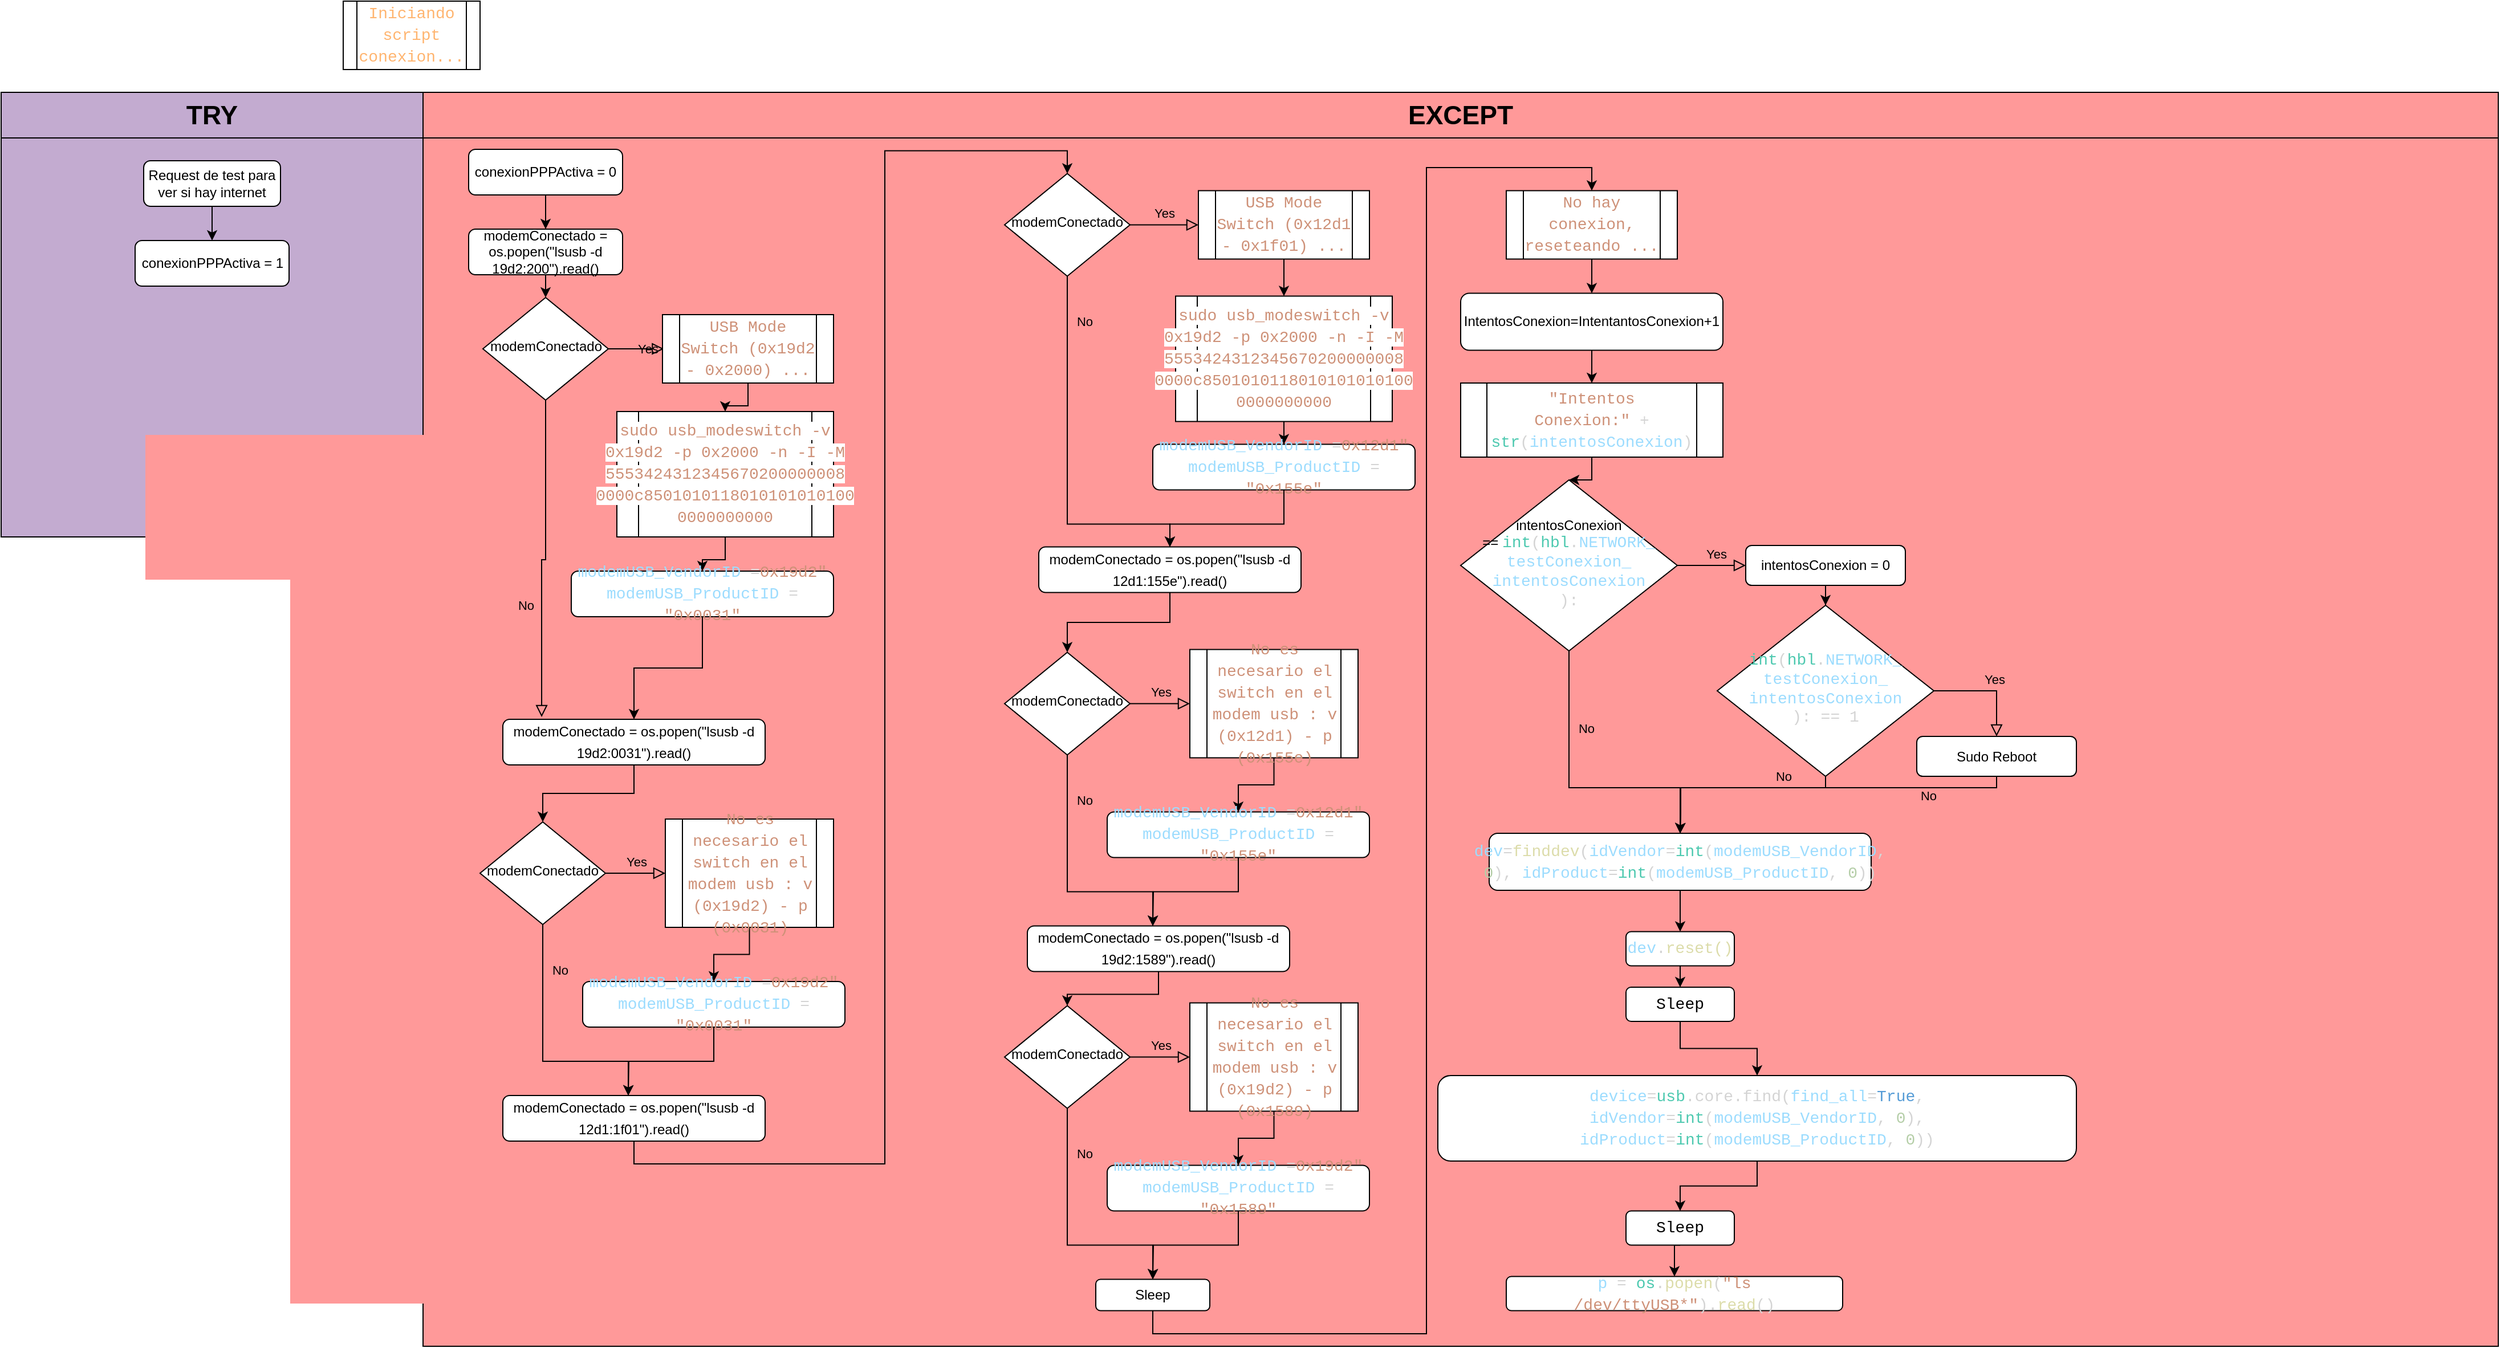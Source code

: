 <mxfile version="13.9.9" type="device" pages="9"><diagram id="C5RBs43oDa-KdzZeNtuy" name="StartGSM"><mxGraphModel dx="2844" dy="1628" grid="1" gridSize="10" guides="1" tooltips="1" connect="1" arrows="1" fold="1" page="1" pageScale="1" pageWidth="827" pageHeight="1169" math="0" shadow="0"><root><mxCell id="WIyWlLk6GJQsqaUBKTNV-0"/><mxCell id="WIyWlLk6GJQsqaUBKTNV-1" parent="WIyWlLk6GJQsqaUBKTNV-0"/><mxCell id="DG49F3uFKLm8WWsvgWr9-2" value="" style="whiteSpace=wrap;html=1;aspect=fixed;" parent="WIyWlLk6GJQsqaUBKTNV-1" vertex="1"><mxGeometry x="250" y="90" width="300" height="300" as="geometry"/></mxCell><mxCell id="DG49F3uFKLm8WWsvgWr9-5" value="" style="rounded=0;whiteSpace=wrap;html=1;fillColor=#C3ABD0;" parent="WIyWlLk6GJQsqaUBKTNV-1" vertex="1"><mxGeometry x="30" y="130" width="370" height="350" as="geometry"/></mxCell><mxCell id="DG49F3uFKLm8WWsvgWr9-7" value="" style="edgeStyle=orthogonalEdgeStyle;rounded=0;orthogonalLoop=1;jettySize=auto;html=1;" parent="WIyWlLk6GJQsqaUBKTNV-1" source="WIyWlLk6GJQsqaUBKTNV-7" target="DG49F3uFKLm8WWsvgWr9-6" edge="1"><mxGeometry relative="1" as="geometry"/></mxCell><mxCell id="WIyWlLk6GJQsqaUBKTNV-7" value="Request de test para ver si hay internet" style="rounded=1;whiteSpace=wrap;html=1;fontSize=12;glass=0;strokeWidth=1;shadow=0;" parent="WIyWlLk6GJQsqaUBKTNV-1" vertex="1"><mxGeometry x="155" y="150" width="120" height="40" as="geometry"/></mxCell><mxCell id="DG49F3uFKLm8WWsvgWr9-0" value="&lt;div style=&quot;font-family: &amp;#34;consolas&amp;#34; , &amp;#34;courier new&amp;#34; , monospace ; font-size: 14px ; line-height: 19px&quot;&gt;&lt;font color=&quot;#ffb570&quot;&gt;Iniciando script conexion...&lt;/font&gt;&lt;/div&gt;" style="shape=process;whiteSpace=wrap;html=1;backgroundOutline=1;" parent="WIyWlLk6GJQsqaUBKTNV-1" vertex="1"><mxGeometry x="330" y="10" width="120" height="60" as="geometry"/></mxCell><mxCell id="DG49F3uFKLm8WWsvgWr9-3" value="&lt;b&gt;&lt;font style=&quot;font-size: 23px&quot;&gt;TRY&lt;/font&gt;&lt;/b&gt;" style="rounded=0;whiteSpace=wrap;html=1;fillColor=#C3ABD0;" parent="WIyWlLk6GJQsqaUBKTNV-1" vertex="1"><mxGeometry x="30" y="90" width="370" height="40" as="geometry"/></mxCell><mxCell id="DG49F3uFKLm8WWsvgWr9-4" value="&lt;b&gt;&lt;font style=&quot;font-size: 23px&quot;&gt;EXCEPT&lt;/font&gt;&lt;/b&gt;" style="rounded=0;whiteSpace=wrap;html=1;fillColor=#FF9999;" parent="WIyWlLk6GJQsqaUBKTNV-1" vertex="1"><mxGeometry x="400" y="90" width="1820" height="40" as="geometry"/></mxCell><mxCell id="DG49F3uFKLm8WWsvgWr9-6" value="conexionPPPActiva = 1" style="rounded=1;whiteSpace=wrap;html=1;fontSize=12;glass=0;strokeWidth=1;shadow=0;" parent="WIyWlLk6GJQsqaUBKTNV-1" vertex="1"><mxGeometry x="147.5" y="220" width="135" height="40" as="geometry"/></mxCell><mxCell id="DG49F3uFKLm8WWsvgWr9-8" value="" style="rounded=0;whiteSpace=wrap;html=1;fillColor=#FF9999;" parent="WIyWlLk6GJQsqaUBKTNV-1" vertex="1"><mxGeometry x="400" y="130" width="1820" height="1060" as="geometry"/></mxCell><mxCell id="DG49F3uFKLm8WWsvgWr9-13" style="edgeStyle=orthogonalEdgeStyle;rounded=0;orthogonalLoop=1;jettySize=auto;html=1;exitX=0.5;exitY=1;exitDx=0;exitDy=0;entryX=0.5;entryY=0;entryDx=0;entryDy=0;" parent="WIyWlLk6GJQsqaUBKTNV-1" source="DG49F3uFKLm8WWsvgWr9-9" target="DG49F3uFKLm8WWsvgWr9-10" edge="1"><mxGeometry relative="1" as="geometry"/></mxCell><mxCell id="DG49F3uFKLm8WWsvgWr9-9" value="conexionPPPActiva = 0" style="rounded=1;whiteSpace=wrap;html=1;fontSize=12;glass=0;strokeWidth=1;shadow=0;" parent="WIyWlLk6GJQsqaUBKTNV-1" vertex="1"><mxGeometry x="440" y="140" width="135" height="40" as="geometry"/></mxCell><mxCell id="DG49F3uFKLm8WWsvgWr9-14" style="edgeStyle=orthogonalEdgeStyle;rounded=0;orthogonalLoop=1;jettySize=auto;html=1;exitX=0.5;exitY=1;exitDx=0;exitDy=0;entryX=0.5;entryY=0;entryDx=0;entryDy=0;" parent="WIyWlLk6GJQsqaUBKTNV-1" source="DG49F3uFKLm8WWsvgWr9-10" target="WIyWlLk6GJQsqaUBKTNV-10" edge="1"><mxGeometry relative="1" as="geometry"/></mxCell><mxCell id="DG49F3uFKLm8WWsvgWr9-10" value="modemConectado = os.popen(&quot;lsusb -d 19d2:200&quot;).read()" style="rounded=1;whiteSpace=wrap;html=1;fontSize=12;glass=0;strokeWidth=1;shadow=0;" parent="WIyWlLk6GJQsqaUBKTNV-1" vertex="1"><mxGeometry x="440" y="210" width="135" height="40" as="geometry"/></mxCell><mxCell id="WIyWlLk6GJQsqaUBKTNV-8" value="No" style="rounded=0;html=1;jettySize=auto;orthogonalLoop=1;fontSize=11;endArrow=block;endFill=0;endSize=8;strokeWidth=1;shadow=0;labelBackgroundColor=none;edgeStyle=orthogonalEdgeStyle;entryX=0.148;entryY=-0.05;entryDx=0;entryDy=0;entryPerimeter=0;" parent="WIyWlLk6GJQsqaUBKTNV-1" source="WIyWlLk6GJQsqaUBKTNV-10" target="DG49F3uFKLm8WWsvgWr9-21" edge="1"><mxGeometry x="0.304" y="-14" relative="1" as="geometry"><mxPoint as="offset"/><mxPoint x="410" y="380" as="targetPoint"/></mxGeometry></mxCell><mxCell id="WIyWlLk6GJQsqaUBKTNV-9" value="Yes" style="edgeStyle=orthogonalEdgeStyle;rounded=0;html=1;jettySize=auto;orthogonalLoop=1;fontSize=11;endArrow=block;endFill=0;endSize=8;strokeWidth=1;shadow=0;labelBackgroundColor=none;" parent="WIyWlLk6GJQsqaUBKTNV-1" source="WIyWlLk6GJQsqaUBKTNV-10" edge="1"><mxGeometry y="10" relative="1" as="geometry"><mxPoint as="offset"/><mxPoint x="611.25" y="315" as="targetPoint"/></mxGeometry></mxCell><mxCell id="WIyWlLk6GJQsqaUBKTNV-10" value="modemConectado" style="rhombus;whiteSpace=wrap;html=1;shadow=0;fontFamily=Helvetica;fontSize=12;align=center;strokeWidth=1;spacing=6;spacingTop=-4;" parent="WIyWlLk6GJQsqaUBKTNV-1" vertex="1"><mxGeometry x="452.5" y="270" width="110" height="90" as="geometry"/></mxCell><mxCell id="DG49F3uFKLm8WWsvgWr9-17" value="" style="edgeStyle=orthogonalEdgeStyle;rounded=0;orthogonalLoop=1;jettySize=auto;html=1;" parent="WIyWlLk6GJQsqaUBKTNV-1" source="DG49F3uFKLm8WWsvgWr9-15" target="DG49F3uFKLm8WWsvgWr9-16" edge="1"><mxGeometry relative="1" as="geometry"/></mxCell><mxCell id="DG49F3uFKLm8WWsvgWr9-15" value="&lt;div style=&quot;color: rgb(212 , 212 , 212) ; font-family: &amp;#34;consolas&amp;#34; , &amp;#34;courier new&amp;#34; , monospace ; font-size: 14px ; line-height: 19px&quot;&gt;&lt;span style=&quot;color: rgb(206 , 145 , 120) ; background-color: rgb(255 , 255 , 255)&quot;&gt;USB Mode Switch (0x19d2 - 0x2000) ...&lt;/span&gt;&lt;/div&gt;" style="shape=process;whiteSpace=wrap;html=1;backgroundOutline=1;" parent="WIyWlLk6GJQsqaUBKTNV-1" vertex="1"><mxGeometry x="610" y="285" width="150" height="60" as="geometry"/></mxCell><mxCell id="DG49F3uFKLm8WWsvgWr9-20" value="" style="edgeStyle=orthogonalEdgeStyle;rounded=0;orthogonalLoop=1;jettySize=auto;html=1;" parent="WIyWlLk6GJQsqaUBKTNV-1" source="DG49F3uFKLm8WWsvgWr9-16" target="DG49F3uFKLm8WWsvgWr9-19" edge="1"><mxGeometry relative="1" as="geometry"/></mxCell><mxCell id="DG49F3uFKLm8WWsvgWr9-16" value="&lt;div style=&quot;color: rgb(212 , 212 , 212) ; font-family: &amp;#34;consolas&amp;#34; , &amp;#34;courier new&amp;#34; , monospace ; font-size: 14px ; line-height: 19px&quot;&gt;&lt;div style=&quot;font-family: &amp;#34;consolas&amp;#34; , &amp;#34;courier new&amp;#34; , monospace ; line-height: 19px&quot;&gt;&lt;span style=&quot;color: rgb(206 , 145 , 120) ; background-color: rgb(255 , 255 , 255)&quot;&gt;sudo usb_modeswitch&lt;/span&gt;&lt;span style=&quot;background-color: rgb(255 , 255 , 255) ; color: rgb(206 , 145 , 120)&quot;&gt;&amp;nbsp;-v&lt;/span&gt;&lt;/div&gt;&lt;div style=&quot;font-family: &amp;#34;consolas&amp;#34; , &amp;#34;courier new&amp;#34; , monospace ; line-height: 19px&quot;&gt;&lt;span style=&quot;background-color: rgb(255 , 255 , 255) ; color: rgb(206 , 145 , 120)&quot;&gt;0x19d2&lt;/span&gt;&lt;span style=&quot;background-color: rgb(255 , 255 , 255) ; color: rgb(206 , 145 , 120)&quot;&gt;&amp;nbsp;-p&lt;/span&gt;&lt;span style=&quot;background-color: rgb(255 , 255 , 255) ; color: rgb(206 , 145 , 120)&quot;&gt;&amp;nbsp;0x2000 -n -I -M 5553424312345670200000008&lt;/span&gt;&lt;/div&gt;&lt;div style=&quot;font-family: &amp;#34;consolas&amp;#34; , &amp;#34;courier new&amp;#34; , monospace ; line-height: 19px&quot;&gt;&lt;span style=&quot;background-color: rgb(255 , 255 , 255) ; color: rgb(206 , 145 , 120)&quot;&gt;0000&lt;/span&gt;&lt;span style=&quot;background-color: rgb(255 , 255 , 255) ; color: rgb(206 , 145 , 120)&quot;&gt;c8501010118010101010100&lt;/span&gt;&lt;/div&gt;&lt;div style=&quot;font-family: &amp;#34;consolas&amp;#34; , &amp;#34;courier new&amp;#34; , monospace ; line-height: 19px&quot;&gt;&lt;span style=&quot;background-color: rgb(255 , 255 , 255) ; color: rgb(206 , 145 , 120)&quot;&gt;0000&lt;/span&gt;&lt;span style=&quot;background-color: rgb(255 , 255 , 255) ; color: rgb(206 , 145 , 120)&quot;&gt;000000&lt;/span&gt;&lt;/div&gt;&lt;/div&gt;" style="shape=process;whiteSpace=wrap;html=1;backgroundOutline=1;" parent="WIyWlLk6GJQsqaUBKTNV-1" vertex="1"><mxGeometry x="570" y="370" width="190" height="110" as="geometry"/></mxCell><mxCell id="DG49F3uFKLm8WWsvgWr9-22" value="" style="edgeStyle=orthogonalEdgeStyle;rounded=0;orthogonalLoop=1;jettySize=auto;html=1;" parent="WIyWlLk6GJQsqaUBKTNV-1" source="DG49F3uFKLm8WWsvgWr9-19" target="DG49F3uFKLm8WWsvgWr9-21" edge="1"><mxGeometry relative="1" as="geometry"/></mxCell><mxCell id="DG49F3uFKLm8WWsvgWr9-19" value="&lt;div style=&quot;color: rgb(212 , 212 , 212) ; font-family: &amp;#34;consolas&amp;#34; , &amp;#34;courier new&amp;#34; , monospace ; font-size: 14px ; line-height: 19px&quot;&gt;&lt;div&gt;&lt;span style=&quot;color: rgb(156 , 220 , 254)&quot;&gt;modemUSB_VendorID&lt;/span&gt; =&lt;span style=&quot;color: rgb(206 , 145 , 120)&quot;&gt;0x19d2&quot;&lt;/span&gt;&lt;/div&gt;&lt;div&gt;&lt;span style=&quot;color: rgb(156 , 220 , 254)&quot;&gt;modemUSB_ProductID&lt;/span&gt;&lt;span&gt; = &lt;/span&gt;&lt;span style=&quot;color: rgb(206 , 145 , 120)&quot;&gt;&quot;0x0031&quot;&lt;/span&gt;&lt;/div&gt;&lt;/div&gt;" style="rounded=1;whiteSpace=wrap;html=1;fontSize=12;glass=0;strokeWidth=1;shadow=0;" parent="WIyWlLk6GJQsqaUBKTNV-1" vertex="1"><mxGeometry x="530" y="510" width="230" height="40" as="geometry"/></mxCell><mxCell id="DG49F3uFKLm8WWsvgWr9-30" style="edgeStyle=orthogonalEdgeStyle;rounded=0;orthogonalLoop=1;jettySize=auto;html=1;exitX=0.5;exitY=1;exitDx=0;exitDy=0;entryX=0.5;entryY=0;entryDx=0;entryDy=0;" parent="WIyWlLk6GJQsqaUBKTNV-1" source="DG49F3uFKLm8WWsvgWr9-21" target="DG49F3uFKLm8WWsvgWr9-24" edge="1"><mxGeometry relative="1" as="geometry"/></mxCell><mxCell id="DG49F3uFKLm8WWsvgWr9-21" value="&lt;div style=&quot;color: rgb(212 , 212 , 212) ; font-family: &amp;#34;consolas&amp;#34; , &amp;#34;courier new&amp;#34; , monospace ; font-size: 14px ; line-height: 19px&quot;&gt;&lt;span style=&quot;color: rgb(0 , 0 , 0) ; font-family: &amp;#34;helvetica&amp;#34; ; font-size: 12px&quot;&gt;modemConectado = os.popen(&quot;lsusb -d 19d2:0031&quot;).read()&lt;/span&gt;&lt;br&gt;&lt;/div&gt;" style="rounded=1;whiteSpace=wrap;html=1;fontSize=12;glass=0;strokeWidth=1;shadow=0;" parent="WIyWlLk6GJQsqaUBKTNV-1" vertex="1"><mxGeometry x="470" y="640" width="230" height="40" as="geometry"/></mxCell><mxCell id="DG49F3uFKLm8WWsvgWr9-23" value="Yes" style="edgeStyle=orthogonalEdgeStyle;rounded=0;html=1;jettySize=auto;orthogonalLoop=1;fontSize=11;endArrow=block;endFill=0;endSize=8;strokeWidth=1;shadow=0;labelBackgroundColor=none;entryX=0;entryY=0.5;entryDx=0;entryDy=0;exitX=1;exitY=0.5;exitDx=0;exitDy=0;" parent="WIyWlLk6GJQsqaUBKTNV-1" source="DG49F3uFKLm8WWsvgWr9-24" target="DG49F3uFKLm8WWsvgWr9-26" edge="1"><mxGeometry y="10" relative="1" as="geometry"><mxPoint as="offset"/><mxPoint x="611.25" y="795" as="targetPoint"/><mxPoint x="562.5" y="795" as="sourcePoint"/></mxGeometry></mxCell><mxCell id="DG49F3uFKLm8WWsvgWr9-36" style="edgeStyle=orthogonalEdgeStyle;rounded=0;orthogonalLoop=1;jettySize=auto;html=1;exitX=0.5;exitY=1;exitDx=0;exitDy=0;" parent="WIyWlLk6GJQsqaUBKTNV-1" source="DG49F3uFKLm8WWsvgWr9-24" edge="1"><mxGeometry relative="1" as="geometry"><mxPoint x="580" y="970" as="targetPoint"/><Array as="points"><mxPoint x="505" y="940"/><mxPoint x="580" y="940"/></Array></mxGeometry></mxCell><mxCell id="DG49F3uFKLm8WWsvgWr9-37" value="No" style="edgeLabel;html=1;align=center;verticalAlign=middle;resizable=0;points=[];labelBackgroundColor=none;" parent="DG49F3uFKLm8WWsvgWr9-36" vertex="1" connectable="0"><mxGeometry x="-0.719" y="1" relative="1" as="geometry"><mxPoint x="14" y="8.33" as="offset"/></mxGeometry></mxCell><mxCell id="DG49F3uFKLm8WWsvgWr9-24" value="modemConectado" style="rhombus;whiteSpace=wrap;html=1;shadow=0;fontFamily=Helvetica;fontSize=12;align=center;strokeWidth=1;spacing=6;spacingTop=-4;" parent="WIyWlLk6GJQsqaUBKTNV-1" vertex="1"><mxGeometry x="450" y="730" width="110" height="90" as="geometry"/></mxCell><mxCell id="DG49F3uFKLm8WWsvgWr9-25" value="" style="edgeStyle=orthogonalEdgeStyle;rounded=0;orthogonalLoop=1;jettySize=auto;html=1;entryX=0.5;entryY=0;entryDx=0;entryDy=0;" parent="WIyWlLk6GJQsqaUBKTNV-1" source="DG49F3uFKLm8WWsvgWr9-26" target="DG49F3uFKLm8WWsvgWr9-29" edge="1"><mxGeometry relative="1" as="geometry"><mxPoint x="665" y="850" as="targetPoint"/></mxGeometry></mxCell><mxCell id="DG49F3uFKLm8WWsvgWr9-26" value="&lt;div style=&quot;color: rgb(212 , 212 , 212) ; font-family: &amp;#34;consolas&amp;#34; , &amp;#34;courier new&amp;#34; , monospace ; font-size: 14px ; line-height: 19px&quot;&gt;&lt;div style=&quot;font-family: &amp;#34;consolas&amp;#34; , &amp;#34;courier new&amp;#34; , monospace ; line-height: 19px&quot;&gt;&lt;span style=&quot;color: rgb(206 , 145 , 120)&quot;&gt;No es necesario el switch en el modem usb : v (0x19d2) - p (0x0031)&lt;/span&gt;&lt;/div&gt;&lt;/div&gt;" style="shape=process;whiteSpace=wrap;html=1;backgroundOutline=1;" parent="WIyWlLk6GJQsqaUBKTNV-1" vertex="1"><mxGeometry x="612.5" y="727.5" width="147.5" height="95" as="geometry"/></mxCell><mxCell id="DG49F3uFKLm8WWsvgWr9-35" style="edgeStyle=orthogonalEdgeStyle;rounded=0;orthogonalLoop=1;jettySize=auto;html=1;exitX=0.5;exitY=1;exitDx=0;exitDy=0;" parent="WIyWlLk6GJQsqaUBKTNV-1" source="DG49F3uFKLm8WWsvgWr9-29" edge="1"><mxGeometry relative="1" as="geometry"><mxPoint x="580" y="970" as="targetPoint"/></mxGeometry></mxCell><mxCell id="DG49F3uFKLm8WWsvgWr9-29" value="&lt;div style=&quot;color: rgb(212 , 212 , 212) ; font-family: &amp;#34;consolas&amp;#34; , &amp;#34;courier new&amp;#34; , monospace ; font-size: 14px ; line-height: 19px&quot;&gt;&lt;div&gt;&lt;span style=&quot;color: rgb(156 , 220 , 254)&quot;&gt;modemUSB_VendorID&lt;/span&gt; =&lt;span style=&quot;color: rgb(206 , 145 , 120)&quot;&gt;0x19d2&quot;&lt;/span&gt;&lt;/div&gt;&lt;div&gt;&lt;span style=&quot;color: rgb(156 , 220 , 254)&quot;&gt;modemUSB_ProductID&lt;/span&gt;&lt;span&gt; = &lt;/span&gt;&lt;span style=&quot;color: rgb(206 , 145 , 120)&quot;&gt;&quot;0x0031&quot;&lt;/span&gt;&lt;/div&gt;&lt;/div&gt;" style="rounded=1;whiteSpace=wrap;html=1;fontSize=12;glass=0;strokeWidth=1;shadow=0;" parent="WIyWlLk6GJQsqaUBKTNV-1" vertex="1"><mxGeometry x="540" y="870" width="230" height="40" as="geometry"/></mxCell><mxCell id="DG49F3uFKLm8WWsvgWr9-44" style="edgeStyle=orthogonalEdgeStyle;rounded=0;orthogonalLoop=1;jettySize=auto;html=1;exitX=0.5;exitY=1;exitDx=0;exitDy=0;entryX=0.5;entryY=0;entryDx=0;entryDy=0;" parent="WIyWlLk6GJQsqaUBKTNV-1" source="DG49F3uFKLm8WWsvgWr9-34" target="DG49F3uFKLm8WWsvgWr9-40" edge="1"><mxGeometry relative="1" as="geometry"/></mxCell><mxCell id="DG49F3uFKLm8WWsvgWr9-34" value="&lt;div style=&quot;color: rgb(212 , 212 , 212) ; font-family: &amp;#34;consolas&amp;#34; , &amp;#34;courier new&amp;#34; , monospace ; font-size: 14px ; line-height: 19px&quot;&gt;&lt;span style=&quot;color: rgb(0 , 0 , 0) ; font-family: &amp;#34;helvetica&amp;#34; ; font-size: 12px&quot;&gt;modemConectado = os.popen(&quot;lsusb -d 12d1:1f01&quot;).read()&lt;/span&gt;&lt;br&gt;&lt;/div&gt;" style="rounded=1;whiteSpace=wrap;html=1;fontSize=12;glass=0;strokeWidth=1;shadow=0;" parent="WIyWlLk6GJQsqaUBKTNV-1" vertex="1"><mxGeometry x="470" y="970" width="230" height="40" as="geometry"/></mxCell><mxCell id="DG49F3uFKLm8WWsvgWr9-38" value="Yes" style="edgeStyle=orthogonalEdgeStyle;rounded=0;html=1;jettySize=auto;orthogonalLoop=1;fontSize=11;endArrow=block;endFill=0;endSize=8;strokeWidth=1;shadow=0;labelBackgroundColor=none;entryX=0;entryY=0.5;entryDx=0;entryDy=0;exitX=1;exitY=0.5;exitDx=0;exitDy=0;" parent="WIyWlLk6GJQsqaUBKTNV-1" source="DG49F3uFKLm8WWsvgWr9-40" target="ZWdO0BGX8qGjA7hWot9U-1" edge="1"><mxGeometry y="10" relative="1" as="geometry"><mxPoint as="offset"/><mxPoint x="1072.5" y="206.25" as="targetPoint"/><mxPoint x="1022.5" y="226.25" as="sourcePoint"/></mxGeometry></mxCell><mxCell id="DG49F3uFKLm8WWsvgWr9-39" value="No" style="edgeLabel;html=1;align=center;verticalAlign=middle;resizable=0;points=[];labelBackgroundColor=none;" parent="WIyWlLk6GJQsqaUBKTNV-1" vertex="1" connectable="0"><mxGeometry x="980" y="291.247" as="geometry"/></mxCell><mxCell id="ZWdO0BGX8qGjA7hWot9U-7" style="edgeStyle=orthogonalEdgeStyle;rounded=0;orthogonalLoop=1;jettySize=auto;html=1;exitX=0.5;exitY=1;exitDx=0;exitDy=0;entryX=0.5;entryY=0;entryDx=0;entryDy=0;" parent="WIyWlLk6GJQsqaUBKTNV-1" source="DG49F3uFKLm8WWsvgWr9-40" target="ZWdO0BGX8qGjA7hWot9U-5" edge="1"><mxGeometry relative="1" as="geometry"><Array as="points"><mxPoint x="965" y="468.75"/><mxPoint x="1055" y="468.75"/></Array></mxGeometry></mxCell><mxCell id="DG49F3uFKLm8WWsvgWr9-40" value="modemConectado" style="rhombus;whiteSpace=wrap;html=1;shadow=0;fontFamily=Helvetica;fontSize=12;align=center;strokeWidth=1;spacing=6;spacingTop=-4;" parent="WIyWlLk6GJQsqaUBKTNV-1" vertex="1"><mxGeometry x="910" y="161.25" width="110" height="90" as="geometry"/></mxCell><mxCell id="ZWdO0BGX8qGjA7hWot9U-0" value="" style="edgeStyle=orthogonalEdgeStyle;rounded=0;orthogonalLoop=1;jettySize=auto;html=1;" parent="WIyWlLk6GJQsqaUBKTNV-1" source="ZWdO0BGX8qGjA7hWot9U-1" target="ZWdO0BGX8qGjA7hWot9U-2" edge="1"><mxGeometry relative="1" as="geometry"/></mxCell><mxCell id="ZWdO0BGX8qGjA7hWot9U-1" value="&lt;div style=&quot;color: rgb(212 , 212 , 212) ; font-family: &amp;#34;consolas&amp;#34; , &amp;#34;courier new&amp;#34; , monospace ; font-size: 14px ; line-height: 19px&quot;&gt;&lt;span style=&quot;color: rgb(206 , 145 , 120) ; background-color: rgb(255 , 255 , 255)&quot;&gt;USB Mode Switch (0x12d1 - 0x1f01) ...&lt;/span&gt;&lt;/div&gt;" style="shape=process;whiteSpace=wrap;html=1;backgroundOutline=1;" parent="WIyWlLk6GJQsqaUBKTNV-1" vertex="1"><mxGeometry x="1080" y="176.25" width="150" height="60" as="geometry"/></mxCell><mxCell id="ZWdO0BGX8qGjA7hWot9U-4" value="" style="edgeStyle=orthogonalEdgeStyle;rounded=0;orthogonalLoop=1;jettySize=auto;html=1;" parent="WIyWlLk6GJQsqaUBKTNV-1" source="ZWdO0BGX8qGjA7hWot9U-2" target="ZWdO0BGX8qGjA7hWot9U-3" edge="1"><mxGeometry relative="1" as="geometry"/></mxCell><mxCell id="ZWdO0BGX8qGjA7hWot9U-2" value="&lt;div style=&quot;color: rgb(212 , 212 , 212) ; font-family: &amp;#34;consolas&amp;#34; , &amp;#34;courier new&amp;#34; , monospace ; font-size: 14px ; line-height: 19px&quot;&gt;&lt;div style=&quot;font-family: &amp;#34;consolas&amp;#34; , &amp;#34;courier new&amp;#34; , monospace ; line-height: 19px&quot;&gt;&lt;span style=&quot;color: rgb(206 , 145 , 120) ; background-color: rgb(255 , 255 , 255)&quot;&gt;sudo usb_modeswitch&lt;/span&gt;&lt;span style=&quot;background-color: rgb(255 , 255 , 255) ; color: rgb(206 , 145 , 120)&quot;&gt;&amp;nbsp;-v&lt;/span&gt;&lt;/div&gt;&lt;div style=&quot;font-family: &amp;#34;consolas&amp;#34; , &amp;#34;courier new&amp;#34; , monospace ; line-height: 19px&quot;&gt;&lt;span style=&quot;background-color: rgb(255 , 255 , 255) ; color: rgb(206 , 145 , 120)&quot;&gt;0x19d2&lt;/span&gt;&lt;span style=&quot;background-color: rgb(255 , 255 , 255) ; color: rgb(206 , 145 , 120)&quot;&gt;&amp;nbsp;-p&lt;/span&gt;&lt;span style=&quot;background-color: rgb(255 , 255 , 255) ; color: rgb(206 , 145 , 120)&quot;&gt;&amp;nbsp;0x2000 -n -I -M 5553424312345670200000008&lt;/span&gt;&lt;/div&gt;&lt;div style=&quot;font-family: &amp;#34;consolas&amp;#34; , &amp;#34;courier new&amp;#34; , monospace ; line-height: 19px&quot;&gt;&lt;span style=&quot;background-color: rgb(255 , 255 , 255) ; color: rgb(206 , 145 , 120)&quot;&gt;0000&lt;/span&gt;&lt;span style=&quot;background-color: rgb(255 , 255 , 255) ; color: rgb(206 , 145 , 120)&quot;&gt;c8501010118010101010100&lt;/span&gt;&lt;/div&gt;&lt;div style=&quot;font-family: &amp;#34;consolas&amp;#34; , &amp;#34;courier new&amp;#34; , monospace ; line-height: 19px&quot;&gt;&lt;span style=&quot;background-color: rgb(255 , 255 , 255) ; color: rgb(206 , 145 , 120)&quot;&gt;0000&lt;/span&gt;&lt;span style=&quot;background-color: rgb(255 , 255 , 255) ; color: rgb(206 , 145 , 120)&quot;&gt;000000&lt;/span&gt;&lt;/div&gt;&lt;/div&gt;" style="shape=process;whiteSpace=wrap;html=1;backgroundOutline=1;" parent="WIyWlLk6GJQsqaUBKTNV-1" vertex="1"><mxGeometry x="1060" y="268.75" width="190" height="110" as="geometry"/></mxCell><mxCell id="ZWdO0BGX8qGjA7hWot9U-8" style="edgeStyle=orthogonalEdgeStyle;rounded=0;orthogonalLoop=1;jettySize=auto;html=1;exitX=0.5;exitY=1;exitDx=0;exitDy=0;entryX=0.5;entryY=0;entryDx=0;entryDy=0;" parent="WIyWlLk6GJQsqaUBKTNV-1" source="ZWdO0BGX8qGjA7hWot9U-3" target="ZWdO0BGX8qGjA7hWot9U-5" edge="1"><mxGeometry relative="1" as="geometry"><mxPoint x="1060" y="488.75" as="targetPoint"/><Array as="points"><mxPoint x="1155" y="468.75"/><mxPoint x="1055" y="468.75"/></Array></mxGeometry></mxCell><mxCell id="ZWdO0BGX8qGjA7hWot9U-3" value="&lt;div style=&quot;color: rgb(212 , 212 , 212) ; font-family: &amp;#34;consolas&amp;#34; , &amp;#34;courier new&amp;#34; , monospace ; font-size: 14px ; line-height: 19px&quot;&gt;&lt;div&gt;&lt;span style=&quot;color: rgb(156 , 220 , 254)&quot;&gt;modemUSB_VendorID&lt;/span&gt; =&lt;span style=&quot;color: rgb(206 , 145 , 120)&quot;&gt;0x12d1&quot;&lt;/span&gt;&lt;/div&gt;&lt;div&gt;&lt;span style=&quot;color: rgb(156 , 220 , 254)&quot;&gt;modemUSB_ProductID&lt;/span&gt;&lt;span&gt; = &lt;/span&gt;&lt;span style=&quot;color: rgb(206 , 145 , 120)&quot;&gt;&quot;0x155e&quot;&lt;/span&gt;&lt;/div&gt;&lt;/div&gt;" style="rounded=1;whiteSpace=wrap;html=1;fontSize=12;glass=0;strokeWidth=1;shadow=0;" parent="WIyWlLk6GJQsqaUBKTNV-1" vertex="1"><mxGeometry x="1040" y="398.75" width="230" height="40" as="geometry"/></mxCell><mxCell id="ZWdO0BGX8qGjA7hWot9U-18" style="edgeStyle=orthogonalEdgeStyle;rounded=0;orthogonalLoop=1;jettySize=auto;html=1;exitX=0.5;exitY=1;exitDx=0;exitDy=0;entryX=0.5;entryY=0;entryDx=0;entryDy=0;" parent="WIyWlLk6GJQsqaUBKTNV-1" source="ZWdO0BGX8qGjA7hWot9U-5" target="ZWdO0BGX8qGjA7hWot9U-12" edge="1"><mxGeometry relative="1" as="geometry"/></mxCell><mxCell id="ZWdO0BGX8qGjA7hWot9U-5" value="&lt;div style=&quot;color: rgb(212 , 212 , 212) ; font-family: &amp;#34;consolas&amp;#34; , &amp;#34;courier new&amp;#34; , monospace ; font-size: 14px ; line-height: 19px&quot;&gt;&lt;span style=&quot;color: rgb(0 , 0 , 0) ; font-family: &amp;#34;helvetica&amp;#34; ; font-size: 12px&quot;&gt;modemConectado = os.popen(&quot;lsusb -d 12d1:155e&quot;).read()&lt;/span&gt;&lt;br&gt;&lt;/div&gt;" style="rounded=1;whiteSpace=wrap;html=1;fontSize=12;glass=0;strokeWidth=1;shadow=0;" parent="WIyWlLk6GJQsqaUBKTNV-1" vertex="1"><mxGeometry x="940" y="488.75" width="230" height="40" as="geometry"/></mxCell><mxCell id="ZWdO0BGX8qGjA7hWot9U-9" value="Yes" style="edgeStyle=orthogonalEdgeStyle;rounded=0;html=1;jettySize=auto;orthogonalLoop=1;fontSize=11;endArrow=block;endFill=0;endSize=8;strokeWidth=1;shadow=0;labelBackgroundColor=none;entryX=0;entryY=0.5;entryDx=0;entryDy=0;exitX=1;exitY=0.5;exitDx=0;exitDy=0;" parent="WIyWlLk6GJQsqaUBKTNV-1" source="ZWdO0BGX8qGjA7hWot9U-12" target="ZWdO0BGX8qGjA7hWot9U-14" edge="1"><mxGeometry y="10" relative="1" as="geometry"><mxPoint as="offset"/><mxPoint x="1071.25" y="646.25" as="targetPoint"/><mxPoint x="1022.5" y="646.25" as="sourcePoint"/></mxGeometry></mxCell><mxCell id="ZWdO0BGX8qGjA7hWot9U-10" style="edgeStyle=orthogonalEdgeStyle;rounded=0;orthogonalLoop=1;jettySize=auto;html=1;exitX=0.5;exitY=1;exitDx=0;exitDy=0;" parent="WIyWlLk6GJQsqaUBKTNV-1" source="ZWdO0BGX8qGjA7hWot9U-12" edge="1"><mxGeometry relative="1" as="geometry"><mxPoint x="1040" y="821.25" as="targetPoint"/><Array as="points"><mxPoint x="965" y="791.25"/><mxPoint x="1040" y="791.25"/></Array></mxGeometry></mxCell><mxCell id="ZWdO0BGX8qGjA7hWot9U-11" value="No" style="edgeLabel;html=1;align=center;verticalAlign=middle;resizable=0;points=[];labelBackgroundColor=none;" parent="ZWdO0BGX8qGjA7hWot9U-10" vertex="1" connectable="0"><mxGeometry x="-0.719" y="1" relative="1" as="geometry"><mxPoint x="14" y="8.33" as="offset"/></mxGeometry></mxCell><mxCell id="ZWdO0BGX8qGjA7hWot9U-12" value="modemConectado" style="rhombus;whiteSpace=wrap;html=1;shadow=0;fontFamily=Helvetica;fontSize=12;align=center;strokeWidth=1;spacing=6;spacingTop=-4;" parent="WIyWlLk6GJQsqaUBKTNV-1" vertex="1"><mxGeometry x="910" y="581.25" width="110" height="90" as="geometry"/></mxCell><mxCell id="ZWdO0BGX8qGjA7hWot9U-13" value="" style="edgeStyle=orthogonalEdgeStyle;rounded=0;orthogonalLoop=1;jettySize=auto;html=1;entryX=0.5;entryY=0;entryDx=0;entryDy=0;" parent="WIyWlLk6GJQsqaUBKTNV-1" source="ZWdO0BGX8qGjA7hWot9U-14" target="ZWdO0BGX8qGjA7hWot9U-16" edge="1"><mxGeometry relative="1" as="geometry"><mxPoint x="1125" y="701.25" as="targetPoint"/></mxGeometry></mxCell><mxCell id="ZWdO0BGX8qGjA7hWot9U-14" value="&lt;div style=&quot;color: rgb(212 , 212 , 212) ; font-family: &amp;#34;consolas&amp;#34; , &amp;#34;courier new&amp;#34; , monospace ; font-size: 14px ; line-height: 19px&quot;&gt;&lt;div style=&quot;font-family: &amp;#34;consolas&amp;#34; , &amp;#34;courier new&amp;#34; , monospace ; line-height: 19px&quot;&gt;&lt;span style=&quot;color: rgb(206 , 145 , 120)&quot;&gt;No es necesario el switch en el modem usb : v (0x12d1) - p (0x155e)&lt;/span&gt;&lt;/div&gt;&lt;/div&gt;" style="shape=process;whiteSpace=wrap;html=1;backgroundOutline=1;" parent="WIyWlLk6GJQsqaUBKTNV-1" vertex="1"><mxGeometry x="1072.5" y="578.75" width="147.5" height="95" as="geometry"/></mxCell><mxCell id="ZWdO0BGX8qGjA7hWot9U-15" style="edgeStyle=orthogonalEdgeStyle;rounded=0;orthogonalLoop=1;jettySize=auto;html=1;exitX=0.5;exitY=1;exitDx=0;exitDy=0;" parent="WIyWlLk6GJQsqaUBKTNV-1" source="ZWdO0BGX8qGjA7hWot9U-16" edge="1"><mxGeometry relative="1" as="geometry"><mxPoint x="1040" y="821.25" as="targetPoint"/></mxGeometry></mxCell><mxCell id="ZWdO0BGX8qGjA7hWot9U-16" value="&lt;div style=&quot;color: rgb(212 , 212 , 212) ; font-family: &amp;#34;consolas&amp;#34; , &amp;#34;courier new&amp;#34; , monospace ; font-size: 14px ; line-height: 19px&quot;&gt;&lt;div&gt;&lt;span style=&quot;color: rgb(156 , 220 , 254)&quot;&gt;modemUSB_VendorID&lt;/span&gt; =&lt;span style=&quot;color: rgb(206 , 145 , 120)&quot;&gt;0x12d1&quot;&lt;/span&gt;&lt;/div&gt;&lt;div&gt;&lt;span style=&quot;color: rgb(156 , 220 , 254)&quot;&gt;modemUSB_ProductID&lt;/span&gt;&lt;span&gt; = &lt;/span&gt;&lt;span style=&quot;color: rgb(206 , 145 , 120)&quot;&gt;&quot;0x155e&quot;&lt;/span&gt;&lt;/div&gt;&lt;/div&gt;" style="rounded=1;whiteSpace=wrap;html=1;fontSize=12;glass=0;strokeWidth=1;shadow=0;" parent="WIyWlLk6GJQsqaUBKTNV-1" vertex="1"><mxGeometry x="1000" y="721.25" width="230" height="40" as="geometry"/></mxCell><mxCell id="ZWdO0BGX8qGjA7hWot9U-29" style="edgeStyle=orthogonalEdgeStyle;rounded=0;orthogonalLoop=1;jettySize=auto;html=1;exitX=0.5;exitY=1;exitDx=0;exitDy=0;entryX=0.5;entryY=0;entryDx=0;entryDy=0;" parent="WIyWlLk6GJQsqaUBKTNV-1" source="ZWdO0BGX8qGjA7hWot9U-17" target="ZWdO0BGX8qGjA7hWot9U-22" edge="1"><mxGeometry relative="1" as="geometry"/></mxCell><mxCell id="ZWdO0BGX8qGjA7hWot9U-17" value="&lt;div style=&quot;color: rgb(212 , 212 , 212) ; font-family: &amp;#34;consolas&amp;#34; , &amp;#34;courier new&amp;#34; , monospace ; font-size: 14px ; line-height: 19px&quot;&gt;&lt;span style=&quot;color: rgb(0 , 0 , 0) ; font-family: &amp;#34;helvetica&amp;#34; ; font-size: 12px&quot;&gt;modemConectado = os.popen(&quot;lsusb -d 19d2:1589&quot;).read()&lt;/span&gt;&lt;br&gt;&lt;/div&gt;" style="rounded=1;whiteSpace=wrap;html=1;fontSize=12;glass=0;strokeWidth=1;shadow=0;" parent="WIyWlLk6GJQsqaUBKTNV-1" vertex="1"><mxGeometry x="930" y="821.25" width="230" height="40" as="geometry"/></mxCell><mxCell id="ZWdO0BGX8qGjA7hWot9U-19" value="Yes" style="edgeStyle=orthogonalEdgeStyle;rounded=0;html=1;jettySize=auto;orthogonalLoop=1;fontSize=11;endArrow=block;endFill=0;endSize=8;strokeWidth=1;shadow=0;labelBackgroundColor=none;entryX=0;entryY=0.5;entryDx=0;entryDy=0;exitX=1;exitY=0.5;exitDx=0;exitDy=0;" parent="WIyWlLk6GJQsqaUBKTNV-1" source="ZWdO0BGX8qGjA7hWot9U-22" target="ZWdO0BGX8qGjA7hWot9U-24" edge="1"><mxGeometry y="10" relative="1" as="geometry"><mxPoint as="offset"/><mxPoint x="1071.25" y="956.25" as="targetPoint"/><mxPoint x="1022.5" y="956.25" as="sourcePoint"/></mxGeometry></mxCell><mxCell id="ZWdO0BGX8qGjA7hWot9U-20" style="edgeStyle=orthogonalEdgeStyle;rounded=0;orthogonalLoop=1;jettySize=auto;html=1;exitX=0.5;exitY=1;exitDx=0;exitDy=0;" parent="WIyWlLk6GJQsqaUBKTNV-1" source="ZWdO0BGX8qGjA7hWot9U-22" edge="1"><mxGeometry relative="1" as="geometry"><mxPoint x="1040" y="1131.25" as="targetPoint"/><Array as="points"><mxPoint x="965" y="1101.25"/><mxPoint x="1040" y="1101.25"/></Array></mxGeometry></mxCell><mxCell id="ZWdO0BGX8qGjA7hWot9U-21" value="No" style="edgeLabel;html=1;align=center;verticalAlign=middle;resizable=0;points=[];labelBackgroundColor=none;" parent="ZWdO0BGX8qGjA7hWot9U-20" vertex="1" connectable="0"><mxGeometry x="-0.719" y="1" relative="1" as="geometry"><mxPoint x="14" y="8.33" as="offset"/></mxGeometry></mxCell><mxCell id="ZWdO0BGX8qGjA7hWot9U-22" value="modemConectado" style="rhombus;whiteSpace=wrap;html=1;shadow=0;fontFamily=Helvetica;fontSize=12;align=center;strokeWidth=1;spacing=6;spacingTop=-4;" parent="WIyWlLk6GJQsqaUBKTNV-1" vertex="1"><mxGeometry x="910" y="891.25" width="110" height="90" as="geometry"/></mxCell><mxCell id="ZWdO0BGX8qGjA7hWot9U-23" value="" style="edgeStyle=orthogonalEdgeStyle;rounded=0;orthogonalLoop=1;jettySize=auto;html=1;entryX=0.5;entryY=0;entryDx=0;entryDy=0;" parent="WIyWlLk6GJQsqaUBKTNV-1" source="ZWdO0BGX8qGjA7hWot9U-24" target="ZWdO0BGX8qGjA7hWot9U-26" edge="1"><mxGeometry relative="1" as="geometry"><mxPoint x="1125" y="1011.25" as="targetPoint"/></mxGeometry></mxCell><mxCell id="ZWdO0BGX8qGjA7hWot9U-24" value="&lt;div style=&quot;color: rgb(212 , 212 , 212) ; font-family: &amp;#34;consolas&amp;#34; , &amp;#34;courier new&amp;#34; , monospace ; font-size: 14px ; line-height: 19px&quot;&gt;&lt;div style=&quot;font-family: &amp;#34;consolas&amp;#34; , &amp;#34;courier new&amp;#34; , monospace ; line-height: 19px&quot;&gt;&lt;span style=&quot;color: rgb(206 , 145 , 120)&quot;&gt;No es necesario el switch en el modem usb : v (0x19d2) - p (&lt;/span&gt;&lt;span style=&quot;color: rgb(206 , 145 , 120)&quot;&gt;0x1589&lt;/span&gt;&lt;span style=&quot;color: rgb(206 , 145 , 120)&quot;&gt;)&lt;/span&gt;&lt;/div&gt;&lt;/div&gt;" style="shape=process;whiteSpace=wrap;html=1;backgroundOutline=1;" parent="WIyWlLk6GJQsqaUBKTNV-1" vertex="1"><mxGeometry x="1072.5" y="888.75" width="147.5" height="95" as="geometry"/></mxCell><mxCell id="ZWdO0BGX8qGjA7hWot9U-25" style="edgeStyle=orthogonalEdgeStyle;rounded=0;orthogonalLoop=1;jettySize=auto;html=1;exitX=0.5;exitY=1;exitDx=0;exitDy=0;" parent="WIyWlLk6GJQsqaUBKTNV-1" source="ZWdO0BGX8qGjA7hWot9U-26" edge="1"><mxGeometry relative="1" as="geometry"><mxPoint x="1040" y="1131.25" as="targetPoint"/></mxGeometry></mxCell><mxCell id="ZWdO0BGX8qGjA7hWot9U-26" value="&lt;div style=&quot;color: rgb(212 , 212 , 212) ; font-family: &amp;#34;consolas&amp;#34; , &amp;#34;courier new&amp;#34; , monospace ; font-size: 14px ; line-height: 19px&quot;&gt;&lt;div&gt;&lt;span style=&quot;color: rgb(156 , 220 , 254)&quot;&gt;modemUSB_VendorID&lt;/span&gt; =&lt;span style=&quot;color: rgb(206 , 145 , 120)&quot;&gt;0x19d2&quot;&lt;/span&gt;&lt;/div&gt;&lt;div&gt;&lt;span style=&quot;color: rgb(156 , 220 , 254)&quot;&gt;modemUSB_ProductID&lt;/span&gt;&lt;span&gt; = &lt;/span&gt;&lt;span style=&quot;color: rgb(206 , 145 , 120)&quot;&gt;&quot;0x1589&quot;&lt;/span&gt;&lt;/div&gt;&lt;/div&gt;" style="rounded=1;whiteSpace=wrap;html=1;fontSize=12;glass=0;strokeWidth=1;shadow=0;" parent="WIyWlLk6GJQsqaUBKTNV-1" vertex="1"><mxGeometry x="1000" y="1031.25" width="230" height="40" as="geometry"/></mxCell><mxCell id="ZWdO0BGX8qGjA7hWot9U-31" style="edgeStyle=orthogonalEdgeStyle;rounded=0;orthogonalLoop=1;jettySize=auto;html=1;exitX=0.5;exitY=1;exitDx=0;exitDy=0;entryX=0.5;entryY=0;entryDx=0;entryDy=0;" parent="WIyWlLk6GJQsqaUBKTNV-1" source="ZWdO0BGX8qGjA7hWot9U-27" target="ZWdO0BGX8qGjA7hWot9U-30" edge="1"><mxGeometry relative="1" as="geometry"><Array as="points"><mxPoint x="1040" y="1179"/><mxPoint x="1280" y="1179"/><mxPoint x="1280" y="156"/><mxPoint x="1425" y="156"/></Array></mxGeometry></mxCell><mxCell id="ZWdO0BGX8qGjA7hWot9U-27" value="&lt;div style=&quot;color: rgb(212 , 212 , 212) ; font-family: &amp;#34;consolas&amp;#34; , &amp;#34;courier new&amp;#34; , monospace ; font-size: 14px ; line-height: 19px&quot;&gt;&lt;span style=&quot;color: rgb(0 , 0 , 0) ; font-family: &amp;#34;helvetica&amp;#34; ; font-size: 12px&quot;&gt;Sleep&lt;/span&gt;&lt;br&gt;&lt;/div&gt;" style="rounded=1;whiteSpace=wrap;html=1;fontSize=12;glass=0;strokeWidth=1;shadow=0;" parent="WIyWlLk6GJQsqaUBKTNV-1" vertex="1"><mxGeometry x="990" y="1131.25" width="100" height="27.5" as="geometry"/></mxCell><mxCell id="ZWdO0BGX8qGjA7hWot9U-33" value="" style="edgeStyle=orthogonalEdgeStyle;rounded=0;orthogonalLoop=1;jettySize=auto;html=1;" parent="WIyWlLk6GJQsqaUBKTNV-1" source="ZWdO0BGX8qGjA7hWot9U-30" target="ZWdO0BGX8qGjA7hWot9U-32" edge="1"><mxGeometry relative="1" as="geometry"/></mxCell><mxCell id="ZWdO0BGX8qGjA7hWot9U-30" value="&lt;div style=&quot;color: rgb(212 , 212 , 212) ; font-family: &amp;#34;consolas&amp;#34; , &amp;#34;courier new&amp;#34; , monospace ; font-size: 14px ; line-height: 19px&quot;&gt;&lt;span style=&quot;color: rgb(206 , 145 , 120) ; background-color: rgb(255 , 255 , 255)&quot;&gt;No hay conexion, reseteando ...&lt;/span&gt;&lt;/div&gt;" style="shape=process;whiteSpace=wrap;html=1;backgroundOutline=1;" parent="WIyWlLk6GJQsqaUBKTNV-1" vertex="1"><mxGeometry x="1350" y="176.25" width="150" height="60" as="geometry"/></mxCell><mxCell id="ZWdO0BGX8qGjA7hWot9U-36" value="" style="edgeStyle=orthogonalEdgeStyle;rounded=0;orthogonalLoop=1;jettySize=auto;html=1;" parent="WIyWlLk6GJQsqaUBKTNV-1" source="ZWdO0BGX8qGjA7hWot9U-32" target="ZWdO0BGX8qGjA7hWot9U-35" edge="1"><mxGeometry relative="1" as="geometry"/></mxCell><mxCell id="ZWdO0BGX8qGjA7hWot9U-32" value="&lt;div style=&quot;color: rgb(212 , 212 , 212) ; font-family: &amp;#34;consolas&amp;#34; , &amp;#34;courier new&amp;#34; , monospace ; font-size: 14px ; line-height: 19px&quot;&gt;&lt;span style=&quot;color: rgb(0 , 0 , 0) ; font-family: &amp;#34;helvetica&amp;#34; ; font-size: 12px&quot;&gt;IntentosConexion=IntentantosConexion+1&lt;/span&gt;&lt;/div&gt;" style="rounded=1;whiteSpace=wrap;html=1;fontSize=12;glass=0;strokeWidth=1;shadow=0;" parent="WIyWlLk6GJQsqaUBKTNV-1" vertex="1"><mxGeometry x="1310" y="266.25" width="230" height="50" as="geometry"/></mxCell><mxCell id="ZWdO0BGX8qGjA7hWot9U-67" value="" style="edgeStyle=orthogonalEdgeStyle;rounded=0;orthogonalLoop=1;jettySize=auto;html=1;" parent="WIyWlLk6GJQsqaUBKTNV-1" source="ZWdO0BGX8qGjA7hWot9U-35" target="ZWdO0BGX8qGjA7hWot9U-39" edge="1"><mxGeometry relative="1" as="geometry"/></mxCell><mxCell id="ZWdO0BGX8qGjA7hWot9U-35" value="&lt;div style=&quot;color: rgb(212 , 212 , 212) ; font-family: &amp;#34;consolas&amp;#34; , &amp;#34;courier new&amp;#34; , monospace ; font-size: 14px ; line-height: 19px&quot;&gt;&lt;div style=&quot;font-family: &amp;#34;consolas&amp;#34; , &amp;#34;courier new&amp;#34; , monospace ; line-height: 19px&quot;&gt;&lt;span style=&quot;color: rgb(206 , 145 , 120)&quot;&gt;&quot;Intentos Conexion:&quot;&amp;nbsp;&lt;/span&gt;+&lt;/div&gt;&lt;div style=&quot;font-family: &amp;#34;consolas&amp;#34; , &amp;#34;courier new&amp;#34; , monospace ; line-height: 19px&quot;&gt;&lt;span style=&quot;color: rgb(78 , 201 , 176)&quot;&gt;str&lt;/span&gt;(&lt;span style=&quot;color: rgb(156 , 220 , 254)&quot;&gt;intentosConexion&lt;/span&gt;)&lt;/div&gt;&lt;/div&gt;" style="shape=process;whiteSpace=wrap;html=1;backgroundOutline=1;" parent="WIyWlLk6GJQsqaUBKTNV-1" vertex="1"><mxGeometry x="1310" y="345" width="230" height="65" as="geometry"/></mxCell><mxCell id="ZWdO0BGX8qGjA7hWot9U-37" value="Yes" style="edgeStyle=orthogonalEdgeStyle;rounded=0;html=1;jettySize=auto;orthogonalLoop=1;fontSize=11;endArrow=block;endFill=0;endSize=8;strokeWidth=1;shadow=0;labelBackgroundColor=none;entryX=0;entryY=0.5;entryDx=0;entryDy=0;exitX=1;exitY=0.5;exitDx=0;exitDy=0;" parent="WIyWlLk6GJQsqaUBKTNV-1" source="ZWdO0BGX8qGjA7hWot9U-39" target="ZWdO0BGX8qGjA7hWot9U-40" edge="1"><mxGeometry x="0.111" y="10" relative="1" as="geometry"><mxPoint as="offset"/><mxPoint x="1520.0" y="493.75" as="targetPoint"/><mxPoint x="1462.5" y="513.75" as="sourcePoint"/></mxGeometry></mxCell><mxCell id="ZWdO0BGX8qGjA7hWot9U-39" value="intentosConexion ==&amp;nbsp;&lt;span style=&quot;font-family: &amp;#34;consolas&amp;#34; , &amp;#34;courier new&amp;#34; , monospace ; font-size: 14px ; color: rgb(78 , 201 , 176)&quot;&gt;int&lt;/span&gt;&lt;span style=&quot;color: rgb(212 , 212 , 212) ; font-family: &amp;#34;consolas&amp;#34; , &amp;#34;courier new&amp;#34; , monospace ; font-size: 14px&quot;&gt;(&lt;/span&gt;&lt;span style=&quot;font-family: &amp;#34;consolas&amp;#34; , &amp;#34;courier new&amp;#34; , monospace ; font-size: 14px ; color: rgb(78 , 201 , 176)&quot;&gt;hbl&lt;/span&gt;&lt;span style=&quot;color: rgb(212 , 212 , 212) ; font-family: &amp;#34;consolas&amp;#34; , &amp;#34;courier new&amp;#34; , monospace ; font-size: 14px&quot;&gt;.&lt;/span&gt;&lt;span style=&quot;font-family: &amp;#34;consolas&amp;#34; , &amp;#34;courier new&amp;#34; , monospace ; font-size: 14px ; color: rgb(156 , 220 , 254)&quot;&gt;NETWORK_&lt;br&gt;testConexion_&lt;br&gt;intentosConexion&lt;br&gt;&lt;/span&gt;&lt;span style=&quot;color: rgb(212 , 212 , 212) ; font-family: &amp;#34;consolas&amp;#34; , &amp;#34;courier new&amp;#34; , monospace ; font-size: 14px&quot;&gt;):&lt;/span&gt;" style="rhombus;whiteSpace=wrap;html=1;shadow=0;fontFamily=Helvetica;fontSize=12;align=center;strokeWidth=1;spacing=6;spacingTop=-4;" parent="WIyWlLk6GJQsqaUBKTNV-1" vertex="1"><mxGeometry x="1310" y="430" width="190" height="150" as="geometry"/></mxCell><mxCell id="ZWdO0BGX8qGjA7hWot9U-43" value="" style="edgeStyle=orthogonalEdgeStyle;rounded=0;orthogonalLoop=1;jettySize=auto;html=1;" parent="WIyWlLk6GJQsqaUBKTNV-1" source="ZWdO0BGX8qGjA7hWot9U-40" target="ZWdO0BGX8qGjA7hWot9U-42" edge="1"><mxGeometry relative="1" as="geometry"/></mxCell><mxCell id="ZWdO0BGX8qGjA7hWot9U-40" value="&lt;div style=&quot;color: rgb(212 , 212 , 212) ; font-family: &amp;#34;consolas&amp;#34; , &amp;#34;courier new&amp;#34; , monospace ; font-size: 14px ; line-height: 19px&quot;&gt;&lt;span style=&quot;color: rgb(0 , 0 , 0) ; font-family: &amp;#34;helvetica&amp;#34; ; font-size: 12px&quot;&gt;intentosConexion = 0&lt;/span&gt;&lt;br&gt;&lt;/div&gt;" style="rounded=1;whiteSpace=wrap;html=1;fontSize=12;glass=0;strokeWidth=1;shadow=0;" parent="WIyWlLk6GJQsqaUBKTNV-1" vertex="1"><mxGeometry x="1560" y="487.5" width="140" height="35" as="geometry"/></mxCell><mxCell id="ZWdO0BGX8qGjA7hWot9U-42" value="&lt;span style=&quot;font-family: &amp;#34;consolas&amp;#34; , &amp;#34;courier new&amp;#34; , monospace ; font-size: 14px ; color: rgb(78 , 201 , 176)&quot;&gt;int&lt;/span&gt;&lt;span style=&quot;color: rgb(212 , 212 , 212) ; font-family: &amp;#34;consolas&amp;#34; , &amp;#34;courier new&amp;#34; , monospace ; font-size: 14px&quot;&gt;(&lt;/span&gt;&lt;span style=&quot;font-family: &amp;#34;consolas&amp;#34; , &amp;#34;courier new&amp;#34; , monospace ; font-size: 14px ; color: rgb(78 , 201 , 176)&quot;&gt;hbl&lt;/span&gt;&lt;span style=&quot;color: rgb(212 , 212 , 212) ; font-family: &amp;#34;consolas&amp;#34; , &amp;#34;courier new&amp;#34; , monospace ; font-size: 14px&quot;&gt;.&lt;/span&gt;&lt;span style=&quot;font-family: &amp;#34;consolas&amp;#34; , &amp;#34;courier new&amp;#34; , monospace ; font-size: 14px ; color: rgb(156 , 220 , 254)&quot;&gt;NETWORK_&lt;br&gt;testConexion_&lt;br&gt;intentosConexion&lt;br&gt;&lt;/span&gt;&lt;span style=&quot;color: rgb(212 , 212 , 212) ; font-family: &amp;#34;consolas&amp;#34; , &amp;#34;courier new&amp;#34; , monospace ; font-size: 14px&quot;&gt;): == 1&lt;/span&gt;" style="rhombus;whiteSpace=wrap;html=1;shadow=0;fontFamily=Helvetica;fontSize=12;align=center;strokeWidth=1;spacing=6;spacingTop=-4;" parent="WIyWlLk6GJQsqaUBKTNV-1" vertex="1"><mxGeometry x="1535" y="540" width="190" height="150" as="geometry"/></mxCell><mxCell id="ZWdO0BGX8qGjA7hWot9U-44" value="Yes" style="edgeStyle=orthogonalEdgeStyle;rounded=0;html=1;jettySize=auto;orthogonalLoop=1;fontSize=11;endArrow=block;endFill=0;endSize=8;strokeWidth=1;shadow=0;labelBackgroundColor=none;entryX=0.5;entryY=0;entryDx=0;entryDy=0;exitX=1;exitY=0.5;exitDx=0;exitDy=0;" parent="WIyWlLk6GJQsqaUBKTNV-1" source="ZWdO0BGX8qGjA7hWot9U-42" target="ZWdO0BGX8qGjA7hWot9U-45" edge="1"><mxGeometry x="0.111" y="10" relative="1" as="geometry"><mxPoint as="offset"/><mxPoint x="1570" y="515" as="targetPoint"/><mxPoint x="1510" y="515" as="sourcePoint"/></mxGeometry></mxCell><mxCell id="ZWdO0BGX8qGjA7hWot9U-45" value="&lt;div style=&quot;color: rgb(212 , 212 , 212) ; font-family: &amp;#34;consolas&amp;#34; , &amp;#34;courier new&amp;#34; , monospace ; font-size: 14px ; line-height: 19px&quot;&gt;&lt;span style=&quot;color: rgb(0 , 0 , 0) ; font-family: &amp;#34;helvetica&amp;#34; ; font-size: 12px&quot;&gt;Sudo Reboot&lt;/span&gt;&lt;br&gt;&lt;/div&gt;" style="rounded=1;whiteSpace=wrap;html=1;fontSize=12;glass=0;strokeWidth=1;shadow=0;" parent="WIyWlLk6GJQsqaUBKTNV-1" vertex="1"><mxGeometry x="1710" y="655" width="140" height="35" as="geometry"/></mxCell><mxCell id="ZWdO0BGX8qGjA7hWot9U-47" style="edgeStyle=orthogonalEdgeStyle;rounded=0;orthogonalLoop=1;jettySize=auto;html=1;exitX=0.5;exitY=1;exitDx=0;exitDy=0;entryX=0.5;entryY=0;entryDx=0;entryDy=0;" parent="WIyWlLk6GJQsqaUBKTNV-1" source="ZWdO0BGX8qGjA7hWot9U-42" target="ZWdO0BGX8qGjA7hWot9U-49" edge="1"><mxGeometry relative="1" as="geometry"><mxPoint x="1505.0" y="786.25" as="targetPoint"/><Array as="points"><mxPoint x="1630" y="700"/><mxPoint x="1503" y="700"/><mxPoint x="1503" y="720"/><mxPoint x="1503" y="720"/></Array><mxPoint x="1415" y="590" as="sourcePoint"/></mxGeometry></mxCell><mxCell id="ZWdO0BGX8qGjA7hWot9U-48" value="No" style="edgeLabel;html=1;align=center;verticalAlign=middle;resizable=0;points=[];labelBackgroundColor=none;" parent="ZWdO0BGX8qGjA7hWot9U-47" vertex="1" connectable="0"><mxGeometry x="-0.498" y="3" relative="1" as="geometry"><mxPoint x="-2.43" y="-13.0" as="offset"/></mxGeometry></mxCell><mxCell id="ZWdO0BGX8qGjA7hWot9U-58" value="" style="edgeStyle=orthogonalEdgeStyle;rounded=0;orthogonalLoop=1;jettySize=auto;html=1;" parent="WIyWlLk6GJQsqaUBKTNV-1" source="ZWdO0BGX8qGjA7hWot9U-49" target="ZWdO0BGX8qGjA7hWot9U-57" edge="1"><mxGeometry relative="1" as="geometry"/></mxCell><mxCell id="ZWdO0BGX8qGjA7hWot9U-49" value="&lt;div style=&quot;color: rgb(212 , 212 , 212) ; font-family: &amp;#34;consolas&amp;#34; , &amp;#34;courier new&amp;#34; , monospace ; font-size: 14px ; line-height: 19px&quot;&gt;&lt;div style=&quot;font-family: &amp;#34;consolas&amp;#34; , &amp;#34;courier new&amp;#34; , monospace ; line-height: 19px&quot;&gt;&lt;div&gt;&lt;span style=&quot;color: rgb(156 , 220 , 254)&quot;&gt;dev&lt;/span&gt;=&lt;span style=&quot;color: rgb(220 , 220 , 170)&quot;&gt;finddev&lt;/span&gt;(&lt;span style=&quot;color: rgb(156 , 220 , 254)&quot;&gt;idVendor&lt;/span&gt;=&lt;span style=&quot;color: rgb(78 , 201 , 176)&quot;&gt;int&lt;/span&gt;(&lt;span style=&quot;color: rgb(156 , 220 , 254)&quot;&gt;modemUSB_VendorID&lt;/span&gt;, &lt;span style=&quot;color: rgb(181 , 206 , 168)&quot;&gt;0&lt;/span&gt;),&amp;nbsp;&lt;span style=&quot;color: rgb(156 , 220 , 254)&quot;&gt;idProduct&lt;/span&gt;=&lt;span style=&quot;color: rgb(78 , 201 , 176)&quot;&gt;int&lt;/span&gt;(&lt;span style=&quot;color: rgb(156 , 220 , 254)&quot;&gt;modemUSB_ProductID&lt;/span&gt;, &lt;span style=&quot;color: rgb(181 , 206 , 168)&quot;&gt;0&lt;/span&gt;))&lt;/div&gt;&lt;/div&gt;&lt;/div&gt;" style="rounded=1;whiteSpace=wrap;html=1;fontSize=12;glass=0;strokeWidth=1;shadow=0;" parent="WIyWlLk6GJQsqaUBKTNV-1" vertex="1"><mxGeometry x="1335" y="740" width="335" height="50" as="geometry"/></mxCell><mxCell id="ZWdO0BGX8qGjA7hWot9U-53" style="edgeStyle=orthogonalEdgeStyle;rounded=0;orthogonalLoop=1;jettySize=auto;html=1;exitX=0.5;exitY=1;exitDx=0;exitDy=0;entryX=0.5;entryY=0;entryDx=0;entryDy=0;" parent="WIyWlLk6GJQsqaUBKTNV-1" source="ZWdO0BGX8qGjA7hWot9U-45" target="ZWdO0BGX8qGjA7hWot9U-49" edge="1"><mxGeometry relative="1" as="geometry"><mxPoint x="1400" y="830" as="targetPoint"/><Array as="points"><mxPoint x="1780" y="700"/><mxPoint x="1503" y="700"/><mxPoint x="1503" y="720"/><mxPoint x="1503" y="720"/></Array><mxPoint x="1640" y="700" as="sourcePoint"/></mxGeometry></mxCell><mxCell id="ZWdO0BGX8qGjA7hWot9U-54" value="No" style="edgeLabel;html=1;align=center;verticalAlign=middle;resizable=0;points=[];labelBackgroundColor=none;" parent="ZWdO0BGX8qGjA7hWot9U-53" vertex="1" connectable="0"><mxGeometry x="-0.498" y="3" relative="1" as="geometry"><mxPoint x="12" y="3.33" as="offset"/></mxGeometry></mxCell><mxCell id="ZWdO0BGX8qGjA7hWot9U-55" style="edgeStyle=orthogonalEdgeStyle;rounded=0;orthogonalLoop=1;jettySize=auto;html=1;exitX=0.5;exitY=1;exitDx=0;exitDy=0;entryX=0.5;entryY=0;entryDx=0;entryDy=0;" parent="WIyWlLk6GJQsqaUBKTNV-1" source="ZWdO0BGX8qGjA7hWot9U-39" target="ZWdO0BGX8qGjA7hWot9U-49" edge="1"><mxGeometry relative="1" as="geometry"><mxPoint x="1425" y="855" as="targetPoint"/><Array as="points"><mxPoint x="1405" y="700"/><mxPoint x="1503" y="700"/></Array><mxPoint x="1650" y="710" as="sourcePoint"/></mxGeometry></mxCell><mxCell id="ZWdO0BGX8qGjA7hWot9U-56" value="No" style="edgeLabel;html=1;align=center;verticalAlign=middle;resizable=0;points=[];labelBackgroundColor=none;" parent="ZWdO0BGX8qGjA7hWot9U-55" vertex="1" connectable="0"><mxGeometry x="-0.498" y="3" relative="1" as="geometry"><mxPoint x="12" y="3.33" as="offset"/></mxGeometry></mxCell><mxCell id="ZWdO0BGX8qGjA7hWot9U-60" style="edgeStyle=orthogonalEdgeStyle;rounded=0;orthogonalLoop=1;jettySize=auto;html=1;exitX=0.5;exitY=1;exitDx=0;exitDy=0;entryX=0.5;entryY=0;entryDx=0;entryDy=0;" parent="WIyWlLk6GJQsqaUBKTNV-1" source="ZWdO0BGX8qGjA7hWot9U-57" target="ZWdO0BGX8qGjA7hWot9U-59" edge="1"><mxGeometry relative="1" as="geometry"/></mxCell><mxCell id="ZWdO0BGX8qGjA7hWot9U-57" value="&lt;div style=&quot;font-family: &amp;#34;consolas&amp;#34; , &amp;#34;courier new&amp;#34; , monospace ; font-size: 14px ; line-height: 19px&quot;&gt;&lt;div style=&quot;font-family: &amp;#34;consolas&amp;#34; , &amp;#34;courier new&amp;#34; , monospace ; line-height: 19px&quot;&gt;&lt;div&gt;&lt;span style=&quot;color: rgb(156 , 220 , 254)&quot;&gt;dev&lt;/span&gt;&lt;font color=&quot;#d4d4d4&quot;&gt;.&lt;/font&gt;&lt;span style=&quot;color: rgb(220 , 220 , 170)&quot;&gt;reset()&lt;/span&gt;&lt;/div&gt;&lt;/div&gt;&lt;/div&gt;" style="rounded=1;whiteSpace=wrap;html=1;fontSize=12;glass=0;strokeWidth=1;shadow=0;" parent="WIyWlLk6GJQsqaUBKTNV-1" vertex="1"><mxGeometry x="1455" y="826.25" width="95" height="30" as="geometry"/></mxCell><mxCell id="ZWdO0BGX8qGjA7hWot9U-62" value="" style="edgeStyle=orthogonalEdgeStyle;rounded=0;orthogonalLoop=1;jettySize=auto;html=1;" parent="WIyWlLk6GJQsqaUBKTNV-1" source="ZWdO0BGX8qGjA7hWot9U-59" target="ZWdO0BGX8qGjA7hWot9U-61" edge="1"><mxGeometry relative="1" as="geometry"/></mxCell><mxCell id="ZWdO0BGX8qGjA7hWot9U-59" value="&lt;div style=&quot;font-family: &amp;#34;consolas&amp;#34; , &amp;#34;courier new&amp;#34; , monospace ; font-size: 14px ; line-height: 19px&quot;&gt;&lt;div style=&quot;font-family: &amp;#34;consolas&amp;#34; , &amp;#34;courier new&amp;#34; , monospace ; line-height: 19px&quot;&gt;&lt;div&gt;Sleep&lt;/div&gt;&lt;/div&gt;&lt;/div&gt;" style="rounded=1;whiteSpace=wrap;html=1;fontSize=12;glass=0;strokeWidth=1;shadow=0;" parent="WIyWlLk6GJQsqaUBKTNV-1" vertex="1"><mxGeometry x="1455" y="875" width="95" height="30" as="geometry"/></mxCell><mxCell id="ZWdO0BGX8qGjA7hWot9U-64" style="edgeStyle=orthogonalEdgeStyle;rounded=0;orthogonalLoop=1;jettySize=auto;html=1;exitX=0.5;exitY=1;exitDx=0;exitDy=0;entryX=0.5;entryY=0;entryDx=0;entryDy=0;" parent="WIyWlLk6GJQsqaUBKTNV-1" source="ZWdO0BGX8qGjA7hWot9U-61" target="ZWdO0BGX8qGjA7hWot9U-63" edge="1"><mxGeometry relative="1" as="geometry"/></mxCell><mxCell id="ZWdO0BGX8qGjA7hWot9U-61" value="&lt;div style=&quot;font-family: &amp;#34;consolas&amp;#34; , &amp;#34;courier new&amp;#34; , monospace ; font-size: 14px ; line-height: 19px&quot;&gt;&lt;div style=&quot;font-family: &amp;#34;consolas&amp;#34; , &amp;#34;courier new&amp;#34; , monospace ; line-height: 19px&quot;&gt;&lt;div style=&quot;color: rgb(212 , 212 , 212) ; font-family: &amp;#34;consolas&amp;#34; , &amp;#34;courier new&amp;#34; , monospace ; line-height: 19px&quot;&gt;&lt;span style=&quot;color: rgb(156 , 220 , 254)&quot;&gt;device&lt;/span&gt;=&lt;span style=&quot;color: rgb(78 , 201 , 176)&quot;&gt;usb&lt;/span&gt;.core.find(&lt;span style=&quot;color: rgb(156 , 220 , 254)&quot;&gt;find_all&lt;/span&gt;=&lt;span style=&quot;color: rgb(86 , 156 , 214)&quot;&gt;True&lt;/span&gt;, &lt;span style=&quot;color: rgb(156 , 220 , 254)&quot;&gt;idVendor&lt;/span&gt;=&lt;span style=&quot;color: rgb(78 , 201 , 176)&quot;&gt;int&lt;/span&gt;(&lt;span style=&quot;color: rgb(156 , 220 , 254)&quot;&gt;modemUSB_VendorID&lt;/span&gt;, &lt;span style=&quot;color: rgb(181 , 206 , 168)&quot;&gt;0&lt;/span&gt;), &lt;span style=&quot;color: rgb(156 , 220 , 254)&quot;&gt;idProduct&lt;/span&gt;=&lt;span style=&quot;color: rgb(78 , 201 , 176)&quot;&gt;int&lt;/span&gt;(&lt;span style=&quot;color: rgb(156 , 220 , 254)&quot;&gt;modemUSB_ProductID&lt;/span&gt;, &lt;span style=&quot;color: rgb(181 , 206 , 168)&quot;&gt;0&lt;/span&gt;))&lt;/div&gt;&lt;/div&gt;&lt;/div&gt;" style="rounded=1;whiteSpace=wrap;html=1;fontSize=12;glass=0;strokeWidth=1;shadow=0;" parent="WIyWlLk6GJQsqaUBKTNV-1" vertex="1"><mxGeometry x="1290" y="952.5" width="560" height="75" as="geometry"/></mxCell><mxCell id="ZWdO0BGX8qGjA7hWot9U-66" style="edgeStyle=orthogonalEdgeStyle;rounded=0;orthogonalLoop=1;jettySize=auto;html=1;exitX=0.5;exitY=1;exitDx=0;exitDy=0;entryX=0.5;entryY=0;entryDx=0;entryDy=0;" parent="WIyWlLk6GJQsqaUBKTNV-1" source="ZWdO0BGX8qGjA7hWot9U-63" target="ZWdO0BGX8qGjA7hWot9U-65" edge="1"><mxGeometry relative="1" as="geometry"/></mxCell><mxCell id="ZWdO0BGX8qGjA7hWot9U-63" value="&lt;div style=&quot;font-family: &amp;#34;consolas&amp;#34; , &amp;#34;courier new&amp;#34; , monospace ; font-size: 14px ; line-height: 19px&quot;&gt;&lt;div style=&quot;font-family: &amp;#34;consolas&amp;#34; , &amp;#34;courier new&amp;#34; , monospace ; line-height: 19px&quot;&gt;&lt;div&gt;Sleep&lt;/div&gt;&lt;/div&gt;&lt;/div&gt;" style="rounded=1;whiteSpace=wrap;html=1;fontSize=12;glass=0;strokeWidth=1;shadow=0;" parent="WIyWlLk6GJQsqaUBKTNV-1" vertex="1"><mxGeometry x="1455" y="1071.25" width="95" height="30" as="geometry"/></mxCell><mxCell id="ZWdO0BGX8qGjA7hWot9U-65" value="&lt;div style=&quot;font-family: &amp;#34;consolas&amp;#34; , &amp;#34;courier new&amp;#34; , monospace ; font-size: 14px ; line-height: 19px&quot;&gt;&lt;div style=&quot;font-family: &amp;#34;consolas&amp;#34; , &amp;#34;courier new&amp;#34; , monospace ; line-height: 19px&quot;&gt;&lt;div style=&quot;color: rgb(212 , 212 , 212) ; font-family: &amp;#34;consolas&amp;#34; , &amp;#34;courier new&amp;#34; , monospace ; line-height: 19px&quot;&gt;&lt;span style=&quot;color: rgb(156 , 220 , 254)&quot;&gt;p&lt;/span&gt; = &lt;span style=&quot;color: rgb(78 , 201 , 176)&quot;&gt;os&lt;/span&gt;.&lt;span style=&quot;color: rgb(220 , 220 , 170)&quot;&gt;popen&lt;/span&gt;(&lt;span style=&quot;color: rgb(206 , 145 , 120)&quot;&gt;&quot;ls /dev/ttyUSB*&quot;&lt;/span&gt;).&lt;span style=&quot;color: rgb(220 , 220 , 170)&quot;&gt;read&lt;/span&gt;()&lt;/div&gt;&lt;/div&gt;&lt;/div&gt;" style="rounded=1;whiteSpace=wrap;html=1;fontSize=12;glass=0;strokeWidth=1;shadow=0;" parent="WIyWlLk6GJQsqaUBKTNV-1" vertex="1"><mxGeometry x="1350" y="1128.75" width="295" height="30" as="geometry"/></mxCell></root></mxGraphModel></diagram><diagram id="e_2jnmnGE6_49XLSZU1n" name="get_ip_addres"><mxGraphModel dx="1185" dy="678" grid="1" gridSize="10" guides="1" tooltips="1" connect="1" arrows="1" fold="1" page="1" pageScale="1" pageWidth="827" pageHeight="1169" math="0" shadow="0"><root><mxCell id="jPOKN1V0ZIDzPz1za1VA-0"/><mxCell id="jPOKN1V0ZIDzPz1za1VA-1" parent="jPOKN1V0ZIDzPz1za1VA-0"/><mxCell id="MvuVAvRGlbxCTFO_5UIR-1" value="" style="rounded=0;whiteSpace=wrap;html=1;fillColor=#C3ABD0;" vertex="1" parent="jPOKN1V0ZIDzPz1za1VA-1"><mxGeometry x="30" y="130" width="370" height="120" as="geometry"/></mxCell><mxCell id="MvuVAvRGlbxCTFO_5UIR-3" value="&lt;div style=&quot;font-family: &amp;#34;consolas&amp;#34; , &amp;#34;courier new&amp;#34; , monospace ; font-size: 14px ; line-height: 19px&quot;&gt;&lt;span style=&quot;background-color: rgb(255 , 255 , 255)&quot;&gt;ipv4 = os.popen('ip addr show ' + ifname).read().split(&quot;inet &quot;)[1].split(&quot; &quot;)[0]&lt;/span&gt;&lt;/div&gt;" style="rounded=1;whiteSpace=wrap;html=1;fontSize=12;glass=0;strokeWidth=1;shadow=0;" vertex="1" parent="jPOKN1V0ZIDzPz1za1VA-1"><mxGeometry x="40" y="170" width="350" height="60" as="geometry"/></mxCell><mxCell id="MvuVAvRGlbxCTFO_5UIR-5" value="&lt;b&gt;&lt;font style=&quot;font-size: 23px&quot;&gt;TRY&lt;/font&gt;&lt;/b&gt;" style="rounded=0;whiteSpace=wrap;html=1;fillColor=#C3ABD0;" vertex="1" parent="jPOKN1V0ZIDzPz1za1VA-1"><mxGeometry x="30" y="90" width="370" height="40" as="geometry"/></mxCell><mxCell id="MvuVAvRGlbxCTFO_5UIR-6" value="&lt;b&gt;&lt;font style=&quot;font-size: 23px&quot;&gt;EXCEPT&lt;/font&gt;&lt;/b&gt;" style="rounded=0;whiteSpace=wrap;html=1;fillColor=#FF9999;" vertex="1" parent="jPOKN1V0ZIDzPz1za1VA-1"><mxGeometry x="400" y="90" width="330" height="40" as="geometry"/></mxCell><mxCell id="MvuVAvRGlbxCTFO_5UIR-8" value="" style="rounded=0;whiteSpace=wrap;html=1;fillColor=#FF9999;" vertex="1" parent="jPOKN1V0ZIDzPz1za1VA-1"><mxGeometry x="400" y="130" width="330" height="120" as="geometry"/></mxCell><mxCell id="MvuVAvRGlbxCTFO_5UIR-10" value="&lt;div style=&quot;font-family: &amp;#34;consolas&amp;#34; , &amp;#34;courier new&amp;#34; , monospace ; font-size: 14px ; line-height: 19px&quot;&gt;&lt;span style=&quot;background-color: rgb(255 , 255 , 255)&quot;&gt;return &quot;-&quot;&lt;/span&gt;&lt;/div&gt;" style="rounded=1;whiteSpace=wrap;html=1;fontSize=12;glass=0;strokeWidth=1;shadow=0;" vertex="1" parent="jPOKN1V0ZIDzPz1za1VA-1"><mxGeometry x="500" y="180" width="135" height="40" as="geometry"/></mxCell></root></mxGraphModel></diagram><diagram id="bakXpXSdSqY6SsWbSjM8" name="get_bytes_interface_rx"><mxGraphModel dx="1185" dy="678" grid="1" gridSize="10" guides="1" tooltips="1" connect="1" arrows="1" fold="1" page="1" pageScale="1" pageWidth="827" pageHeight="1169" math="0" shadow="0"><root><mxCell id="JLu5wSVy1V19JaMh0z6j-0"/><mxCell id="JLu5wSVy1V19JaMh0z6j-1" parent="JLu5wSVy1V19JaMh0z6j-0"/><mxCell id="uJuvCIn7zG_n3SpeDzcT-0" value="" style="rounded=0;whiteSpace=wrap;html=1;fillColor=#C3ABD0;" vertex="1" parent="JLu5wSVy1V19JaMh0z6j-1"><mxGeometry x="40" y="200" width="370" height="210" as="geometry"/></mxCell><mxCell id="uJuvCIn7zG_n3SpeDzcT-8" value="" style="edgeStyle=orthogonalEdgeStyle;rounded=0;orthogonalLoop=1;jettySize=auto;html=1;" edge="1" parent="JLu5wSVy1V19JaMh0z6j-1" source="uJuvCIn7zG_n3SpeDzcT-1" target="uJuvCIn7zG_n3SpeDzcT-7"><mxGeometry relative="1" as="geometry"/></mxCell><mxCell id="uJuvCIn7zG_n3SpeDzcT-1" value="&lt;div style=&quot;font-family: &amp;#34;consolas&amp;#34; , &amp;#34;courier new&amp;#34; , monospace ; font-size: 14px ; line-height: 19px&quot;&gt;&lt;div style=&quot;font-family: &amp;#34;consolas&amp;#34; , &amp;#34;courier new&amp;#34; , monospace ; line-height: 19px&quot;&gt;&lt;span style=&quot;background-color: rgb(255 , 255 , 255)&quot;&gt;bytesRx = os.popen('cat /sys/class/net/' + interface + '/statistics/rx_bytes').read()&lt;/span&gt;&lt;/div&gt;&lt;/div&gt;" style="rounded=1;whiteSpace=wrap;html=1;fontSize=12;glass=0;strokeWidth=1;shadow=0;" vertex="1" parent="JLu5wSVy1V19JaMh0z6j-1"><mxGeometry x="50" y="240" width="350" height="60" as="geometry"/></mxCell><mxCell id="uJuvCIn7zG_n3SpeDzcT-2" value="&lt;b&gt;&lt;font style=&quot;font-size: 23px&quot;&gt;TRY&lt;/font&gt;&lt;/b&gt;" style="rounded=0;whiteSpace=wrap;html=1;fillColor=#C3ABD0;" vertex="1" parent="JLu5wSVy1V19JaMh0z6j-1"><mxGeometry x="40" y="160" width="370" height="40" as="geometry"/></mxCell><mxCell id="uJuvCIn7zG_n3SpeDzcT-3" value="&lt;b&gt;&lt;font style=&quot;font-size: 23px&quot;&gt;EXCEPT&lt;/font&gt;&lt;/b&gt;" style="rounded=0;whiteSpace=wrap;html=1;fillColor=#FF9999;" vertex="1" parent="JLu5wSVy1V19JaMh0z6j-1"><mxGeometry x="410" y="160" width="330" height="40" as="geometry"/></mxCell><mxCell id="uJuvCIn7zG_n3SpeDzcT-4" value="" style="rounded=0;whiteSpace=wrap;html=1;fillColor=#FF9999;" vertex="1" parent="JLu5wSVy1V19JaMh0z6j-1"><mxGeometry x="410" y="200" width="330" height="210" as="geometry"/></mxCell><mxCell id="uJuvCIn7zG_n3SpeDzcT-5" value="&lt;div style=&quot;font-family: &amp;#34;consolas&amp;#34; , &amp;#34;courier new&amp;#34; , monospace ; font-size: 14px ; line-height: 19px&quot;&gt;&lt;span style=&quot;background-color: rgb(255 , 255 , 255)&quot;&gt;return &quot;0&quot;&lt;/span&gt;&lt;/div&gt;" style="rounded=1;whiteSpace=wrap;html=1;fontSize=12;glass=0;strokeWidth=1;shadow=0;" vertex="1" parent="JLu5wSVy1V19JaMh0z6j-1"><mxGeometry x="510" y="250" width="135" height="40" as="geometry"/></mxCell><mxCell id="uJuvCIn7zG_n3SpeDzcT-9" value="" style="edgeStyle=orthogonalEdgeStyle;rounded=0;orthogonalLoop=1;jettySize=auto;html=1;entryX=1;entryY=0;entryDx=0;entryDy=0;" edge="1" parent="JLu5wSVy1V19JaMh0z6j-1" source="uJuvCIn7zG_n3SpeDzcT-6" target="uJuvCIn7zG_n3SpeDzcT-2"><mxGeometry relative="1" as="geometry"/></mxCell><mxCell id="uJuvCIn7zG_n3SpeDzcT-6" value="&lt;div style=&quot;font-family: &amp;#34;consolas&amp;#34; , &amp;#34;courier new&amp;#34; , monospace ; font-size: 14px ; line-height: 19px&quot;&gt;&lt;div style=&quot;font-family: &amp;#34;consolas&amp;#34; , &amp;#34;courier new&amp;#34; , monospace ; line-height: 19px&quot;&gt;&lt;span style=&quot;background-color: rgb(255 , 255 , 255)&quot;&gt;bytesRx = 0&lt;/span&gt;&lt;/div&gt;&lt;/div&gt;" style="rounded=1;whiteSpace=wrap;html=1;fontSize=12;glass=0;strokeWidth=1;shadow=0;" vertex="1" parent="JLu5wSVy1V19JaMh0z6j-1"><mxGeometry x="340" width="135" height="40" as="geometry"/></mxCell><mxCell id="uJuvCIn7zG_n3SpeDzcT-7" value="&lt;div style=&quot;font-family: &amp;#34;consolas&amp;#34; , &amp;#34;courier new&amp;#34; , monospace ; font-size: 14px ; line-height: 19px&quot;&gt;&lt;div style=&quot;font-family: &amp;#34;consolas&amp;#34; , &amp;#34;courier new&amp;#34; , monospace ; line-height: 19px&quot;&gt;&lt;span style=&quot;background-color: rgb(255 , 255 , 255)&quot;&gt;return bytesRx&lt;/span&gt;&lt;/div&gt;&lt;/div&gt;" style="rounded=1;whiteSpace=wrap;html=1;fontSize=12;glass=0;strokeWidth=1;shadow=0;" vertex="1" parent="JLu5wSVy1V19JaMh0z6j-1"><mxGeometry x="157.5" y="350" width="135" height="40" as="geometry"/></mxCell></root></mxGraphModel></diagram><diagram id="8Pl8PutSlORplFg8ktMe" name="get_bytes_interface_tx"><mxGraphModel dx="1422" dy="814" grid="1" gridSize="10" guides="1" tooltips="1" connect="1" arrows="1" fold="1" page="1" pageScale="1" pageWidth="827" pageHeight="1169" math="0" shadow="0"><root><mxCell id="S0FyLMD62Uhxk-Z8iLXF-0"/><mxCell id="S0FyLMD62Uhxk-Z8iLXF-1" parent="S0FyLMD62Uhxk-Z8iLXF-0"/><mxCell id="gsJ6tnS3BTn5HFZplt_m-0" value="" style="rounded=0;whiteSpace=wrap;html=1;fillColor=#C3ABD0;" vertex="1" parent="S0FyLMD62Uhxk-Z8iLXF-1"><mxGeometry x="40" y="200" width="370" height="210" as="geometry"/></mxCell><mxCell id="gsJ6tnS3BTn5HFZplt_m-1" value="" style="edgeStyle=orthogonalEdgeStyle;rounded=0;orthogonalLoop=1;jettySize=auto;html=1;" edge="1" parent="S0FyLMD62Uhxk-Z8iLXF-1" source="gsJ6tnS3BTn5HFZplt_m-2" target="gsJ6tnS3BTn5HFZplt_m-9"><mxGeometry relative="1" as="geometry"/></mxCell><mxCell id="gsJ6tnS3BTn5HFZplt_m-2" value="&lt;div style=&quot;font-family: &amp;#34;consolas&amp;#34; , &amp;#34;courier new&amp;#34; , monospace ; font-size: 14px ; line-height: 19px&quot;&gt;&lt;div style=&quot;font-family: &amp;#34;consolas&amp;#34; , &amp;#34;courier new&amp;#34; , monospace ; line-height: 19px&quot;&gt;&lt;div style=&quot;font-family: &amp;#34;consolas&amp;#34; , &amp;#34;courier new&amp;#34; , monospace ; line-height: 19px&quot;&gt;&lt;span style=&quot;background-color: rgb(255 , 255 , 255)&quot;&gt;bytesTx = os.popen('cat /sys/class/net/' + interface + '/statistics/tx_bytes').read()&lt;/span&gt;&lt;/div&gt;&lt;/div&gt;&lt;/div&gt;" style="rounded=1;whiteSpace=wrap;html=1;fontSize=12;glass=0;strokeWidth=1;shadow=0;" vertex="1" parent="S0FyLMD62Uhxk-Z8iLXF-1"><mxGeometry x="50" y="240" width="350" height="60" as="geometry"/></mxCell><mxCell id="gsJ6tnS3BTn5HFZplt_m-3" value="&lt;b&gt;&lt;font style=&quot;font-size: 23px&quot;&gt;TRY&lt;/font&gt;&lt;/b&gt;" style="rounded=0;whiteSpace=wrap;html=1;fillColor=#C3ABD0;" vertex="1" parent="S0FyLMD62Uhxk-Z8iLXF-1"><mxGeometry x="40" y="160" width="370" height="40" as="geometry"/></mxCell><mxCell id="gsJ6tnS3BTn5HFZplt_m-4" value="&lt;b&gt;&lt;font style=&quot;font-size: 23px&quot;&gt;EXCEPT&lt;/font&gt;&lt;/b&gt;" style="rounded=0;whiteSpace=wrap;html=1;fillColor=#FF9999;" vertex="1" parent="S0FyLMD62Uhxk-Z8iLXF-1"><mxGeometry x="410" y="160" width="330" height="40" as="geometry"/></mxCell><mxCell id="gsJ6tnS3BTn5HFZplt_m-5" value="" style="rounded=0;whiteSpace=wrap;html=1;fillColor=#FF9999;" vertex="1" parent="S0FyLMD62Uhxk-Z8iLXF-1"><mxGeometry x="410" y="200" width="330" height="210" as="geometry"/></mxCell><mxCell id="gsJ6tnS3BTn5HFZplt_m-6" value="&lt;div style=&quot;font-family: &amp;#34;consolas&amp;#34; , &amp;#34;courier new&amp;#34; , monospace ; font-size: 14px ; line-height: 19px&quot;&gt;&lt;span style=&quot;background-color: rgb(255 , 255 , 255)&quot;&gt;return &quot;0&quot;&lt;/span&gt;&lt;/div&gt;" style="rounded=1;whiteSpace=wrap;html=1;fontSize=12;glass=0;strokeWidth=1;shadow=0;" vertex="1" parent="S0FyLMD62Uhxk-Z8iLXF-1"><mxGeometry x="510" y="250" width="135" height="40" as="geometry"/></mxCell><mxCell id="gsJ6tnS3BTn5HFZplt_m-7" value="" style="edgeStyle=orthogonalEdgeStyle;rounded=0;orthogonalLoop=1;jettySize=auto;html=1;entryX=1;entryY=0;entryDx=0;entryDy=0;" edge="1" parent="S0FyLMD62Uhxk-Z8iLXF-1" source="gsJ6tnS3BTn5HFZplt_m-8" target="gsJ6tnS3BTn5HFZplt_m-3"><mxGeometry relative="1" as="geometry"/></mxCell><mxCell id="gsJ6tnS3BTn5HFZplt_m-8" value="&lt;div style=&quot;font-family: &amp;#34;consolas&amp;#34; , &amp;#34;courier new&amp;#34; , monospace ; font-size: 14px ; line-height: 19px&quot;&gt;&lt;div style=&quot;font-family: &amp;#34;consolas&amp;#34; , &amp;#34;courier new&amp;#34; , monospace ; line-height: 19px&quot;&gt;&lt;span style=&quot;background-color: rgb(255 , 255 , 255)&quot;&gt;bytesTx = 0&lt;/span&gt;&lt;/div&gt;&lt;/div&gt;" style="rounded=1;whiteSpace=wrap;html=1;fontSize=12;glass=0;strokeWidth=1;shadow=0;" vertex="1" parent="S0FyLMD62Uhxk-Z8iLXF-1"><mxGeometry x="340" width="135" height="40" as="geometry"/></mxCell><mxCell id="gsJ6tnS3BTn5HFZplt_m-9" value="&lt;div style=&quot;font-family: &amp;#34;consolas&amp;#34; , &amp;#34;courier new&amp;#34; , monospace ; font-size: 14px ; line-height: 19px&quot;&gt;&lt;div style=&quot;font-family: &amp;#34;consolas&amp;#34; , &amp;#34;courier new&amp;#34; , monospace ; line-height: 19px&quot;&gt;&lt;span style=&quot;background-color: rgb(255 , 255 , 255)&quot;&gt;return bytesTx&lt;/span&gt;&lt;/div&gt;&lt;/div&gt;" style="rounded=1;whiteSpace=wrap;html=1;fontSize=12;glass=0;strokeWidth=1;shadow=0;" vertex="1" parent="S0FyLMD62Uhxk-Z8iLXF-1"><mxGeometry x="157.5" y="350" width="135" height="40" as="geometry"/></mxCell></root></mxGraphModel></diagram><diagram id="UxGQ5CFugB0rV6myaM8i" name="bytesppp0"><mxGraphModel dx="1422" dy="814" grid="1" gridSize="10" guides="1" tooltips="1" connect="1" arrows="1" fold="1" page="1" pageScale="1" pageWidth="827" pageHeight="1169" math="0" shadow="0"><root><mxCell id="hKCskHlOtd3mTRdTWBxT-0"/><mxCell id="hKCskHlOtd3mTRdTWBxT-1" parent="hKCskHlOtd3mTRdTWBxT-0"/><mxCell id="hKCskHlOtd3mTRdTWBxT-4" value="YES" style="edgeStyle=orthogonalEdgeStyle;rounded=0;orthogonalLoop=1;jettySize=auto;html=1;" edge="1" parent="hKCskHlOtd3mTRdTWBxT-1" source="hKCskHlOtd3mTRdTWBxT-2" target="hKCskHlOtd3mTRdTWBxT-3"><mxGeometry relative="1" as="geometry"/></mxCell><mxCell id="m36wFGH1M4627nM1VK06-1" value="NO" style="edgeStyle=orthogonalEdgeStyle;rounded=0;orthogonalLoop=1;jettySize=auto;html=1;" edge="1" parent="hKCskHlOtd3mTRdTWBxT-1" source="hKCskHlOtd3mTRdTWBxT-2" target="m36wFGH1M4627nM1VK06-0"><mxGeometry relative="1" as="geometry"/></mxCell><mxCell id="hKCskHlOtd3mTRdTWBxT-2" value="&lt;div style=&quot;font-family: &amp;#34;consolas&amp;#34; , &amp;#34;courier new&amp;#34; , monospace ; font-size: 14px ; line-height: 19px&quot;&gt;&lt;span style=&quot;background-color: rgb(255 , 255 , 255)&quot;&gt;hbl.NETWORK_ppp0_activado == 1 and conexionPPPActiva == 1&lt;/span&gt;&lt;/div&gt;" style="rhombus;whiteSpace=wrap;html=1;shadow=0;fontFamily=Helvetica;fontSize=12;align=center;strokeWidth=1;spacing=6;spacingTop=-4;" vertex="1" parent="hKCskHlOtd3mTRdTWBxT-1"><mxGeometry x="130" y="20" width="269" height="160" as="geometry"/></mxCell><mxCell id="xWYy86sGfmxYvw-zM5zJ-8" style="edgeStyle=orthogonalEdgeStyle;rounded=0;orthogonalLoop=1;jettySize=auto;html=1;exitX=1;exitY=0.5;exitDx=0;exitDy=0;entryX=1;entryY=0;entryDx=0;entryDy=0;" edge="1" parent="hKCskHlOtd3mTRdTWBxT-1" source="hKCskHlOtd3mTRdTWBxT-3" target="xWYy86sGfmxYvw-zM5zJ-3"><mxGeometry relative="1" as="geometry"/></mxCell><mxCell id="xWYy86sGfmxYvw-zM5zJ-9" value="YES" style="edgeLabel;html=1;align=center;verticalAlign=middle;resizable=0;points=[];" vertex="1" connectable="0" parent="xWYy86sGfmxYvw-zM5zJ-8"><mxGeometry x="-0.262" y="-1" relative="1" as="geometry"><mxPoint as="offset"/></mxGeometry></mxCell><mxCell id="xWYy86sGfmxYvw-zM5zJ-13" value="NO" style="edgeStyle=orthogonalEdgeStyle;rounded=0;orthogonalLoop=1;jettySize=auto;html=1;exitX=0.5;exitY=1;exitDx=0;exitDy=0;entryX=0.5;entryY=0;entryDx=0;entryDy=0;" edge="1" parent="hKCskHlOtd3mTRdTWBxT-1" source="hKCskHlOtd3mTRdTWBxT-3" target="xWYy86sGfmxYvw-zM5zJ-10"><mxGeometry relative="1" as="geometry"/></mxCell><mxCell id="hKCskHlOtd3mTRdTWBxT-3" value="&lt;div style=&quot;font-family: &amp;#34;consolas&amp;#34; , &amp;#34;courier new&amp;#34; , monospace ; font-size: 14px ; line-height: 19px&quot;&gt;&lt;div style=&quot;font-family: &amp;#34;consolas&amp;#34; , &amp;#34;courier new&amp;#34; , monospace ; line-height: 19px&quot;&gt;&lt;span style=&quot;background-color: rgb(255 , 255 , 255)&quot;&gt;rxtx == &quot;rx&quot;&lt;/span&gt;&lt;/div&gt;&lt;/div&gt;" style="rhombus;whiteSpace=wrap;html=1;shadow=0;fontFamily=Helvetica;fontSize=12;align=center;strokeWidth=1;spacing=6;spacingTop=-4;" vertex="1" parent="hKCskHlOtd3mTRdTWBxT-1"><mxGeometry x="510" y="60" width="129" height="80" as="geometry"/></mxCell><mxCell id="m36wFGH1M4627nM1VK06-0" value="&lt;div style=&quot;font-family: &amp;#34;consolas&amp;#34; , &amp;#34;courier new&amp;#34; , monospace ; font-size: 14px ; line-height: 19px&quot;&gt;&lt;span style=&quot;background-color: rgb(255 , 255 , 255)&quot;&gt;return &quot;0&quot;&lt;/span&gt;&lt;/div&gt;" style="rounded=1;whiteSpace=wrap;html=1;fontSize=12;glass=0;strokeWidth=1;shadow=0;" vertex="1" parent="hKCskHlOtd3mTRdTWBxT-1"><mxGeometry x="197" y="220" width="135" height="40" as="geometry"/></mxCell><mxCell id="xWYy86sGfmxYvw-zM5zJ-0" value="" style="rounded=0;whiteSpace=wrap;html=1;fillColor=#C3ABD0;" vertex="1" parent="hKCskHlOtd3mTRdTWBxT-1"><mxGeometry x="668" y="215" width="370" height="90" as="geometry"/></mxCell><mxCell id="xWYy86sGfmxYvw-zM5zJ-2" value="&lt;div style=&quot;font-family: &amp;#34;consolas&amp;#34; , &amp;#34;courier new&amp;#34; , monospace ; font-size: 14px ; line-height: 19px&quot;&gt;&lt;div style=&quot;font-family: &amp;#34;consolas&amp;#34; , &amp;#34;courier new&amp;#34; , monospace ; line-height: 19px&quot;&gt;&lt;div style=&quot;font-family: &amp;#34;consolas&amp;#34; , &amp;#34;courier new&amp;#34; , monospace ; line-height: 19px&quot;&gt;&lt;div style=&quot;font-family: &amp;#34;consolas&amp;#34; , &amp;#34;courier new&amp;#34; , monospace ; line-height: 19px&quot;&gt;&lt;span style=&quot;background-color: rgb(255 , 255 , 255)&quot;&gt;rx_bytes_ppp0 = str(format(int(get_bytes_interface_rx('ppp0')) / 1024768, &quot;.2f&quot;))&lt;/span&gt;&lt;/div&gt;&lt;/div&gt;&lt;/div&gt;&lt;/div&gt;" style="rounded=1;whiteSpace=wrap;html=1;fontSize=12;glass=0;strokeWidth=1;shadow=0;" vertex="1" parent="hKCskHlOtd3mTRdTWBxT-1"><mxGeometry x="668" y="225" width="361.5" height="60" as="geometry"/></mxCell><mxCell id="xWYy86sGfmxYvw-zM5zJ-3" value="&lt;b&gt;&lt;font style=&quot;font-size: 23px&quot;&gt;TRY&lt;/font&gt;&lt;/b&gt;" style="rounded=0;whiteSpace=wrap;html=1;fillColor=#C3ABD0;" vertex="1" parent="hKCskHlOtd3mTRdTWBxT-1"><mxGeometry x="668" y="175" width="370" height="40" as="geometry"/></mxCell><mxCell id="xWYy86sGfmxYvw-zM5zJ-4" value="&lt;b&gt;&lt;font style=&quot;font-size: 23px&quot;&gt;EXCEPT&lt;/font&gt;&lt;/b&gt;" style="rounded=0;whiteSpace=wrap;html=1;fillColor=#FF9999;" vertex="1" parent="hKCskHlOtd3mTRdTWBxT-1"><mxGeometry x="1038" y="175" width="203" height="40" as="geometry"/></mxCell><mxCell id="xWYy86sGfmxYvw-zM5zJ-12" style="edgeStyle=orthogonalEdgeStyle;rounded=0;orthogonalLoop=1;jettySize=auto;html=1;exitX=0;exitY=1;exitDx=0;exitDy=0;" edge="1" parent="hKCskHlOtd3mTRdTWBxT-1" source="xWYy86sGfmxYvw-zM5zJ-5" target="xWYy86sGfmxYvw-zM5zJ-11"><mxGeometry relative="1" as="geometry"/></mxCell><mxCell id="xWYy86sGfmxYvw-zM5zJ-5" value="" style="rounded=0;whiteSpace=wrap;html=1;fillColor=#FF9999;" vertex="1" parent="hKCskHlOtd3mTRdTWBxT-1"><mxGeometry x="1038" y="215" width="203" height="90" as="geometry"/></mxCell><mxCell id="xWYy86sGfmxYvw-zM5zJ-6" value="&lt;div style=&quot;font-family: &amp;#34;consolas&amp;#34; , &amp;#34;courier new&amp;#34; , monospace ; font-size: 14px ; line-height: 19px&quot;&gt;&lt;div style=&quot;font-family: &amp;#34;consolas&amp;#34; , &amp;#34;courier new&amp;#34; , monospace ; line-height: 19px&quot;&gt;&lt;span style=&quot;background-color: rgb(255 , 255 , 255)&quot;&gt;rx_bytes_ppp0 = &quot;0.00&quot;&lt;/span&gt;&lt;/div&gt;&lt;/div&gt;" style="rounded=1;whiteSpace=wrap;html=1;fontSize=12;glass=0;strokeWidth=1;shadow=0;" vertex="1" parent="hKCskHlOtd3mTRdTWBxT-1"><mxGeometry x="1072" y="245" width="135" height="40" as="geometry"/></mxCell><mxCell id="xWYy86sGfmxYvw-zM5zJ-20" value="YES" style="edgeStyle=orthogonalEdgeStyle;rounded=0;orthogonalLoop=1;jettySize=auto;html=1;exitX=0.5;exitY=1;exitDx=0;exitDy=0;entryX=1;entryY=0;entryDx=0;entryDy=0;" edge="1" parent="hKCskHlOtd3mTRdTWBxT-1" source="xWYy86sGfmxYvw-zM5zJ-10" target="xWYy86sGfmxYvw-zM5zJ-16"><mxGeometry relative="1" as="geometry"/></mxCell><mxCell id="xWYy86sGfmxYvw-zM5zJ-10" value="&lt;div style=&quot;font-family: &amp;#34;consolas&amp;#34; , &amp;#34;courier new&amp;#34; , monospace ; font-size: 14px ; line-height: 19px&quot;&gt;&lt;div style=&quot;font-family: &amp;#34;consolas&amp;#34; , &amp;#34;courier new&amp;#34; , monospace ; line-height: 19px&quot;&gt;&lt;span style=&quot;background-color: rgb(255 , 255 , 255)&quot;&gt;rxtx == &quot;tx&quot;&lt;/span&gt;&lt;/div&gt;&lt;/div&gt;" style="rhombus;whiteSpace=wrap;html=1;shadow=0;fontFamily=Helvetica;fontSize=12;align=center;strokeWidth=1;spacing=6;spacingTop=-4;" vertex="1" parent="hKCskHlOtd3mTRdTWBxT-1"><mxGeometry x="510" y="340" width="129" height="80" as="geometry"/></mxCell><mxCell id="xWYy86sGfmxYvw-zM5zJ-11" value="&lt;div style=&quot;font-family: &amp;#34;consolas&amp;#34; , &amp;#34;courier new&amp;#34; , monospace ; font-size: 14px ; line-height: 19px&quot;&gt;&lt;span style=&quot;background-color: rgb(255 , 255 , 255)&quot;&gt;return&amp;nbsp;&lt;/span&gt;&lt;span style=&quot;font-family: &amp;#34;consolas&amp;#34; , &amp;#34;courier new&amp;#34; , monospace ; background-color: rgb(255 , 255 , 255)&quot;&gt;rx_bytes_ppp0&lt;/span&gt;&lt;/div&gt;" style="rounded=1;whiteSpace=wrap;html=1;fontSize=12;glass=0;strokeWidth=1;shadow=0;" vertex="1" parent="hKCskHlOtd3mTRdTWBxT-1"><mxGeometry x="960" y="430" width="160" height="40" as="geometry"/></mxCell><mxCell id="xWYy86sGfmxYvw-zM5zJ-14" value="" style="rounded=0;whiteSpace=wrap;html=1;fillColor=#C3ABD0;" vertex="1" parent="hKCskHlOtd3mTRdTWBxT-1"><mxGeometry x="300" y="560" width="370" height="90" as="geometry"/></mxCell><mxCell id="xWYy86sGfmxYvw-zM5zJ-15" value="&lt;div style=&quot;font-family: &amp;#34;consolas&amp;#34; , &amp;#34;courier new&amp;#34; , monospace ; font-size: 14px ; line-height: 19px&quot;&gt;&lt;div style=&quot;font-family: &amp;#34;consolas&amp;#34; , &amp;#34;courier new&amp;#34; , monospace ; line-height: 19px&quot;&gt;&lt;div style=&quot;font-family: &amp;#34;consolas&amp;#34; , &amp;#34;courier new&amp;#34; , monospace ; line-height: 19px&quot;&gt;&lt;div style=&quot;font-family: &amp;#34;consolas&amp;#34; , &amp;#34;courier new&amp;#34; , monospace ; line-height: 19px&quot;&gt;&lt;div style=&quot;font-family: &amp;#34;consolas&amp;#34; , &amp;#34;courier new&amp;#34; , monospace ; line-height: 19px&quot;&gt;&lt;span style=&quot;background-color: rgb(255 , 255 , 255)&quot;&gt;tx_bytes_ppp0 = str(format(int(get_bytes_interface_tx('ppp0')) / 1024768, &quot;.2f&quot;))&lt;/span&gt;&lt;/div&gt;&lt;/div&gt;&lt;/div&gt;&lt;/div&gt;&lt;/div&gt;" style="rounded=1;whiteSpace=wrap;html=1;fontSize=12;glass=0;strokeWidth=1;shadow=0;" vertex="1" parent="hKCskHlOtd3mTRdTWBxT-1"><mxGeometry x="300" y="570" width="361.5" height="60" as="geometry"/></mxCell><mxCell id="xWYy86sGfmxYvw-zM5zJ-16" value="&lt;b&gt;&lt;font style=&quot;font-size: 23px&quot;&gt;TRY&lt;/font&gt;&lt;/b&gt;" style="rounded=0;whiteSpace=wrap;html=1;fillColor=#C3ABD0;" vertex="1" parent="hKCskHlOtd3mTRdTWBxT-1"><mxGeometry x="300" y="520" width="370" height="40" as="geometry"/></mxCell><mxCell id="xWYy86sGfmxYvw-zM5zJ-17" value="&lt;b&gt;&lt;font style=&quot;font-size: 23px&quot;&gt;EXCEPT&lt;/font&gt;&lt;/b&gt;" style="rounded=0;whiteSpace=wrap;html=1;fillColor=#FF9999;" vertex="1" parent="hKCskHlOtd3mTRdTWBxT-1"><mxGeometry x="670" y="520" width="203" height="40" as="geometry"/></mxCell><mxCell id="xWYy86sGfmxYvw-zM5zJ-22" style="edgeStyle=orthogonalEdgeStyle;rounded=0;orthogonalLoop=1;jettySize=auto;html=1;exitX=0;exitY=1;exitDx=0;exitDy=0;" edge="1" parent="hKCskHlOtd3mTRdTWBxT-1" source="xWYy86sGfmxYvw-zM5zJ-18" target="xWYy86sGfmxYvw-zM5zJ-21"><mxGeometry relative="1" as="geometry"/></mxCell><mxCell id="xWYy86sGfmxYvw-zM5zJ-18" value="" style="rounded=0;whiteSpace=wrap;html=1;fillColor=#FF9999;" vertex="1" parent="hKCskHlOtd3mTRdTWBxT-1"><mxGeometry x="670" y="560" width="203" height="90" as="geometry"/></mxCell><mxCell id="xWYy86sGfmxYvw-zM5zJ-19" value="&lt;div style=&quot;font-family: &amp;#34;consolas&amp;#34; , &amp;#34;courier new&amp;#34; , monospace ; font-size: 14px ; line-height: 19px&quot;&gt;&lt;div style=&quot;font-family: &amp;#34;consolas&amp;#34; , &amp;#34;courier new&amp;#34; , monospace ; line-height: 19px&quot;&gt;&lt;span style=&quot;background-color: rgb(255 , 255 , 255)&quot;&gt;tx_bytes_ppp0 = &quot;0.00&quot;&lt;/span&gt;&lt;/div&gt;&lt;/div&gt;" style="rounded=1;whiteSpace=wrap;html=1;fontSize=12;glass=0;strokeWidth=1;shadow=0;" vertex="1" parent="hKCskHlOtd3mTRdTWBxT-1"><mxGeometry x="704" y="590" width="135" height="40" as="geometry"/></mxCell><mxCell id="xWYy86sGfmxYvw-zM5zJ-21" value="&lt;div style=&quot;font-family: &amp;#34;consolas&amp;#34; , &amp;#34;courier new&amp;#34; , monospace ; font-size: 14px ; line-height: 19px&quot;&gt;&lt;span style=&quot;background-color: rgb(255 , 255 , 255)&quot;&gt;return t&lt;/span&gt;&lt;span style=&quot;font-family: &amp;#34;consolas&amp;#34; , &amp;#34;courier new&amp;#34; , monospace ; background-color: rgb(255 , 255 , 255)&quot;&gt;x_bytes_ppp0&lt;/span&gt;&lt;/div&gt;" style="rounded=1;whiteSpace=wrap;html=1;fontSize=12;glass=0;strokeWidth=1;shadow=0;" vertex="1" parent="hKCskHlOtd3mTRdTWBxT-1"><mxGeometry x="580" y="730" width="160" height="40" as="geometry"/></mxCell></root></mxGraphModel></diagram><diagram id="KFAIrDY3QhQUyMldJLgD" name="escribeParametros"><mxGraphModel dx="1422" dy="814" grid="1" gridSize="10" guides="1" tooltips="1" connect="1" arrows="1" fold="1" page="1" pageScale="1" pageWidth="827" pageHeight="1169" math="0" shadow="0"><root><mxCell id="h-JyDGchXbfUeH6AZQma-0"/><mxCell id="h-JyDGchXbfUeH6AZQma-1" parent="h-JyDGchXbfUeH6AZQma-0"/><mxCell id="k7WEQZQgIT1KACUByr3d-2" value="" style="edgeStyle=orthogonalEdgeStyle;rounded=0;orthogonalLoop=1;jettySize=auto;html=1;" edge="1" parent="h-JyDGchXbfUeH6AZQma-1" source="k7WEQZQgIT1KACUByr3d-0" target="k7WEQZQgIT1KACUByr3d-1"><mxGeometry relative="1" as="geometry"/></mxCell><mxCell id="k7WEQZQgIT1KACUByr3d-0" value="&lt;div style=&quot;font-family: &amp;#34;consolas&amp;#34; , &amp;#34;courier new&amp;#34; , monospace ; font-size: 14px ; line-height: 19px&quot;&gt;&lt;div style=&quot;font-family: &amp;#34;consolas&amp;#34; , &amp;#34;courier new&amp;#34; , monospace ; line-height: 19px&quot;&gt;&lt;span style=&quot;background-color: rgb(255 , 255 , 255)&quot;&gt;parametrosNet = [' ', '#Configuracion HBL', ' ']&lt;/span&gt;&lt;/div&gt;&lt;/div&gt;" style="rounded=1;whiteSpace=wrap;html=1;fontSize=12;glass=0;strokeWidth=1;shadow=0;" vertex="1" parent="h-JyDGchXbfUeH6AZQma-1"><mxGeometry x="223" y="30" width="381" height="40" as="geometry"/></mxCell><mxCell id="k7WEQZQgIT1KACUByr3d-10" value="" style="edgeStyle=orthogonalEdgeStyle;rounded=0;orthogonalLoop=1;jettySize=auto;html=1;" edge="1" parent="h-JyDGchXbfUeH6AZQma-1" source="k7WEQZQgIT1KACUByr3d-1" target="k7WEQZQgIT1KACUByr3d-8"><mxGeometry relative="1" as="geometry"/></mxCell><mxCell id="k7WEQZQgIT1KACUByr3d-1" value="&lt;div style=&quot;font-family: &amp;#34;consolas&amp;#34; , &amp;#34;courier new&amp;#34; , monospace ; font-size: 14px ; line-height: 19px&quot;&gt;&lt;div style=&quot;font-family: &amp;#34;consolas&amp;#34; , &amp;#34;courier new&amp;#34; , monospace ; line-height: 19px&quot;&gt;&lt;div style=&quot;font-family: &amp;#34;consolas&amp;#34; , &amp;#34;courier new&amp;#34; , monospace ; line-height: 19px&quot;&gt;&lt;span style=&quot;background-color: rgb(255 , 255 , 255)&quot;&gt;auxiliar.append_multiple_lines('/etc/dhcpcd.conf', parametrosNet, &quot;a+&quot;)&lt;/span&gt;&lt;/div&gt;&lt;/div&gt;&lt;/div&gt;" style="rounded=1;whiteSpace=wrap;html=1;fontSize=12;glass=0;strokeWidth=1;shadow=0;" vertex="1" parent="h-JyDGchXbfUeH6AZQma-1"><mxGeometry x="220" y="110" width="387" height="40" as="geometry"/></mxCell><mxCell id="k7WEQZQgIT1KACUByr3d-7" value="" style="edgeStyle=orthogonalEdgeStyle;rounded=0;orthogonalLoop=1;jettySize=auto;html=1;" edge="1" parent="h-JyDGchXbfUeH6AZQma-1" source="k7WEQZQgIT1KACUByr3d-8" target="k7WEQZQgIT1KACUByr3d-9"><mxGeometry relative="1" as="geometry"/></mxCell><mxCell id="k7WEQZQgIT1KACUByr3d-8" value="&lt;div style=&quot;font-family: &amp;#34;consolas&amp;#34; , &amp;#34;courier new&amp;#34; , monospace ; font-size: 14px ; line-height: 19px&quot;&gt;&lt;div style=&quot;font-family: &amp;#34;consolas&amp;#34; , &amp;#34;courier new&amp;#34; , monospace ; line-height: 19px&quot;&gt;&lt;div style=&quot;font-family: &amp;#34;consolas&amp;#34; , &amp;#34;courier new&amp;#34; , monospace ; line-height: 19px&quot;&gt;&lt;span style=&quot;background-color: rgb(255 , 255 , 255)&quot;&gt;parametrosNet = [' ', 'source-directory /etc/network/interfaces.d', 'auto lo', 'iface lo inet loopback', ' ']&lt;/span&gt;&lt;/div&gt;&lt;/div&gt;&lt;/div&gt;" style="rounded=1;whiteSpace=wrap;html=1;fontSize=12;glass=0;strokeWidth=1;shadow=0;" vertex="1" parent="h-JyDGchXbfUeH6AZQma-1"><mxGeometry x="140" y="190" width="547" height="40" as="geometry"/></mxCell><mxCell id="sMKidZvbJmfO66QJ1JkV-4" value="" style="edgeStyle=orthogonalEdgeStyle;rounded=0;orthogonalLoop=1;jettySize=auto;html=1;" edge="1" parent="h-JyDGchXbfUeH6AZQma-1" source="k7WEQZQgIT1KACUByr3d-9" target="sMKidZvbJmfO66QJ1JkV-0"><mxGeometry relative="1" as="geometry"/></mxCell><mxCell id="k7WEQZQgIT1KACUByr3d-9" value="&lt;div style=&quot;font-family: &amp;#34;consolas&amp;#34; , &amp;#34;courier new&amp;#34; , monospace ; font-size: 14px ; line-height: 19px&quot;&gt;&lt;div style=&quot;font-family: &amp;#34;consolas&amp;#34; , &amp;#34;courier new&amp;#34; , monospace ; line-height: 19px&quot;&gt;&lt;div style=&quot;font-family: &amp;#34;consolas&amp;#34; , &amp;#34;courier new&amp;#34; , monospace ; line-height: 19px&quot;&gt;&lt;div style=&quot;font-family: &amp;#34;consolas&amp;#34; , &amp;#34;courier new&amp;#34; , monospace ; line-height: 19px&quot;&gt;&lt;span style=&quot;background-color: rgb(255 , 255 , 255)&quot;&gt;auxiliar.append_multiple_lines('/etc/network/interfaces', parametrosNet, &quot;w+&quot;) &lt;/span&gt;&lt;/div&gt;&lt;/div&gt;&lt;/div&gt;&lt;/div&gt;" style="rounded=1;whiteSpace=wrap;html=1;fontSize=12;glass=0;strokeWidth=1;shadow=0;" vertex="1" parent="h-JyDGchXbfUeH6AZQma-1"><mxGeometry x="189" y="270" width="450" height="40" as="geometry"/></mxCell><mxCell id="sMKidZvbJmfO66QJ1JkV-18" value="YES" style="edgeStyle=orthogonalEdgeStyle;rounded=0;orthogonalLoop=1;jettySize=auto;html=1;exitX=1;exitY=0.5;exitDx=0;exitDy=0;entryX=0.5;entryY=0;entryDx=0;entryDy=0;" edge="1" parent="h-JyDGchXbfUeH6AZQma-1" source="sMKidZvbJmfO66QJ1JkV-0" target="sMKidZvbJmfO66QJ1JkV-2"><mxGeometry relative="1" as="geometry"><Array as="points"><mxPoint x="641" y="395"/></Array></mxGeometry></mxCell><mxCell id="sMKidZvbJmfO66QJ1JkV-42" style="edgeStyle=orthogonalEdgeStyle;rounded=0;orthogonalLoop=1;jettySize=auto;html=1;exitX=0;exitY=0.5;exitDx=0;exitDy=0;entryX=0.5;entryY=0;entryDx=0;entryDy=0;" edge="1" parent="h-JyDGchXbfUeH6AZQma-1" source="sMKidZvbJmfO66QJ1JkV-0" target="sMKidZvbJmfO66QJ1JkV-39"><mxGeometry relative="1" as="geometry"/></mxCell><mxCell id="sMKidZvbJmfO66QJ1JkV-0" value="&lt;div style=&quot;font-family: &amp;#34;consolas&amp;#34; , &amp;#34;courier new&amp;#34; , monospace ; font-size: 14px ; line-height: 19px&quot;&gt;&lt;div style=&quot;font-family: &amp;#34;consolas&amp;#34; , &amp;#34;courier new&amp;#34; , monospace ; line-height: 19px&quot;&gt;&lt;div style=&quot;font-family: &amp;#34;consolas&amp;#34; , &amp;#34;courier new&amp;#34; , monospace ; line-height: 19px&quot;&gt;&lt;span style=&quot;background-color: rgb(255 , 255 , 255)&quot;&gt;hbl.NETWORK_eth0_activado == 1&lt;/span&gt;&lt;/div&gt;&lt;/div&gt;&lt;/div&gt;" style="rhombus;whiteSpace=wrap;html=1;shadow=0;fontFamily=Helvetica;fontSize=12;align=center;strokeWidth=1;spacing=6;spacingTop=-4;" vertex="1" parent="h-JyDGchXbfUeH6AZQma-1"><mxGeometry x="293.5" y="340" width="241" height="110" as="geometry"/></mxCell><mxCell id="sMKidZvbJmfO66QJ1JkV-6" value="" style="edgeStyle=orthogonalEdgeStyle;rounded=0;orthogonalLoop=1;jettySize=auto;html=1;" edge="1" parent="h-JyDGchXbfUeH6AZQma-1" source="sMKidZvbJmfO66QJ1JkV-2" target="sMKidZvbJmfO66QJ1JkV-5"><mxGeometry relative="1" as="geometry"/></mxCell><mxCell id="sMKidZvbJmfO66QJ1JkV-2" value="&lt;div style=&quot;font-family: &amp;#34;consolas&amp;#34; , &amp;#34;courier new&amp;#34; , monospace ; font-size: 14px ; line-height: 19px&quot;&gt;&lt;div style=&quot;font-family: &amp;#34;consolas&amp;#34; , &amp;#34;courier new&amp;#34; , monospace ; line-height: 19px&quot;&gt;&lt;div style=&quot;font-family: &amp;#34;consolas&amp;#34; , &amp;#34;courier new&amp;#34; , monospace ; line-height: 19px&quot;&gt;&lt;div style=&quot;font-family: &amp;#34;consolas&amp;#34; , &amp;#34;courier new&amp;#34; , monospace ; line-height: 19px&quot;&gt;&lt;div style=&quot;font-family: &amp;#34;consolas&amp;#34; , &amp;#34;courier new&amp;#34; , monospace ; line-height: 19px&quot;&gt;&lt;span style=&quot;background-color: rgb(255 , 255 , 255)&quot;&gt;os.system(&quot;sudo ifconfig eth0 up&quot;)&amp;nbsp;&lt;/span&gt;&lt;/div&gt;&lt;/div&gt;&lt;/div&gt;&lt;/div&gt;&lt;/div&gt;" style="rounded=1;whiteSpace=wrap;html=1;fontSize=12;glass=0;strokeWidth=1;shadow=0;" vertex="1" parent="h-JyDGchXbfUeH6AZQma-1"><mxGeometry x="550.5" y="410" width="180" height="50" as="geometry"/></mxCell><mxCell id="sMKidZvbJmfO66QJ1JkV-19" value="" style="edgeStyle=orthogonalEdgeStyle;rounded=0;orthogonalLoop=1;jettySize=auto;html=1;" edge="1" parent="h-JyDGchXbfUeH6AZQma-1" source="sMKidZvbJmfO66QJ1JkV-5" target="sMKidZvbJmfO66QJ1JkV-17"><mxGeometry relative="1" as="geometry"/></mxCell><mxCell id="sMKidZvbJmfO66QJ1JkV-5" value="&lt;div style=&quot;font-family: &amp;#34;consolas&amp;#34; , &amp;#34;courier new&amp;#34; , monospace ; font-size: 14px ; line-height: 19px&quot;&gt;&lt;div style=&quot;font-family: &amp;#34;consolas&amp;#34; , &amp;#34;courier new&amp;#34; , monospace ; line-height: 19px&quot;&gt;&lt;div style=&quot;font-family: &amp;#34;consolas&amp;#34; , &amp;#34;courier new&amp;#34; , monospace ; line-height: 19px&quot;&gt;&lt;div style=&quot;font-family: &amp;#34;consolas&amp;#34; , &amp;#34;courier new&amp;#34; , monospace ; line-height: 19px&quot;&gt;&lt;div style=&quot;font-family: &amp;#34;consolas&amp;#34; , &amp;#34;courier new&amp;#34; , monospace ; line-height: 19px&quot;&gt;&lt;div style=&quot;font-family: &amp;#34;consolas&amp;#34; , &amp;#34;courier new&amp;#34; , monospace ; line-height: 19px&quot;&gt;&lt;span style=&quot;background-color: rgb(255 , 255 , 255)&quot;&gt;time.sleep(1)&lt;/span&gt;&lt;/div&gt;&lt;/div&gt;&lt;/div&gt;&lt;/div&gt;&lt;/div&gt;&lt;/div&gt;" style="rounded=1;whiteSpace=wrap;html=1;fontSize=12;glass=0;strokeWidth=1;shadow=0;" vertex="1" parent="h-JyDGchXbfUeH6AZQma-1"><mxGeometry x="579.5" y="495" width="122" height="25" as="geometry"/></mxCell><mxCell id="sMKidZvbJmfO66QJ1JkV-10" value="" style="edgeStyle=orthogonalEdgeStyle;rounded=0;orthogonalLoop=1;jettySize=auto;html=1;" edge="1" parent="h-JyDGchXbfUeH6AZQma-1" source="sMKidZvbJmfO66QJ1JkV-7" target="sMKidZvbJmfO66QJ1JkV-9"><mxGeometry relative="1" as="geometry"/></mxCell><mxCell id="sMKidZvbJmfO66QJ1JkV-7" value="&lt;div style=&quot;font-family: &amp;#34;consolas&amp;#34; , &amp;#34;courier new&amp;#34; , monospace ; font-size: 14px ; line-height: 19px&quot;&gt;&lt;div style=&quot;font-family: &amp;#34;consolas&amp;#34; , &amp;#34;courier new&amp;#34; , monospace ; line-height: 19px&quot;&gt;&lt;div style=&quot;font-family: &amp;#34;consolas&amp;#34; , &amp;#34;courier new&amp;#34; , monospace ; line-height: 19px&quot;&gt;&lt;div style=&quot;font-family: &amp;#34;consolas&amp;#34; , &amp;#34;courier new&amp;#34; , monospace ; line-height: 19px&quot;&gt;&lt;div style=&quot;font-family: &amp;#34;consolas&amp;#34; , &amp;#34;courier new&amp;#34; , monospace ; line-height: 19px&quot;&gt;&lt;div style=&quot;font-family: &amp;#34;consolas&amp;#34; , &amp;#34;courier new&amp;#34; , monospace ; line-height: 19px&quot;&gt;&lt;span style=&quot;background-color: rgb(255 , 255 , 255)&quot;&gt;parametrosNet = ['interface eth0', 'metric ' + str(hbl.NETWORK_eth0_metric), 'static ip_address=' + str(hbl.NETWORK_eth0_static_ip_address), 'static routers=' + str(hbl.NETWORK_eth0_static_routers)] &lt;/span&gt;&lt;/div&gt;&lt;/div&gt;&lt;/div&gt;&lt;/div&gt;&lt;/div&gt;&lt;/div&gt;" style="rounded=1;whiteSpace=wrap;html=1;fontSize=12;glass=0;strokeWidth=1;shadow=0;" vertex="1" parent="h-JyDGchXbfUeH6AZQma-1"><mxGeometry x="370" y="700" width="419" height="90" as="geometry"/></mxCell><mxCell id="sMKidZvbJmfO66QJ1JkV-31" style="edgeStyle=orthogonalEdgeStyle;rounded=0;orthogonalLoop=1;jettySize=auto;html=1;exitX=0.5;exitY=1;exitDx=0;exitDy=0;" edge="1" parent="h-JyDGchXbfUeH6AZQma-1" source="sMKidZvbJmfO66QJ1JkV-9" target="sMKidZvbJmfO66QJ1JkV-30"><mxGeometry relative="1" as="geometry"><Array as="points"><mxPoint x="580" y="1010"/><mxPoint x="840" y="1010"/></Array></mxGeometry></mxCell><mxCell id="sMKidZvbJmfO66QJ1JkV-9" value="&lt;div style=&quot;font-family: &amp;#34;consolas&amp;#34; , &amp;#34;courier new&amp;#34; , monospace ; font-size: 14px ; line-height: 19px&quot;&gt;&lt;div style=&quot;font-family: &amp;#34;consolas&amp;#34; , &amp;#34;courier new&amp;#34; , monospace ; line-height: 19px&quot;&gt;&lt;div style=&quot;font-family: &amp;#34;consolas&amp;#34; , &amp;#34;courier new&amp;#34; , monospace ; line-height: 19px&quot;&gt;&lt;div style=&quot;font-family: &amp;#34;consolas&amp;#34; , &amp;#34;courier new&amp;#34; , monospace ; line-height: 19px&quot;&gt;&lt;div style=&quot;font-family: &amp;#34;consolas&amp;#34; , &amp;#34;courier new&amp;#34; , monospace ; line-height: 19px&quot;&gt;&lt;div style=&quot;font-family: &amp;#34;consolas&amp;#34; , &amp;#34;courier new&amp;#34; , monospace ; line-height: 19px&quot;&gt;&lt;div style=&quot;font-family: &amp;#34;consolas&amp;#34; , &amp;#34;courier new&amp;#34; , monospace ; line-height: 19px&quot;&gt;&lt;span style=&quot;background-color: rgb(255 , 255 , 255)&quot;&gt;auxiliar.append_multiple_lines('/etc/dhcpcd.conf', parametrosNet, &quot;a+&quot;)&lt;/span&gt;&lt;/div&gt;&lt;/div&gt;&lt;/div&gt;&lt;/div&gt;&lt;/div&gt;&lt;/div&gt;&lt;/div&gt;" style="rounded=1;whiteSpace=wrap;html=1;fontSize=12;glass=0;strokeWidth=1;shadow=0;" vertex="1" parent="h-JyDGchXbfUeH6AZQma-1"><mxGeometry x="374.25" y="830" width="410.5" height="40" as="geometry"/></mxCell><mxCell id="sMKidZvbJmfO66QJ1JkV-23" value="YES" style="edgeStyle=orthogonalEdgeStyle;rounded=0;orthogonalLoop=1;jettySize=auto;html=1;" edge="1" parent="h-JyDGchXbfUeH6AZQma-1" source="sMKidZvbJmfO66QJ1JkV-17" target="sMKidZvbJmfO66QJ1JkV-21"><mxGeometry relative="1" as="geometry"/></mxCell><mxCell id="sMKidZvbJmfO66QJ1JkV-24" style="edgeStyle=orthogonalEdgeStyle;rounded=0;orthogonalLoop=1;jettySize=auto;html=1;exitX=0.5;exitY=1;exitDx=0;exitDy=0;entryX=0.5;entryY=0;entryDx=0;entryDy=0;" edge="1" parent="h-JyDGchXbfUeH6AZQma-1" source="sMKidZvbJmfO66QJ1JkV-17" target="sMKidZvbJmfO66QJ1JkV-7"><mxGeometry relative="1" as="geometry"/></mxCell><mxCell id="sMKidZvbJmfO66QJ1JkV-29" value="NO" style="edgeLabel;html=1;align=center;verticalAlign=middle;resizable=0;points=[];" vertex="1" connectable="0" parent="sMKidZvbJmfO66QJ1JkV-24"><mxGeometry x="-0.469" y="3" relative="1" as="geometry"><mxPoint as="offset"/></mxGeometry></mxCell><mxCell id="sMKidZvbJmfO66QJ1JkV-17" value="&lt;div style=&quot;font-family: &amp;#34;consolas&amp;#34; , &amp;#34;courier new&amp;#34; , monospace ; font-size: 14px ; line-height: 19px&quot;&gt;&lt;div style=&quot;font-family: &amp;#34;consolas&amp;#34; , &amp;#34;courier new&amp;#34; , monospace ; line-height: 19px&quot;&gt;&lt;div style=&quot;font-family: &amp;#34;consolas&amp;#34; , &amp;#34;courier new&amp;#34; , monospace ; line-height: 19px&quot;&gt;&lt;div style=&quot;font-family: &amp;#34;consolas&amp;#34; , &amp;#34;courier new&amp;#34; , monospace ; line-height: 19px&quot;&gt;&lt;span style=&quot;background-color: rgb(255 , 255 , 255)&quot;&gt;hbl.NETWORK_eth0_dhcp == 1&lt;/span&gt;&lt;/div&gt;&lt;/div&gt;&lt;/div&gt;&lt;/div&gt;" style="rhombus;whiteSpace=wrap;html=1;shadow=0;fontFamily=Helvetica;fontSize=12;align=center;strokeWidth=1;spacing=6;spacingTop=-4;" vertex="1" parent="h-JyDGchXbfUeH6AZQma-1"><mxGeometry x="520" y="540" width="241" height="110" as="geometry"/></mxCell><mxCell id="sMKidZvbJmfO66QJ1JkV-20" value="" style="edgeStyle=orthogonalEdgeStyle;rounded=0;orthogonalLoop=1;jettySize=auto;html=1;" edge="1" parent="h-JyDGchXbfUeH6AZQma-1" source="sMKidZvbJmfO66QJ1JkV-21" target="sMKidZvbJmfO66QJ1JkV-22"><mxGeometry relative="1" as="geometry"/></mxCell><mxCell id="sMKidZvbJmfO66QJ1JkV-21" value="&lt;div style=&quot;font-family: &amp;#34;consolas&amp;#34; , &amp;#34;courier new&amp;#34; , monospace ; font-size: 14px ; line-height: 19px&quot;&gt;&lt;div style=&quot;font-family: &amp;#34;consolas&amp;#34; , &amp;#34;courier new&amp;#34; , monospace ; line-height: 19px&quot;&gt;&lt;div style=&quot;font-family: &amp;#34;consolas&amp;#34; , &amp;#34;courier new&amp;#34; , monospace ; line-height: 19px&quot;&gt;&lt;div style=&quot;font-family: &amp;#34;consolas&amp;#34; , &amp;#34;courier new&amp;#34; , monospace ; line-height: 19px&quot;&gt;&lt;div style=&quot;font-family: &amp;#34;consolas&amp;#34; , &amp;#34;courier new&amp;#34; , monospace ; line-height: 19px&quot;&gt;&lt;div style=&quot;font-family: &amp;#34;consolas&amp;#34; , &amp;#34;courier new&amp;#34; , monospace ; line-height: 19px&quot;&gt;&lt;div style=&quot;font-family: &amp;#34;consolas&amp;#34; , &amp;#34;courier new&amp;#34; , monospace ; line-height: 19px&quot;&gt;&lt;span style=&quot;background-color: rgb(255 , 255 , 255)&quot;&gt;parametrosNet = ['interface eth0', '#metric ' + str(hbl.NETWORK_eth0_metric), '#static ip_address=' + str(hbl.NETWORK_eth0_static_ip_address), '#static routers=' + str(hbl.NETWORK_eth0_static_routers)] &lt;/span&gt;&lt;/div&gt;&lt;/div&gt;&lt;/div&gt;&lt;/div&gt;&lt;/div&gt;&lt;/div&gt;&lt;/div&gt;" style="rounded=1;whiteSpace=wrap;html=1;fontSize=12;glass=0;strokeWidth=1;shadow=0;" vertex="1" parent="h-JyDGchXbfUeH6AZQma-1"><mxGeometry x="870" y="550" width="419" height="90" as="geometry"/></mxCell><mxCell id="sMKidZvbJmfO66QJ1JkV-28" value="" style="edgeStyle=orthogonalEdgeStyle;rounded=0;orthogonalLoop=1;jettySize=auto;html=1;" edge="1" parent="h-JyDGchXbfUeH6AZQma-1" source="sMKidZvbJmfO66QJ1JkV-22" target="sMKidZvbJmfO66QJ1JkV-26"><mxGeometry relative="1" as="geometry"/></mxCell><mxCell id="sMKidZvbJmfO66QJ1JkV-22" value="&lt;div style=&quot;font-family: &amp;#34;consolas&amp;#34; , &amp;#34;courier new&amp;#34; , monospace ; font-size: 14px ; line-height: 19px&quot;&gt;&lt;div style=&quot;font-family: &amp;#34;consolas&amp;#34; , &amp;#34;courier new&amp;#34; , monospace ; line-height: 19px&quot;&gt;&lt;div style=&quot;font-family: &amp;#34;consolas&amp;#34; , &amp;#34;courier new&amp;#34; , monospace ; line-height: 19px&quot;&gt;&lt;div style=&quot;font-family: &amp;#34;consolas&amp;#34; , &amp;#34;courier new&amp;#34; , monospace ; line-height: 19px&quot;&gt;&lt;div style=&quot;font-family: &amp;#34;consolas&amp;#34; , &amp;#34;courier new&amp;#34; , monospace ; line-height: 19px&quot;&gt;&lt;div style=&quot;font-family: &amp;#34;consolas&amp;#34; , &amp;#34;courier new&amp;#34; , monospace ; line-height: 19px&quot;&gt;&lt;div style=&quot;font-family: &amp;#34;consolas&amp;#34; , &amp;#34;courier new&amp;#34; , monospace ; line-height: 19px&quot;&gt;&lt;div style=&quot;font-family: &amp;#34;consolas&amp;#34; , &amp;#34;courier new&amp;#34; , monospace ; line-height: 19px&quot;&gt;&lt;span style=&quot;background-color: rgb(255 , 255 , 255)&quot;&gt;auxiliar.append_multiple_lines('/etc/dhcpcd.conf', parametrosNet, &quot;a+&quot;)&lt;/span&gt;&lt;/div&gt;&lt;/div&gt;&lt;/div&gt;&lt;/div&gt;&lt;/div&gt;&lt;/div&gt;&lt;/div&gt;&lt;/div&gt;" style="rounded=1;whiteSpace=wrap;html=1;fontSize=12;glass=0;strokeWidth=1;shadow=0;" vertex="1" parent="h-JyDGchXbfUeH6AZQma-1"><mxGeometry x="874.25" y="680" width="410.5" height="40" as="geometry"/></mxCell><mxCell id="sMKidZvbJmfO66QJ1JkV-25" value="" style="edgeStyle=orthogonalEdgeStyle;rounded=0;orthogonalLoop=1;jettySize=auto;html=1;" edge="1" parent="h-JyDGchXbfUeH6AZQma-1" source="sMKidZvbJmfO66QJ1JkV-26" target="sMKidZvbJmfO66QJ1JkV-27"><mxGeometry relative="1" as="geometry"/></mxCell><mxCell id="sMKidZvbJmfO66QJ1JkV-26" value="&lt;div style=&quot;font-family: &amp;#34;consolas&amp;#34; , &amp;#34;courier new&amp;#34; , monospace ; font-size: 14px ; line-height: 19px&quot;&gt;&lt;div style=&quot;font-family: &amp;#34;consolas&amp;#34; , &amp;#34;courier new&amp;#34; , monospace ; line-height: 19px&quot;&gt;&lt;div style=&quot;font-family: &amp;#34;consolas&amp;#34; , &amp;#34;courier new&amp;#34; , monospace ; line-height: 19px&quot;&gt;&lt;div style=&quot;font-family: &amp;#34;consolas&amp;#34; , &amp;#34;courier new&amp;#34; , monospace ; line-height: 19px&quot;&gt;&lt;div style=&quot;font-family: &amp;#34;consolas&amp;#34; , &amp;#34;courier new&amp;#34; , monospace ; line-height: 19px&quot;&gt;&lt;div style=&quot;font-family: &amp;#34;consolas&amp;#34; , &amp;#34;courier new&amp;#34; , monospace ; line-height: 19px&quot;&gt;&lt;div style=&quot;font-family: &amp;#34;consolas&amp;#34; , &amp;#34;courier new&amp;#34; , monospace ; line-height: 19px&quot;&gt;&lt;div style=&quot;font-family: &amp;#34;consolas&amp;#34; , &amp;#34;courier new&amp;#34; , monospace ; line-height: 19px&quot;&gt;&lt;span style=&quot;background-color: rgb(255 , 255 , 255)&quot;&gt;parametrosNet = ['allow-hotplug eth0' , 'iface eth0 inet dhcp', '# &amp;nbsp; &amp;nbsp;address ' + str(hbl.NETWORK_eth0_static_ip_address), '# &amp;nbsp; &amp;nbsp;netmask ' + str(hbl.NETWORK_eth0_netmask), '# &amp;nbsp; &amp;nbsp;network ' + str(hbl.NETWORK_eth0_network), '# &amp;nbsp; &amp;nbsp;broadcast '+ str(hbl.NETWORK_eth0_broadcast)] &lt;/span&gt;&lt;/div&gt;&lt;/div&gt;&lt;/div&gt;&lt;/div&gt;&lt;/div&gt;&lt;/div&gt;&lt;/div&gt;&lt;/div&gt;" style="rounded=1;whiteSpace=wrap;html=1;fontSize=12;glass=0;strokeWidth=1;shadow=0;" vertex="1" parent="h-JyDGchXbfUeH6AZQma-1"><mxGeometry x="856.63" y="760" width="445.75" height="120" as="geometry"/></mxCell><mxCell id="sMKidZvbJmfO66QJ1JkV-33" style="edgeStyle=orthogonalEdgeStyle;rounded=0;orthogonalLoop=1;jettySize=auto;html=1;exitX=0.5;exitY=1;exitDx=0;exitDy=0;entryX=0.5;entryY=0;entryDx=0;entryDy=0;" edge="1" parent="h-JyDGchXbfUeH6AZQma-1" source="sMKidZvbJmfO66QJ1JkV-27" target="sMKidZvbJmfO66QJ1JkV-30"><mxGeometry relative="1" as="geometry"><Array as="points"><mxPoint x="1080" y="1010"/><mxPoint x="840" y="1010"/></Array></mxGeometry></mxCell><mxCell id="sMKidZvbJmfO66QJ1JkV-27" value="&lt;div style=&quot;font-family: &amp;#34;consolas&amp;#34; , &amp;#34;courier new&amp;#34; , monospace ; font-size: 14px ; line-height: 19px&quot;&gt;&lt;div style=&quot;font-family: &amp;#34;consolas&amp;#34; , &amp;#34;courier new&amp;#34; , monospace ; line-height: 19px&quot;&gt;&lt;div style=&quot;font-family: &amp;#34;consolas&amp;#34; , &amp;#34;courier new&amp;#34; , monospace ; line-height: 19px&quot;&gt;&lt;div style=&quot;font-family: &amp;#34;consolas&amp;#34; , &amp;#34;courier new&amp;#34; , monospace ; line-height: 19px&quot;&gt;&lt;div style=&quot;font-family: &amp;#34;consolas&amp;#34; , &amp;#34;courier new&amp;#34; , monospace ; line-height: 19px&quot;&gt;&lt;div style=&quot;font-family: &amp;#34;consolas&amp;#34; , &amp;#34;courier new&amp;#34; , monospace ; line-height: 19px&quot;&gt;&lt;div style=&quot;font-family: &amp;#34;consolas&amp;#34; , &amp;#34;courier new&amp;#34; , monospace ; line-height: 19px&quot;&gt;&lt;div style=&quot;font-family: &amp;#34;consolas&amp;#34; , &amp;#34;courier new&amp;#34; , monospace ; line-height: 19px&quot;&gt;&lt;div style=&quot;font-family: &amp;#34;consolas&amp;#34; , &amp;#34;courier new&amp;#34; , monospace ; line-height: 19px&quot;&gt;&lt;span style=&quot;background-color: rgb(255 , 255 , 255)&quot;&gt;auxiliar.append_multiple_lines('/etc/network/interfaces', parametrosNet, &quot;a+&quot;)&lt;/span&gt;&lt;/div&gt;&lt;/div&gt;&lt;/div&gt;&lt;/div&gt;&lt;/div&gt;&lt;/div&gt;&lt;/div&gt;&lt;/div&gt;&lt;/div&gt;" style="rounded=1;whiteSpace=wrap;html=1;fontSize=12;glass=0;strokeWidth=1;shadow=0;" vertex="1" parent="h-JyDGchXbfUeH6AZQma-1"><mxGeometry x="856.63" y="920" width="445.74" height="40" as="geometry"/></mxCell><mxCell id="sMKidZvbJmfO66QJ1JkV-35" value="" style="edgeStyle=orthogonalEdgeStyle;rounded=0;orthogonalLoop=1;jettySize=auto;html=1;" edge="1" parent="h-JyDGchXbfUeH6AZQma-1" source="sMKidZvbJmfO66QJ1JkV-30" target="sMKidZvbJmfO66QJ1JkV-34"><mxGeometry relative="1" as="geometry"/></mxCell><mxCell id="sMKidZvbJmfO66QJ1JkV-30" value="&lt;div style=&quot;font-family: &amp;#34;consolas&amp;#34; , &amp;#34;courier new&amp;#34; , monospace ; font-size: 14px ; line-height: 19px&quot;&gt;&lt;div style=&quot;font-family: &amp;#34;consolas&amp;#34; , &amp;#34;courier new&amp;#34; , monospace ; line-height: 19px&quot;&gt;&lt;div style=&quot;font-family: &amp;#34;consolas&amp;#34; , &amp;#34;courier new&amp;#34; , monospace ; line-height: 19px&quot;&gt;&lt;div style=&quot;font-family: &amp;#34;consolas&amp;#34; , &amp;#34;courier new&amp;#34; , monospace ; line-height: 19px&quot;&gt;&lt;div style=&quot;font-family: &amp;#34;consolas&amp;#34; , &amp;#34;courier new&amp;#34; , monospace ; line-height: 19px&quot;&gt;&lt;div style=&quot;font-family: &amp;#34;consolas&amp;#34; , &amp;#34;courier new&amp;#34; , monospace ; line-height: 19px&quot;&gt;&lt;div style=&quot;font-family: &amp;#34;consolas&amp;#34; , &amp;#34;courier new&amp;#34; , monospace ; line-height: 19px&quot;&gt;&lt;div style=&quot;font-family: &amp;#34;consolas&amp;#34; , &amp;#34;courier new&amp;#34; , monospace ; line-height: 19px&quot;&gt;&lt;div style=&quot;font-family: &amp;#34;consolas&amp;#34; , &amp;#34;courier new&amp;#34; , monospace ; line-height: 19px&quot;&gt;&lt;div style=&quot;font-family: &amp;#34;consolas&amp;#34; , &amp;#34;courier new&amp;#34; , monospace ; line-height: 19px&quot;&gt;&lt;span style=&quot;background-color: rgb(255 , 255 , 255)&quot;&gt;parametrosNet = [' ']&lt;/span&gt;&lt;/div&gt;&lt;/div&gt;&lt;/div&gt;&lt;/div&gt;&lt;/div&gt;&lt;/div&gt;&lt;/div&gt;&lt;/div&gt;&lt;/div&gt;&lt;/div&gt;" style="rounded=1;whiteSpace=wrap;html=1;fontSize=12;glass=0;strokeWidth=1;shadow=0;" vertex="1" parent="h-JyDGchXbfUeH6AZQma-1"><mxGeometry x="750" y="1030" width="180" height="31" as="geometry"/></mxCell><mxCell id="sMKidZvbJmfO66QJ1JkV-37" value="" style="edgeStyle=orthogonalEdgeStyle;rounded=0;orthogonalLoop=1;jettySize=auto;html=1;" edge="1" parent="h-JyDGchXbfUeH6AZQma-1" source="sMKidZvbJmfO66QJ1JkV-34" target="sMKidZvbJmfO66QJ1JkV-36"><mxGeometry relative="1" as="geometry"/></mxCell><mxCell id="sMKidZvbJmfO66QJ1JkV-34" value="&lt;div style=&quot;font-family: &amp;#34;consolas&amp;#34; , &amp;#34;courier new&amp;#34; , monospace ; font-size: 14px ; line-height: 19px&quot;&gt;&lt;div style=&quot;font-family: &amp;#34;consolas&amp;#34; , &amp;#34;courier new&amp;#34; , monospace ; line-height: 19px&quot;&gt;&lt;div style=&quot;font-family: &amp;#34;consolas&amp;#34; , &amp;#34;courier new&amp;#34; , monospace ; line-height: 19px&quot;&gt;&lt;div style=&quot;font-family: &amp;#34;consolas&amp;#34; , &amp;#34;courier new&amp;#34; , monospace ; line-height: 19px&quot;&gt;&lt;div style=&quot;font-family: &amp;#34;consolas&amp;#34; , &amp;#34;courier new&amp;#34; , monospace ; line-height: 19px&quot;&gt;&lt;div style=&quot;font-family: &amp;#34;consolas&amp;#34; , &amp;#34;courier new&amp;#34; , monospace ; line-height: 19px&quot;&gt;&lt;div style=&quot;font-family: &amp;#34;consolas&amp;#34; , &amp;#34;courier new&amp;#34; , monospace ; line-height: 19px&quot;&gt;&lt;div style=&quot;font-family: &amp;#34;consolas&amp;#34; , &amp;#34;courier new&amp;#34; , monospace ; line-height: 19px&quot;&gt;&lt;div style=&quot;font-family: &amp;#34;consolas&amp;#34; , &amp;#34;courier new&amp;#34; , monospace ; line-height: 19px&quot;&gt;&lt;div style=&quot;font-family: &amp;#34;consolas&amp;#34; , &amp;#34;courier new&amp;#34; , monospace ; line-height: 19px&quot;&gt;&lt;div style=&quot;font-family: &amp;#34;consolas&amp;#34; , &amp;#34;courier new&amp;#34; , monospace ; line-height: 19px&quot;&gt;&lt;span style=&quot;background-color: rgb(255 , 255 , 255)&quot;&gt;auxiliar.append_multiple_lines('/etc/dhcpcd.conf', parametrosNet, &quot;a+&quot;)&lt;/span&gt;&lt;/div&gt;&lt;/div&gt;&lt;/div&gt;&lt;/div&gt;&lt;/div&gt;&lt;/div&gt;&lt;/div&gt;&lt;/div&gt;&lt;/div&gt;&lt;/div&gt;&lt;/div&gt;" style="rounded=1;whiteSpace=wrap;html=1;fontSize=12;glass=0;strokeWidth=1;shadow=0;" vertex="1" parent="h-JyDGchXbfUeH6AZQma-1"><mxGeometry x="645" y="1100" width="390" height="60" as="geometry"/></mxCell><mxCell id="sMKidZvbJmfO66QJ1JkV-65" style="edgeStyle=orthogonalEdgeStyle;rounded=0;orthogonalLoop=1;jettySize=auto;html=1;exitX=0.5;exitY=1;exitDx=0;exitDy=0;entryX=0.5;entryY=0;entryDx=0;entryDy=0;" edge="1" parent="h-JyDGchXbfUeH6AZQma-1" source="sMKidZvbJmfO66QJ1JkV-36" target="sMKidZvbJmfO66QJ1JkV-55"><mxGeometry relative="1" as="geometry"/></mxCell><mxCell id="sMKidZvbJmfO66QJ1JkV-36" value="&lt;div style=&quot;font-family: &amp;#34;consolas&amp;#34; , &amp;#34;courier new&amp;#34; , monospace ; font-size: 14px ; line-height: 19px&quot;&gt;&lt;div style=&quot;font-family: &amp;#34;consolas&amp;#34; , &amp;#34;courier new&amp;#34; , monospace ; line-height: 19px&quot;&gt;&lt;div style=&quot;font-family: &amp;#34;consolas&amp;#34; , &amp;#34;courier new&amp;#34; , monospace ; line-height: 19px&quot;&gt;&lt;div style=&quot;font-family: &amp;#34;consolas&amp;#34; , &amp;#34;courier new&amp;#34; , monospace ; line-height: 19px&quot;&gt;&lt;div style=&quot;font-family: &amp;#34;consolas&amp;#34; , &amp;#34;courier new&amp;#34; , monospace ; line-height: 19px&quot;&gt;&lt;div style=&quot;font-family: &amp;#34;consolas&amp;#34; , &amp;#34;courier new&amp;#34; , monospace ; line-height: 19px&quot;&gt;&lt;div style=&quot;font-family: &amp;#34;consolas&amp;#34; , &amp;#34;courier new&amp;#34; , monospace ; line-height: 19px&quot;&gt;&lt;div style=&quot;font-family: &amp;#34;consolas&amp;#34; , &amp;#34;courier new&amp;#34; , monospace ; line-height: 19px&quot;&gt;&lt;div style=&quot;font-family: &amp;#34;consolas&amp;#34; , &amp;#34;courier new&amp;#34; , monospace ; line-height: 19px&quot;&gt;&lt;div style=&quot;font-family: &amp;#34;consolas&amp;#34; , &amp;#34;courier new&amp;#34; , monospace ; line-height: 19px&quot;&gt;&lt;div style=&quot;font-family: &amp;#34;consolas&amp;#34; , &amp;#34;courier new&amp;#34; , monospace ; line-height: 19px&quot;&gt;&lt;div style=&quot;font-family: &amp;#34;consolas&amp;#34; , &amp;#34;courier new&amp;#34; , monospace ; line-height: 19px&quot;&gt;&lt;span style=&quot;background-color: rgb(255 , 255 , 255)&quot;&gt;auxiliar.append_multiple_lines('/etc/network/interfaces', parametrosNet, &quot;a+&quot;)&lt;/span&gt;&lt;/div&gt;&lt;/div&gt;&lt;/div&gt;&lt;/div&gt;&lt;/div&gt;&lt;/div&gt;&lt;/div&gt;&lt;/div&gt;&lt;/div&gt;&lt;/div&gt;&lt;/div&gt;&lt;/div&gt;" style="rounded=1;whiteSpace=wrap;html=1;fontSize=12;glass=0;strokeWidth=1;shadow=0;" vertex="1" parent="h-JyDGchXbfUeH6AZQma-1"><mxGeometry x="617.5" y="1200" width="445" height="40" as="geometry"/></mxCell><mxCell id="sMKidZvbJmfO66QJ1JkV-38" value="" style="edgeStyle=orthogonalEdgeStyle;rounded=0;orthogonalLoop=1;jettySize=auto;html=1;" edge="1" parent="h-JyDGchXbfUeH6AZQma-1" source="sMKidZvbJmfO66QJ1JkV-39" target="sMKidZvbJmfO66QJ1JkV-41"><mxGeometry relative="1" as="geometry"/></mxCell><mxCell id="sMKidZvbJmfO66QJ1JkV-39" value="&lt;div style=&quot;font-family: &amp;#34;consolas&amp;#34; , &amp;#34;courier new&amp;#34; , monospace ; font-size: 14px ; line-height: 19px&quot;&gt;&lt;div style=&quot;font-family: &amp;#34;consolas&amp;#34; , &amp;#34;courier new&amp;#34; , monospace ; line-height: 19px&quot;&gt;&lt;div style=&quot;font-family: &amp;#34;consolas&amp;#34; , &amp;#34;courier new&amp;#34; , monospace ; line-height: 19px&quot;&gt;&lt;div style=&quot;font-family: &amp;#34;consolas&amp;#34; , &amp;#34;courier new&amp;#34; , monospace ; line-height: 19px&quot;&gt;&lt;div style=&quot;font-family: &amp;#34;consolas&amp;#34; , &amp;#34;courier new&amp;#34; , monospace ; line-height: 19px&quot;&gt;&lt;span style=&quot;background-color: rgb(255 , 255 , 255)&quot;&gt;os.system(&quot;sudo ifconfig eth0 down&quot;)&amp;nbsp;&lt;/span&gt;&lt;/div&gt;&lt;/div&gt;&lt;/div&gt;&lt;/div&gt;&lt;/div&gt;" style="rounded=1;whiteSpace=wrap;html=1;fontSize=12;glass=0;strokeWidth=1;shadow=0;" vertex="1" parent="h-JyDGchXbfUeH6AZQma-1"><mxGeometry x="90" y="420" width="180" height="50" as="geometry"/></mxCell><mxCell id="sMKidZvbJmfO66QJ1JkV-66" style="edgeStyle=orthogonalEdgeStyle;rounded=0;orthogonalLoop=1;jettySize=auto;html=1;exitX=0.5;exitY=1;exitDx=0;exitDy=0;entryX=0.5;entryY=0;entryDx=0;entryDy=0;" edge="1" parent="h-JyDGchXbfUeH6AZQma-1" source="sMKidZvbJmfO66QJ1JkV-41" target="sMKidZvbJmfO66QJ1JkV-55"><mxGeometry relative="1" as="geometry"><mxPoint x="380" y="1342.353" as="targetPoint"/></mxGeometry></mxCell><mxCell id="sMKidZvbJmfO66QJ1JkV-41" value="&lt;div style=&quot;font-family: &amp;#34;consolas&amp;#34; , &amp;#34;courier new&amp;#34; , monospace ; font-size: 14px ; line-height: 19px&quot;&gt;&lt;div style=&quot;font-family: &amp;#34;consolas&amp;#34; , &amp;#34;courier new&amp;#34; , monospace ; line-height: 19px&quot;&gt;&lt;div style=&quot;font-family: &amp;#34;consolas&amp;#34; , &amp;#34;courier new&amp;#34; , monospace ; line-height: 19px&quot;&gt;&lt;div style=&quot;font-family: &amp;#34;consolas&amp;#34; , &amp;#34;courier new&amp;#34; , monospace ; line-height: 19px&quot;&gt;&lt;div style=&quot;font-family: &amp;#34;consolas&amp;#34; , &amp;#34;courier new&amp;#34; , monospace ; line-height: 19px&quot;&gt;&lt;div style=&quot;font-family: &amp;#34;consolas&amp;#34; , &amp;#34;courier new&amp;#34; , monospace ; line-height: 19px&quot;&gt;&lt;span style=&quot;background-color: rgb(255 , 255 , 255)&quot;&gt;time.sleep(1)&lt;/span&gt;&lt;/div&gt;&lt;/div&gt;&lt;/div&gt;&lt;/div&gt;&lt;/div&gt;&lt;/div&gt;" style="rounded=1;whiteSpace=wrap;html=1;fontSize=12;glass=0;strokeWidth=1;shadow=0;" vertex="1" parent="h-JyDGchXbfUeH6AZQma-1"><mxGeometry x="119" y="505" width="122" height="25" as="geometry"/></mxCell><mxCell id="sMKidZvbJmfO66QJ1JkV-53" value="YES" style="edgeStyle=orthogonalEdgeStyle;rounded=0;orthogonalLoop=1;jettySize=auto;html=1;exitX=1;exitY=0.5;exitDx=0;exitDy=0;entryX=0.5;entryY=0;entryDx=0;entryDy=0;" edge="1" parent="h-JyDGchXbfUeH6AZQma-1" source="sMKidZvbJmfO66QJ1JkV-55" target="sMKidZvbJmfO66QJ1JkV-57"><mxGeometry relative="1" as="geometry"><Array as="points"><mxPoint x="661" y="1405"/></Array></mxGeometry></mxCell><mxCell id="sMKidZvbJmfO66QJ1JkV-54" style="edgeStyle=orthogonalEdgeStyle;rounded=0;orthogonalLoop=1;jettySize=auto;html=1;exitX=0;exitY=0.5;exitDx=0;exitDy=0;entryX=0.5;entryY=0;entryDx=0;entryDy=0;" edge="1" parent="h-JyDGchXbfUeH6AZQma-1" source="sMKidZvbJmfO66QJ1JkV-55" target="sMKidZvbJmfO66QJ1JkV-63"><mxGeometry relative="1" as="geometry"/></mxCell><mxCell id="sMKidZvbJmfO66QJ1JkV-55" value="&lt;div style=&quot;font-family: &amp;#34;consolas&amp;#34; , &amp;#34;courier new&amp;#34; , monospace ; font-size: 14px ; line-height: 19px&quot;&gt;&lt;div style=&quot;font-family: &amp;#34;consolas&amp;#34; , &amp;#34;courier new&amp;#34; , monospace ; line-height: 19px&quot;&gt;&lt;div style=&quot;font-family: &amp;#34;consolas&amp;#34; , &amp;#34;courier new&amp;#34; , monospace ; line-height: 19px&quot;&gt;&lt;span style=&quot;background-color: rgb(255 , 255 , 255)&quot;&gt;hbl.NETWORK_eth1_activado == 1&lt;/span&gt;&lt;/div&gt;&lt;/div&gt;&lt;/div&gt;" style="rhombus;whiteSpace=wrap;html=1;shadow=0;fontFamily=Helvetica;fontSize=12;align=center;strokeWidth=1;spacing=6;spacingTop=-4;" vertex="1" parent="h-JyDGchXbfUeH6AZQma-1"><mxGeometry x="313.5" y="1350" width="241" height="110" as="geometry"/></mxCell><mxCell id="sMKidZvbJmfO66QJ1JkV-56" value="" style="edgeStyle=orthogonalEdgeStyle;rounded=0;orthogonalLoop=1;jettySize=auto;html=1;" edge="1" parent="h-JyDGchXbfUeH6AZQma-1" source="sMKidZvbJmfO66QJ1JkV-57" target="sMKidZvbJmfO66QJ1JkV-59"><mxGeometry relative="1" as="geometry"/></mxCell><mxCell id="sMKidZvbJmfO66QJ1JkV-57" value="&lt;div style=&quot;font-family: &amp;#34;consolas&amp;#34; , &amp;#34;courier new&amp;#34; , monospace ; font-size: 14px ; line-height: 19px&quot;&gt;&lt;div style=&quot;font-family: &amp;#34;consolas&amp;#34; , &amp;#34;courier new&amp;#34; , monospace ; line-height: 19px&quot;&gt;&lt;div style=&quot;font-family: &amp;#34;consolas&amp;#34; , &amp;#34;courier new&amp;#34; , monospace ; line-height: 19px&quot;&gt;&lt;div style=&quot;font-family: &amp;#34;consolas&amp;#34; , &amp;#34;courier new&amp;#34; , monospace ; line-height: 19px&quot;&gt;&lt;div style=&quot;font-family: &amp;#34;consolas&amp;#34; , &amp;#34;courier new&amp;#34; , monospace ; line-height: 19px&quot;&gt;&lt;span style=&quot;background-color: rgb(255 , 255 , 255)&quot;&gt;os.system(&quot;sudo ifconfig eth1 up&quot;)&amp;nbsp;&lt;/span&gt;&lt;/div&gt;&lt;/div&gt;&lt;/div&gt;&lt;/div&gt;&lt;/div&gt;" style="rounded=1;whiteSpace=wrap;html=1;fontSize=12;glass=0;strokeWidth=1;shadow=0;" vertex="1" parent="h-JyDGchXbfUeH6AZQma-1"><mxGeometry x="570.5" y="1420" width="180" height="50" as="geometry"/></mxCell><mxCell id="hYMTFhPNiyugXYT-n2hm-17" value="" style="edgeStyle=orthogonalEdgeStyle;rounded=0;orthogonalLoop=1;jettySize=auto;html=1;entryX=0;entryY=0;entryDx=0;entryDy=0;" edge="1" parent="h-JyDGchXbfUeH6AZQma-1" source="sMKidZvbJmfO66QJ1JkV-59" target="hYMTFhPNiyugXYT-n2hm-3"><mxGeometry relative="1" as="geometry"/></mxCell><mxCell id="sMKidZvbJmfO66QJ1JkV-59" value="&lt;div style=&quot;font-family: &amp;#34;consolas&amp;#34; , &amp;#34;courier new&amp;#34; , monospace ; font-size: 14px ; line-height: 19px&quot;&gt;&lt;div style=&quot;font-family: &amp;#34;consolas&amp;#34; , &amp;#34;courier new&amp;#34; , monospace ; line-height: 19px&quot;&gt;&lt;div style=&quot;font-family: &amp;#34;consolas&amp;#34; , &amp;#34;courier new&amp;#34; , monospace ; line-height: 19px&quot;&gt;&lt;div style=&quot;font-family: &amp;#34;consolas&amp;#34; , &amp;#34;courier new&amp;#34; , monospace ; line-height: 19px&quot;&gt;&lt;div style=&quot;font-family: &amp;#34;consolas&amp;#34; , &amp;#34;courier new&amp;#34; , monospace ; line-height: 19px&quot;&gt;&lt;div style=&quot;font-family: &amp;#34;consolas&amp;#34; , &amp;#34;courier new&amp;#34; , monospace ; line-height: 19px&quot;&gt;&lt;span style=&quot;background-color: rgb(255 , 255 , 255)&quot;&gt;time.sleep(1)&lt;/span&gt;&lt;/div&gt;&lt;/div&gt;&lt;/div&gt;&lt;/div&gt;&lt;/div&gt;&lt;/div&gt;" style="rounded=1;whiteSpace=wrap;html=1;fontSize=12;glass=0;strokeWidth=1;shadow=0;" vertex="1" parent="h-JyDGchXbfUeH6AZQma-1"><mxGeometry x="599.5" y="1505" width="122" height="25" as="geometry"/></mxCell><mxCell id="sMKidZvbJmfO66QJ1JkV-62" value="" style="edgeStyle=orthogonalEdgeStyle;rounded=0;orthogonalLoop=1;jettySize=auto;html=1;" edge="1" parent="h-JyDGchXbfUeH6AZQma-1" source="sMKidZvbJmfO66QJ1JkV-63" target="sMKidZvbJmfO66QJ1JkV-64"><mxGeometry relative="1" as="geometry"/></mxCell><mxCell id="sMKidZvbJmfO66QJ1JkV-63" value="&lt;div style=&quot;font-family: &amp;#34;consolas&amp;#34; , &amp;#34;courier new&amp;#34; , monospace ; font-size: 14px ; line-height: 19px&quot;&gt;&lt;div style=&quot;font-family: &amp;#34;consolas&amp;#34; , &amp;#34;courier new&amp;#34; , monospace ; line-height: 19px&quot;&gt;&lt;div style=&quot;font-family: &amp;#34;consolas&amp;#34; , &amp;#34;courier new&amp;#34; , monospace ; line-height: 19px&quot;&gt;&lt;div style=&quot;font-family: &amp;#34;consolas&amp;#34; , &amp;#34;courier new&amp;#34; , monospace ; line-height: 19px&quot;&gt;&lt;div style=&quot;font-family: &amp;#34;consolas&amp;#34; , &amp;#34;courier new&amp;#34; , monospace ; line-height: 19px&quot;&gt;&lt;span style=&quot;background-color: rgb(255 , 255 , 255)&quot;&gt;os.system(&quot;sudo ifconfig eth1 down&quot;)&amp;nbsp;&lt;/span&gt;&lt;/div&gt;&lt;/div&gt;&lt;/div&gt;&lt;/div&gt;&lt;/div&gt;" style="rounded=1;whiteSpace=wrap;html=1;fontSize=12;glass=0;strokeWidth=1;shadow=0;" vertex="1" parent="h-JyDGchXbfUeH6AZQma-1"><mxGeometry x="110" y="1430" width="180" height="50" as="geometry"/></mxCell><mxCell id="hYMTFhPNiyugXYT-n2hm-50" style="edgeStyle=orthogonalEdgeStyle;rounded=0;orthogonalLoop=1;jettySize=auto;html=1;exitX=0.5;exitY=1;exitDx=0;exitDy=0;" edge="1" parent="h-JyDGchXbfUeH6AZQma-1" source="sMKidZvbJmfO66QJ1JkV-64" target="hYMTFhPNiyugXYT-n2hm-41"><mxGeometry relative="1" as="geometry"><Array as="points"><mxPoint x="200" y="2750"/><mxPoint x="515" y="2750"/></Array></mxGeometry></mxCell><mxCell id="sMKidZvbJmfO66QJ1JkV-64" value="&lt;div style=&quot;font-family: &amp;#34;consolas&amp;#34; , &amp;#34;courier new&amp;#34; , monospace ; font-size: 14px ; line-height: 19px&quot;&gt;&lt;div style=&quot;font-family: &amp;#34;consolas&amp;#34; , &amp;#34;courier new&amp;#34; , monospace ; line-height: 19px&quot;&gt;&lt;div style=&quot;font-family: &amp;#34;consolas&amp;#34; , &amp;#34;courier new&amp;#34; , monospace ; line-height: 19px&quot;&gt;&lt;div style=&quot;font-family: &amp;#34;consolas&amp;#34; , &amp;#34;courier new&amp;#34; , monospace ; line-height: 19px&quot;&gt;&lt;div style=&quot;font-family: &amp;#34;consolas&amp;#34; , &amp;#34;courier new&amp;#34; , monospace ; line-height: 19px&quot;&gt;&lt;div style=&quot;font-family: &amp;#34;consolas&amp;#34; , &amp;#34;courier new&amp;#34; , monospace ; line-height: 19px&quot;&gt;&lt;span style=&quot;background-color: rgb(255 , 255 , 255)&quot;&gt;time.sleep(1)&lt;/span&gt;&lt;/div&gt;&lt;/div&gt;&lt;/div&gt;&lt;/div&gt;&lt;/div&gt;&lt;/div&gt;" style="rounded=1;whiteSpace=wrap;html=1;fontSize=12;glass=0;strokeWidth=1;shadow=0;" vertex="1" parent="h-JyDGchXbfUeH6AZQma-1"><mxGeometry x="139" y="1515" width="122" height="25" as="geometry"/></mxCell><mxCell id="hYMTFhPNiyugXYT-n2hm-0" value="" style="rounded=0;whiteSpace=wrap;html=1;fillColor=#C3ABD0;" vertex="1" parent="h-JyDGchXbfUeH6AZQma-1"><mxGeometry x="270" y="1650" width="390" height="330" as="geometry"/></mxCell><mxCell id="hYMTFhPNiyugXYT-n2hm-2" value="&lt;b&gt;&lt;font style=&quot;font-size: 23px&quot;&gt;TRY&lt;/font&gt;&lt;/b&gt;" style="rounded=0;whiteSpace=wrap;html=1;fillColor=#C3ABD0;" vertex="1" parent="h-JyDGchXbfUeH6AZQma-1"><mxGeometry x="270" y="1610" width="390" height="40" as="geometry"/></mxCell><mxCell id="hYMTFhPNiyugXYT-n2hm-3" value="&lt;b&gt;&lt;font style=&quot;font-size: 23px&quot;&gt;EXCEPT&lt;/font&gt;&lt;/b&gt;" style="rounded=0;whiteSpace=wrap;html=1;fillColor=#FF9999;" vertex="1" parent="h-JyDGchXbfUeH6AZQma-1"><mxGeometry x="660" y="1610" width="320" height="40" as="geometry"/></mxCell><mxCell id="hYMTFhPNiyugXYT-n2hm-19" style="edgeStyle=orthogonalEdgeStyle;rounded=0;orthogonalLoop=1;jettySize=auto;html=1;exitX=0;exitY=1;exitDx=0;exitDy=0;" edge="1" parent="h-JyDGchXbfUeH6AZQma-1" source="hYMTFhPNiyugXYT-n2hm-4" target="hYMTFhPNiyugXYT-n2hm-18"><mxGeometry relative="1" as="geometry"/></mxCell><mxCell id="hYMTFhPNiyugXYT-n2hm-4" value="" style="rounded=0;whiteSpace=wrap;html=1;fillColor=#FF9999;" vertex="1" parent="h-JyDGchXbfUeH6AZQma-1"><mxGeometry x="660" y="1650" width="320" height="330" as="geometry"/></mxCell><mxCell id="hYMTFhPNiyugXYT-n2hm-14" style="edgeStyle=orthogonalEdgeStyle;rounded=0;orthogonalLoop=1;jettySize=auto;html=1;exitX=0.5;exitY=1;exitDx=0;exitDy=0;" edge="1" parent="h-JyDGchXbfUeH6AZQma-1" source="hYMTFhPNiyugXYT-n2hm-5" target="hYMTFhPNiyugXYT-n2hm-11"><mxGeometry relative="1" as="geometry"/></mxCell><mxCell id="hYMTFhPNiyugXYT-n2hm-5" value="&lt;div style=&quot;font-family: &amp;#34;consolas&amp;#34; , &amp;#34;courier new&amp;#34; , monospace ; font-size: 14px ; line-height: 19px&quot;&gt;&lt;div style=&quot;font-family: &amp;#34;consolas&amp;#34; , &amp;#34;courier new&amp;#34; , monospace ; line-height: 19px&quot;&gt;&lt;div style=&quot;font-family: &amp;#34;consolas&amp;#34; , &amp;#34;courier new&amp;#34; , monospace ; line-height: 19px&quot;&gt;&lt;span style=&quot;background-color: rgb(255 , 255 , 255)&quot;&gt;exc_type, exc_obj, exc_tb = sys.exc_info() &lt;/span&gt;&lt;/div&gt;&lt;/div&gt;&lt;/div&gt;" style="rounded=1;whiteSpace=wrap;html=1;fontSize=12;glass=0;strokeWidth=1;shadow=0;" vertex="1" parent="h-JyDGchXbfUeH6AZQma-1"><mxGeometry x="714" y="1670" width="216" height="40" as="geometry"/></mxCell><mxCell id="hYMTFhPNiyugXYT-n2hm-9" value="" style="edgeStyle=orthogonalEdgeStyle;rounded=0;orthogonalLoop=1;jettySize=auto;html=1;" edge="1" parent="h-JyDGchXbfUeH6AZQma-1" source="hYMTFhPNiyugXYT-n2hm-6" target="hYMTFhPNiyugXYT-n2hm-7"><mxGeometry relative="1" as="geometry"/></mxCell><mxCell id="hYMTFhPNiyugXYT-n2hm-6" value="&lt;div style=&quot;color: rgb(212 , 212 , 212) ; font-family: &amp;#34;consolas&amp;#34; , &amp;#34;courier new&amp;#34; , monospace ; font-size: 14px ; line-height: 19px&quot;&gt;&lt;span style=&quot;color: rgb(206 , 145 , 120) ; background-color: rgb(255 , 255 , 255)&quot;&gt;Reset device eth1...&lt;/span&gt;&lt;/div&gt;" style="shape=process;whiteSpace=wrap;html=1;backgroundOutline=1;fillColor=#FFFFFF;" vertex="1" parent="h-JyDGchXbfUeH6AZQma-1"><mxGeometry x="395.5" y="1670" width="139" height="60" as="geometry"/></mxCell><mxCell id="hYMTFhPNiyugXYT-n2hm-10" value="" style="edgeStyle=orthogonalEdgeStyle;rounded=0;orthogonalLoop=1;jettySize=auto;html=1;" edge="1" parent="h-JyDGchXbfUeH6AZQma-1" source="hYMTFhPNiyugXYT-n2hm-7" target="hYMTFhPNiyugXYT-n2hm-8"><mxGeometry relative="1" as="geometry"/></mxCell><mxCell id="hYMTFhPNiyugXYT-n2hm-7" value="&lt;div style=&quot;font-family: &amp;#34;consolas&amp;#34; , &amp;#34;courier new&amp;#34; , monospace ; font-size: 14px ; line-height: 19px&quot;&gt;&lt;div style=&quot;font-family: &amp;#34;consolas&amp;#34; , &amp;#34;courier new&amp;#34; , monospace ; line-height: 19px&quot;&gt;&lt;div style=&quot;font-family: &amp;#34;consolas&amp;#34; , &amp;#34;courier new&amp;#34; , monospace ; line-height: 19px&quot;&gt;&lt;span style=&quot;background-color: rgb(255 , 255 , 255)&quot;&gt;devEth = finddev(idVendor=int(hbl.NETWORK_eth1_vendor_ID, 0), idProduct=int(hbl.NETWORK_eth1_product_ID, 0))&lt;/span&gt;&lt;/div&gt;&lt;/div&gt;&lt;/div&gt;" style="rounded=1;whiteSpace=wrap;html=1;fontSize=12;glass=0;strokeWidth=1;shadow=0;" vertex="1" parent="h-JyDGchXbfUeH6AZQma-1"><mxGeometry x="270" y="1770" width="390" height="60" as="geometry"/></mxCell><mxCell id="hYMTFhPNiyugXYT-n2hm-8" value="&lt;div style=&quot;font-family: &amp;#34;consolas&amp;#34; , &amp;#34;courier new&amp;#34; , monospace ; font-size: 14px ; line-height: 19px&quot;&gt;&lt;div style=&quot;font-family: &amp;#34;consolas&amp;#34; , &amp;#34;courier new&amp;#34; , monospace ; line-height: 19px&quot;&gt;&lt;div style=&quot;font-family: &amp;#34;consolas&amp;#34; , &amp;#34;courier new&amp;#34; , monospace ; line-height: 19px&quot;&gt;&lt;div style=&quot;font-family: &amp;#34;consolas&amp;#34; , &amp;#34;courier new&amp;#34; , monospace ; line-height: 19px&quot;&gt;&lt;span style=&quot;background-color: rgb(255 , 255 , 255)&quot;&gt;devEth.reset()&lt;/span&gt;&lt;/div&gt;&lt;/div&gt;&lt;/div&gt;&lt;/div&gt;" style="rounded=1;whiteSpace=wrap;html=1;fontSize=12;glass=0;strokeWidth=1;shadow=0;" vertex="1" parent="h-JyDGchXbfUeH6AZQma-1"><mxGeometry x="405" y="1860" width="120" height="30" as="geometry"/></mxCell><mxCell id="hYMTFhPNiyugXYT-n2hm-13" value="" style="edgeStyle=orthogonalEdgeStyle;rounded=0;orthogonalLoop=1;jettySize=auto;html=1;" edge="1" parent="h-JyDGchXbfUeH6AZQma-1" source="hYMTFhPNiyugXYT-n2hm-11" target="hYMTFhPNiyugXYT-n2hm-12"><mxGeometry relative="1" as="geometry"/></mxCell><mxCell id="hYMTFhPNiyugXYT-n2hm-11" value="&lt;div style=&quot;font-family: &amp;#34;consolas&amp;#34; , &amp;#34;courier new&amp;#34; , monospace ; font-size: 14px ; line-height: 19px&quot;&gt;&lt;div style=&quot;font-family: &amp;#34;consolas&amp;#34; , &amp;#34;courier new&amp;#34; , monospace ; line-height: 19px&quot;&gt;&lt;div style=&quot;font-family: &amp;#34;consolas&amp;#34; , &amp;#34;courier new&amp;#34; , monospace ; line-height: 19px&quot;&gt;&lt;div style=&quot;font-family: &amp;#34;consolas&amp;#34; , &amp;#34;courier new&amp;#34; , monospace ; line-height: 19px&quot;&gt;&lt;span style=&quot;background-color: rgb(255 , 255 , 255)&quot;&gt;fname = os.path.split (exc_tb.tb_frame.f_code.co_filename) [1] &lt;/span&gt;&lt;/div&gt;&lt;/div&gt;&lt;/div&gt;&lt;/div&gt;" style="rounded=1;whiteSpace=wrap;html=1;fontSize=12;glass=0;strokeWidth=1;shadow=0;" vertex="1" parent="h-JyDGchXbfUeH6AZQma-1"><mxGeometry x="667" y="1730" width="310" height="40" as="geometry"/></mxCell><mxCell id="hYMTFhPNiyugXYT-n2hm-16" value="" style="edgeStyle=orthogonalEdgeStyle;rounded=0;orthogonalLoop=1;jettySize=auto;html=1;" edge="1" parent="h-JyDGchXbfUeH6AZQma-1" source="hYMTFhPNiyugXYT-n2hm-12" target="hYMTFhPNiyugXYT-n2hm-15"><mxGeometry relative="1" as="geometry"/></mxCell><mxCell id="hYMTFhPNiyugXYT-n2hm-12" value="&lt;div style=&quot;font-family: &amp;#34;consolas&amp;#34; , &amp;#34;courier new&amp;#34; , monospace ; font-size: 14px ; line-height: 19px&quot;&gt;&lt;div style=&quot;font-family: &amp;#34;consolas&amp;#34; , &amp;#34;courier new&amp;#34; , monospace ; line-height: 19px&quot;&gt;&lt;div style=&quot;font-family: &amp;#34;consolas&amp;#34; , &amp;#34;courier new&amp;#34; , monospace ; line-height: 19px&quot;&gt;&lt;div style=&quot;font-family: &amp;#34;consolas&amp;#34; , &amp;#34;courier new&amp;#34; , monospace ; line-height: 19px&quot;&gt;&lt;div style=&quot;font-family: &amp;#34;consolas&amp;#34; , &amp;#34;courier new&amp;#34; , monospace ; line-height: 19px&quot;&gt;&lt;span style=&quot;background-color: rgb(255 , 255 , 255)&quot;&gt;errorExcepcion = &quot;ERROR - archivo : &quot; + str(fname) + &quot; - linea : &quot; + str(sys.exc_info()[-1].tb_lineno) + &quot; - mensaje : &quot; + str(exc_obj) &lt;/span&gt;&lt;/div&gt;&lt;/div&gt;&lt;/div&gt;&lt;/div&gt;&lt;/div&gt;" style="rounded=1;whiteSpace=wrap;html=1;fontSize=12;glass=0;strokeWidth=1;shadow=0;" vertex="1" parent="h-JyDGchXbfUeH6AZQma-1"><mxGeometry x="675.5" y="1800" width="293" height="90" as="geometry"/></mxCell><mxCell id="hYMTFhPNiyugXYT-n2hm-15" value="&lt;div style=&quot;color: rgb(212 , 212 , 212) ; font-family: &amp;#34;consolas&amp;#34; , &amp;#34;courier new&amp;#34; , monospace ; font-size: 14px ; line-height: 19px&quot;&gt;&lt;span style=&quot;color: rgb(206 , 145 , 120) ; background-color: rgb(255 , 255 , 255)&quot;&gt;Error:&lt;/span&gt;&lt;/div&gt;" style="shape=process;whiteSpace=wrap;html=1;backgroundOutline=1;fillColor=#FFFFFF;" vertex="1" parent="h-JyDGchXbfUeH6AZQma-1"><mxGeometry x="783.25" y="1930" width="77.5" height="40" as="geometry"/></mxCell><mxCell id="hYMTFhPNiyugXYT-n2hm-21" value="" style="edgeStyle=orthogonalEdgeStyle;rounded=0;orthogonalLoop=1;jettySize=auto;html=1;" edge="1" parent="h-JyDGchXbfUeH6AZQma-1" source="hYMTFhPNiyugXYT-n2hm-18" target="hYMTFhPNiyugXYT-n2hm-20"><mxGeometry relative="1" as="geometry"/></mxCell><mxCell id="hYMTFhPNiyugXYT-n2hm-18" value="&lt;div style=&quot;font-family: &amp;#34;consolas&amp;#34; , &amp;#34;courier new&amp;#34; , monospace ; font-size: 14px ; line-height: 19px&quot;&gt;&lt;div style=&quot;font-family: &amp;#34;consolas&amp;#34; , &amp;#34;courier new&amp;#34; , monospace ; line-height: 19px&quot;&gt;&lt;div style=&quot;font-family: &amp;#34;consolas&amp;#34; , &amp;#34;courier new&amp;#34; , monospace ; line-height: 19px&quot;&gt;&lt;div style=&quot;font-family: &amp;#34;consolas&amp;#34; , &amp;#34;courier new&amp;#34; , monospace ; line-height: 19px&quot;&gt;&lt;div style=&quot;font-family: &amp;#34;consolas&amp;#34; , &amp;#34;courier new&amp;#34; , monospace ; line-height: 19px&quot;&gt;&lt;div style=&quot;font-family: &amp;#34;consolas&amp;#34; , &amp;#34;courier new&amp;#34; , monospace ; line-height: 19px&quot;&gt;&lt;div style=&quot;font-family: &amp;#34;consolas&amp;#34; , &amp;#34;courier new&amp;#34; , monospace ; line-height: 19px&quot;&gt;&lt;span style=&quot;background-color: rgb(255 , 255 , 255)&quot;&gt;time.sleep(int(hbl.NETWORK_eth1_timeDelay))&lt;/span&gt;&lt;/div&gt;&lt;/div&gt;&lt;/div&gt;&lt;/div&gt;&lt;/div&gt;&lt;/div&gt;&lt;/div&gt;" style="rounded=1;whiteSpace=wrap;html=1;fontSize=12;glass=0;strokeWidth=1;shadow=0;" vertex="1" parent="h-JyDGchXbfUeH6AZQma-1"><mxGeometry x="490.25" y="2050" width="340.5" height="40" as="geometry"/></mxCell><mxCell id="hYMTFhPNiyugXYT-n2hm-23" value="" style="edgeStyle=orthogonalEdgeStyle;rounded=0;orthogonalLoop=1;jettySize=auto;html=1;" edge="1" parent="h-JyDGchXbfUeH6AZQma-1" source="hYMTFhPNiyugXYT-n2hm-20" target="hYMTFhPNiyugXYT-n2hm-22"><mxGeometry relative="1" as="geometry"/></mxCell><mxCell id="hYMTFhPNiyugXYT-n2hm-20" value="&lt;div style=&quot;font-family: &amp;#34;consolas&amp;#34; , &amp;#34;courier new&amp;#34; , monospace ; font-size: 14px ; line-height: 19px&quot;&gt;&lt;div style=&quot;font-family: &amp;#34;consolas&amp;#34; , &amp;#34;courier new&amp;#34; , monospace ; line-height: 19px&quot;&gt;&lt;div style=&quot;font-family: &amp;#34;consolas&amp;#34; , &amp;#34;courier new&amp;#34; , monospace ; line-height: 19px&quot;&gt;&lt;div style=&quot;font-family: &amp;#34;consolas&amp;#34; , &amp;#34;courier new&amp;#34; , monospace ; line-height: 19px&quot;&gt;&lt;div style=&quot;font-family: &amp;#34;consolas&amp;#34; , &amp;#34;courier new&amp;#34; , monospace ; line-height: 19px&quot;&gt;&lt;div style=&quot;font-family: &amp;#34;consolas&amp;#34; , &amp;#34;courier new&amp;#34; , monospace ; line-height: 19px&quot;&gt;&lt;div style=&quot;font-family: &amp;#34;consolas&amp;#34; , &amp;#34;courier new&amp;#34; , monospace ; line-height: 19px&quot;&gt;&lt;div style=&quot;font-family: &amp;#34;consolas&amp;#34; , &amp;#34;courier new&amp;#34; , monospace ; line-height: 19px&quot;&gt;&lt;span style=&quot;background-color: rgb(255 , 255 , 255)&quot;&gt;os.system(&quot;sudo dhclient eth1 -v&quot;) &lt;/span&gt;&lt;/div&gt;&lt;/div&gt;&lt;/div&gt;&lt;/div&gt;&lt;/div&gt;&lt;/div&gt;&lt;/div&gt;&lt;/div&gt;" style="rounded=1;whiteSpace=wrap;html=1;fontSize=12;glass=0;strokeWidth=1;shadow=0;" vertex="1" parent="h-JyDGchXbfUeH6AZQma-1"><mxGeometry x="525.63" y="2120" width="269.75" height="30" as="geometry"/></mxCell><mxCell id="hYMTFhPNiyugXYT-n2hm-25" value="YES" style="edgeStyle=orthogonalEdgeStyle;rounded=0;orthogonalLoop=1;jettySize=auto;html=1;exitX=1;exitY=0.5;exitDx=0;exitDy=0;entryX=0.5;entryY=0;entryDx=0;entryDy=0;" edge="1" parent="h-JyDGchXbfUeH6AZQma-1" source="hYMTFhPNiyugXYT-n2hm-22" target="hYMTFhPNiyugXYT-n2hm-24"><mxGeometry relative="1" as="geometry"/></mxCell><mxCell id="hYMTFhPNiyugXYT-n2hm-35" style="edgeStyle=orthogonalEdgeStyle;rounded=0;orthogonalLoop=1;jettySize=auto;html=1;exitX=0;exitY=0.5;exitDx=0;exitDy=0;" edge="1" parent="h-JyDGchXbfUeH6AZQma-1" source="hYMTFhPNiyugXYT-n2hm-22" target="hYMTFhPNiyugXYT-n2hm-34"><mxGeometry relative="1" as="geometry"/></mxCell><mxCell id="hYMTFhPNiyugXYT-n2hm-38" value="NO" style="edgeLabel;html=1;align=center;verticalAlign=middle;resizable=0;points=[];" vertex="1" connectable="0" parent="hYMTFhPNiyugXYT-n2hm-35"><mxGeometry x="-0.175" y="3" relative="1" as="geometry"><mxPoint as="offset"/></mxGeometry></mxCell><mxCell id="hYMTFhPNiyugXYT-n2hm-22" value="&lt;div style=&quot;font-family: &amp;#34;consolas&amp;#34; , &amp;#34;courier new&amp;#34; , monospace ; font-size: 14px ; line-height: 19px&quot;&gt;&lt;div style=&quot;font-family: &amp;#34;consolas&amp;#34; , &amp;#34;courier new&amp;#34; , monospace ; line-height: 19px&quot;&gt;&lt;div style=&quot;font-family: &amp;#34;consolas&amp;#34; , &amp;#34;courier new&amp;#34; , monospace ; line-height: 19px&quot;&gt;&lt;div style=&quot;font-family: &amp;#34;consolas&amp;#34; , &amp;#34;courier new&amp;#34; , monospace ; line-height: 19px&quot;&gt;&lt;span style=&quot;background-color: rgb(255 , 255 , 255)&quot;&gt;hbl.NETWORK_eth1_dhcp == 1&lt;/span&gt;&lt;/div&gt;&lt;/div&gt;&lt;/div&gt;&lt;/div&gt;" style="rhombus;whiteSpace=wrap;html=1;shadow=0;fontFamily=Helvetica;fontSize=12;align=center;strokeWidth=1;spacing=6;spacingTop=-4;" vertex="1" parent="h-JyDGchXbfUeH6AZQma-1"><mxGeometry x="540.01" y="2180" width="241" height="110" as="geometry"/></mxCell><mxCell id="hYMTFhPNiyugXYT-n2hm-29" value="" style="edgeStyle=orthogonalEdgeStyle;rounded=0;orthogonalLoop=1;jettySize=auto;html=1;" edge="1" parent="h-JyDGchXbfUeH6AZQma-1" source="hYMTFhPNiyugXYT-n2hm-24" target="hYMTFhPNiyugXYT-n2hm-28"><mxGeometry relative="1" as="geometry"/></mxCell><mxCell id="hYMTFhPNiyugXYT-n2hm-24" value="&lt;div style=&quot;font-family: &amp;#34;consolas&amp;#34; , &amp;#34;courier new&amp;#34; , monospace ; font-size: 14px ; line-height: 19px&quot;&gt;&lt;div style=&quot;font-family: &amp;#34;consolas&amp;#34; , &amp;#34;courier new&amp;#34; , monospace ; line-height: 19px&quot;&gt;&lt;div style=&quot;font-family: &amp;#34;consolas&amp;#34; , &amp;#34;courier new&amp;#34; , monospace ; line-height: 19px&quot;&gt;&lt;div style=&quot;font-family: &amp;#34;consolas&amp;#34; , &amp;#34;courier new&amp;#34; , monospace ; line-height: 19px&quot;&gt;&lt;div style=&quot;font-family: &amp;#34;consolas&amp;#34; , &amp;#34;courier new&amp;#34; , monospace ; line-height: 19px&quot;&gt;&lt;div style=&quot;font-family: &amp;#34;consolas&amp;#34; , &amp;#34;courier new&amp;#34; , monospace ; line-height: 19px&quot;&gt;&lt;div style=&quot;font-family: &amp;#34;consolas&amp;#34; , &amp;#34;courier new&amp;#34; , monospace ; line-height: 19px&quot;&gt;&lt;div style=&quot;font-family: &amp;#34;consolas&amp;#34; , &amp;#34;courier new&amp;#34; , monospace ; line-height: 19px&quot;&gt;&lt;span style=&quot;background-color: rgb(255 , 255 , 255)&quot;&gt;parametrosNet = ['interface eth1', 'metric ' + str(hbl.NETWORK_eth1_metric), '#static ip_address=' + str(hbl.NETWORK_eth1_static_ip_address), '#static routers=' + str(hbl.NETWORK_eth1_static_routers)] &lt;/span&gt;&lt;/div&gt;&lt;/div&gt;&lt;/div&gt;&lt;/div&gt;&lt;/div&gt;&lt;/div&gt;&lt;/div&gt;&lt;/div&gt;" style="rounded=1;whiteSpace=wrap;html=1;fontSize=12;glass=0;strokeWidth=1;shadow=0;" vertex="1" parent="h-JyDGchXbfUeH6AZQma-1"><mxGeometry x="795.38" y="2290" width="384.62" height="110" as="geometry"/></mxCell><mxCell id="hYMTFhPNiyugXYT-n2hm-31" value="" style="edgeStyle=orthogonalEdgeStyle;rounded=0;orthogonalLoop=1;jettySize=auto;html=1;" edge="1" parent="h-JyDGchXbfUeH6AZQma-1" source="hYMTFhPNiyugXYT-n2hm-28" target="hYMTFhPNiyugXYT-n2hm-30"><mxGeometry relative="1" as="geometry"/></mxCell><mxCell id="hYMTFhPNiyugXYT-n2hm-28" value="&lt;div style=&quot;font-family: &amp;#34;consolas&amp;#34; , &amp;#34;courier new&amp;#34; , monospace ; font-size: 14px ; line-height: 19px&quot;&gt;&lt;div style=&quot;font-family: &amp;#34;consolas&amp;#34; , &amp;#34;courier new&amp;#34; , monospace ; line-height: 19px&quot;&gt;&lt;div style=&quot;font-family: &amp;#34;consolas&amp;#34; , &amp;#34;courier new&amp;#34; , monospace ; line-height: 19px&quot;&gt;&lt;div style=&quot;font-family: &amp;#34;consolas&amp;#34; , &amp;#34;courier new&amp;#34; , monospace ; line-height: 19px&quot;&gt;&lt;div style=&quot;font-family: &amp;#34;consolas&amp;#34; , &amp;#34;courier new&amp;#34; , monospace ; line-height: 19px&quot;&gt;&lt;div style=&quot;font-family: &amp;#34;consolas&amp;#34; , &amp;#34;courier new&amp;#34; , monospace ; line-height: 19px&quot;&gt;&lt;div style=&quot;font-family: &amp;#34;consolas&amp;#34; , &amp;#34;courier new&amp;#34; , monospace ; line-height: 19px&quot;&gt;&lt;div style=&quot;font-family: &amp;#34;consolas&amp;#34; , &amp;#34;courier new&amp;#34; , monospace ; line-height: 19px&quot;&gt;&lt;div style=&quot;font-family: &amp;#34;consolas&amp;#34; , &amp;#34;courier new&amp;#34; , monospace ; line-height: 19px&quot;&gt;&lt;span style=&quot;background-color: rgb(255 , 255 , 255)&quot;&gt;auxiliar.append_multiple_lines('/etc/dhcpcd.conf', parametrosNet, &quot;a+&quot;)&lt;/span&gt;&lt;/div&gt;&lt;/div&gt;&lt;/div&gt;&lt;/div&gt;&lt;/div&gt;&lt;/div&gt;&lt;/div&gt;&lt;/div&gt;&lt;/div&gt;" style="rounded=1;whiteSpace=wrap;html=1;fontSize=12;glass=0;strokeWidth=1;shadow=0;" vertex="1" parent="h-JyDGchXbfUeH6AZQma-1"><mxGeometry x="794.1" y="2440" width="387.19" height="50" as="geometry"/></mxCell><mxCell id="hYMTFhPNiyugXYT-n2hm-33" value="" style="edgeStyle=orthogonalEdgeStyle;rounded=0;orthogonalLoop=1;jettySize=auto;html=1;" edge="1" parent="h-JyDGchXbfUeH6AZQma-1" source="hYMTFhPNiyugXYT-n2hm-30" target="hYMTFhPNiyugXYT-n2hm-32"><mxGeometry relative="1" as="geometry"/></mxCell><mxCell id="hYMTFhPNiyugXYT-n2hm-30" value="&lt;div style=&quot;font-family: &amp;#34;consolas&amp;#34; , &amp;#34;courier new&amp;#34; , monospace ; font-size: 14px ; line-height: 19px&quot;&gt;&lt;div style=&quot;font-family: &amp;#34;consolas&amp;#34; , &amp;#34;courier new&amp;#34; , monospace ; line-height: 19px&quot;&gt;&lt;div style=&quot;font-family: &amp;#34;consolas&amp;#34; , &amp;#34;courier new&amp;#34; , monospace ; line-height: 19px&quot;&gt;&lt;div style=&quot;font-family: &amp;#34;consolas&amp;#34; , &amp;#34;courier new&amp;#34; , monospace ; line-height: 19px&quot;&gt;&lt;div style=&quot;font-family: &amp;#34;consolas&amp;#34; , &amp;#34;courier new&amp;#34; , monospace ; line-height: 19px&quot;&gt;&lt;div style=&quot;font-family: &amp;#34;consolas&amp;#34; , &amp;#34;courier new&amp;#34; , monospace ; line-height: 19px&quot;&gt;&lt;div style=&quot;font-family: &amp;#34;consolas&amp;#34; , &amp;#34;courier new&amp;#34; , monospace ; line-height: 19px&quot;&gt;&lt;div style=&quot;font-family: &amp;#34;consolas&amp;#34; , &amp;#34;courier new&amp;#34; , monospace ; line-height: 19px&quot;&gt;&lt;div style=&quot;font-family: &amp;#34;consolas&amp;#34; , &amp;#34;courier new&amp;#34; , monospace ; line-height: 19px&quot;&gt;&lt;div style=&quot;font-family: &amp;#34;consolas&amp;#34; , &amp;#34;courier new&amp;#34; , monospace ; line-height: 19px&quot;&gt;&lt;span style=&quot;background-color: rgb(255 , 255 , 255)&quot;&gt;parametrosNet = [' ','auto eth1','iface eth1 inet dhcp']&lt;/span&gt;&lt;/div&gt;&lt;/div&gt;&lt;/div&gt;&lt;/div&gt;&lt;/div&gt;&lt;/div&gt;&lt;/div&gt;&lt;/div&gt;&lt;/div&gt;&lt;/div&gt;" style="rounded=1;whiteSpace=wrap;html=1;fontSize=12;glass=0;strokeWidth=1;shadow=0;" vertex="1" parent="h-JyDGchXbfUeH6AZQma-1"><mxGeometry x="869.74" y="2530" width="235.9" height="50" as="geometry"/></mxCell><mxCell id="hYMTFhPNiyugXYT-n2hm-48" style="edgeStyle=orthogonalEdgeStyle;rounded=0;orthogonalLoop=1;jettySize=auto;html=1;exitX=0.5;exitY=1;exitDx=0;exitDy=0;" edge="1" parent="h-JyDGchXbfUeH6AZQma-1" source="hYMTFhPNiyugXYT-n2hm-32" target="hYMTFhPNiyugXYT-n2hm-41"><mxGeometry relative="1" as="geometry"/></mxCell><mxCell id="hYMTFhPNiyugXYT-n2hm-32" value="&lt;div style=&quot;font-family: &amp;#34;consolas&amp;#34; , &amp;#34;courier new&amp;#34; , monospace ; font-size: 14px ; line-height: 19px&quot;&gt;&lt;div style=&quot;font-family: &amp;#34;consolas&amp;#34; , &amp;#34;courier new&amp;#34; , monospace ; line-height: 19px&quot;&gt;&lt;div style=&quot;font-family: &amp;#34;consolas&amp;#34; , &amp;#34;courier new&amp;#34; , monospace ; line-height: 19px&quot;&gt;&lt;div style=&quot;font-family: &amp;#34;consolas&amp;#34; , &amp;#34;courier new&amp;#34; , monospace ; line-height: 19px&quot;&gt;&lt;div style=&quot;font-family: &amp;#34;consolas&amp;#34; , &amp;#34;courier new&amp;#34; , monospace ; line-height: 19px&quot;&gt;&lt;div style=&quot;font-family: &amp;#34;consolas&amp;#34; , &amp;#34;courier new&amp;#34; , monospace ; line-height: 19px&quot;&gt;&lt;div style=&quot;font-family: &amp;#34;consolas&amp;#34; , &amp;#34;courier new&amp;#34; , monospace ; line-height: 19px&quot;&gt;&lt;div style=&quot;font-family: &amp;#34;consolas&amp;#34; , &amp;#34;courier new&amp;#34; , monospace ; line-height: 19px&quot;&gt;&lt;div style=&quot;font-family: &amp;#34;consolas&amp;#34; , &amp;#34;courier new&amp;#34; , monospace ; line-height: 19px&quot;&gt;&lt;div style=&quot;font-family: &amp;#34;consolas&amp;#34; , &amp;#34;courier new&amp;#34; , monospace ; line-height: 19px&quot;&gt;&lt;div style=&quot;font-family: &amp;#34;consolas&amp;#34; , &amp;#34;courier new&amp;#34; , monospace ; line-height: 19px&quot;&gt;&lt;span style=&quot;background-color: rgb(255 , 255 , 255)&quot;&gt;auxiliar.append_multiple_lines('/etc/network/interfaces', parametrosNet, &quot;a+&quot;)&lt;/span&gt;&lt;/div&gt;&lt;/div&gt;&lt;/div&gt;&lt;/div&gt;&lt;/div&gt;&lt;/div&gt;&lt;/div&gt;&lt;/div&gt;&lt;/div&gt;&lt;/div&gt;&lt;/div&gt;" style="rounded=1;whiteSpace=wrap;html=1;fontSize=12;glass=0;strokeWidth=1;shadow=0;" vertex="1" parent="h-JyDGchXbfUeH6AZQma-1"><mxGeometry x="767.56" y="2610" width="440.26" height="50" as="geometry"/></mxCell><mxCell id="hYMTFhPNiyugXYT-n2hm-37" value="" style="edgeStyle=orthogonalEdgeStyle;rounded=0;orthogonalLoop=1;jettySize=auto;html=1;" edge="1" parent="h-JyDGchXbfUeH6AZQma-1" source="hYMTFhPNiyugXYT-n2hm-34" target="hYMTFhPNiyugXYT-n2hm-36"><mxGeometry relative="1" as="geometry"/></mxCell><mxCell id="hYMTFhPNiyugXYT-n2hm-34" value="&lt;div style=&quot;font-family: &amp;#34;consolas&amp;#34; , &amp;#34;courier new&amp;#34; , monospace ; font-size: 14px ; line-height: 19px&quot;&gt;&lt;div style=&quot;font-family: &amp;#34;consolas&amp;#34; , &amp;#34;courier new&amp;#34; , monospace ; line-height: 19px&quot;&gt;&lt;div style=&quot;font-family: &amp;#34;consolas&amp;#34; , &amp;#34;courier new&amp;#34; , monospace ; line-height: 19px&quot;&gt;&lt;div style=&quot;font-family: &amp;#34;consolas&amp;#34; , &amp;#34;courier new&amp;#34; , monospace ; line-height: 19px&quot;&gt;&lt;div style=&quot;font-family: &amp;#34;consolas&amp;#34; , &amp;#34;courier new&amp;#34; , monospace ; line-height: 19px&quot;&gt;&lt;div style=&quot;font-family: &amp;#34;consolas&amp;#34; , &amp;#34;courier new&amp;#34; , monospace ; line-height: 19px&quot;&gt;&lt;div style=&quot;font-family: &amp;#34;consolas&amp;#34; , &amp;#34;courier new&amp;#34; , monospace ; line-height: 19px&quot;&gt;&lt;div style=&quot;font-family: &amp;#34;consolas&amp;#34; , &amp;#34;courier new&amp;#34; , monospace ; line-height: 19px&quot;&gt;&lt;div style=&quot;font-family: &amp;#34;consolas&amp;#34; , &amp;#34;courier new&amp;#34; , monospace ; line-height: 19px&quot;&gt;&lt;span style=&quot;background-color: rgb(255 , 255 , 255)&quot;&gt;parametrosNet = ['interface eth1', 'metric ' + str(hbl.NETWORK_eth1_metric), 'static ip_address=' + str(hbl.NETWORK_eth1_static_ip_address), 'static routers=' + str(hbl.NETWORK_eth1_static_routers)] &lt;/span&gt;&lt;/div&gt;&lt;/div&gt;&lt;/div&gt;&lt;/div&gt;&lt;/div&gt;&lt;/div&gt;&lt;/div&gt;&lt;/div&gt;&lt;/div&gt;" style="rounded=1;whiteSpace=wrap;html=1;fontSize=12;glass=0;strokeWidth=1;shadow=0;" vertex="1" parent="h-JyDGchXbfUeH6AZQma-1"><mxGeometry x="232.88" y="2290" width="384.62" height="110" as="geometry"/></mxCell><mxCell id="hYMTFhPNiyugXYT-n2hm-49" style="edgeStyle=orthogonalEdgeStyle;rounded=0;orthogonalLoop=1;jettySize=auto;html=1;exitX=0.5;exitY=1;exitDx=0;exitDy=0;" edge="1" parent="h-JyDGchXbfUeH6AZQma-1" source="hYMTFhPNiyugXYT-n2hm-36" target="hYMTFhPNiyugXYT-n2hm-41"><mxGeometry relative="1" as="geometry"/></mxCell><mxCell id="hYMTFhPNiyugXYT-n2hm-36" value="&lt;div style=&quot;font-family: &amp;#34;consolas&amp;#34; , &amp;#34;courier new&amp;#34; , monospace ; font-size: 14px ; line-height: 19px&quot;&gt;&lt;div style=&quot;font-family: &amp;#34;consolas&amp;#34; , &amp;#34;courier new&amp;#34; , monospace ; line-height: 19px&quot;&gt;&lt;div style=&quot;font-family: &amp;#34;consolas&amp;#34; , &amp;#34;courier new&amp;#34; , monospace ; line-height: 19px&quot;&gt;&lt;div style=&quot;font-family: &amp;#34;consolas&amp;#34; , &amp;#34;courier new&amp;#34; , monospace ; line-height: 19px&quot;&gt;&lt;div style=&quot;font-family: &amp;#34;consolas&amp;#34; , &amp;#34;courier new&amp;#34; , monospace ; line-height: 19px&quot;&gt;&lt;div style=&quot;font-family: &amp;#34;consolas&amp;#34; , &amp;#34;courier new&amp;#34; , monospace ; line-height: 19px&quot;&gt;&lt;div style=&quot;font-family: &amp;#34;consolas&amp;#34; , &amp;#34;courier new&amp;#34; , monospace ; line-height: 19px&quot;&gt;&lt;div style=&quot;font-family: &amp;#34;consolas&amp;#34; , &amp;#34;courier new&amp;#34; , monospace ; line-height: 19px&quot;&gt;&lt;div style=&quot;font-family: &amp;#34;consolas&amp;#34; , &amp;#34;courier new&amp;#34; , monospace ; line-height: 19px&quot;&gt;&lt;div style=&quot;font-family: &amp;#34;consolas&amp;#34; , &amp;#34;courier new&amp;#34; , monospace ; line-height: 19px&quot;&gt;&lt;div style=&quot;font-family: &amp;#34;consolas&amp;#34; , &amp;#34;courier new&amp;#34; , monospace ; line-height: 19px&quot;&gt;&lt;span style=&quot;background-color: rgb(255 , 255 , 255)&quot;&gt;auxiliar.append_multiple_lines('/etc/dhcpcd.conf', parametrosNet, &quot;a+&quot;)&lt;/span&gt;&lt;/div&gt;&lt;/div&gt;&lt;/div&gt;&lt;/div&gt;&lt;/div&gt;&lt;/div&gt;&lt;/div&gt;&lt;/div&gt;&lt;/div&gt;&lt;/div&gt;&lt;/div&gt;" style="rounded=1;whiteSpace=wrap;html=1;fontSize=12;glass=0;strokeWidth=1;shadow=0;" vertex="1" parent="h-JyDGchXbfUeH6AZQma-1"><mxGeometry x="228.81" y="2430" width="392.76" height="50" as="geometry"/></mxCell><mxCell id="hYMTFhPNiyugXYT-n2hm-39" value="YES" style="edgeStyle=orthogonalEdgeStyle;rounded=0;orthogonalLoop=1;jettySize=auto;html=1;exitX=1;exitY=0.5;exitDx=0;exitDy=0;entryX=0.5;entryY=0;entryDx=0;entryDy=0;" edge="1" parent="h-JyDGchXbfUeH6AZQma-1" source="hYMTFhPNiyugXYT-n2hm-41" target="hYMTFhPNiyugXYT-n2hm-43"><mxGeometry relative="1" as="geometry"><Array as="points"><mxPoint x="738" y="2815"/></Array></mxGeometry></mxCell><mxCell id="hYMTFhPNiyugXYT-n2hm-40" style="edgeStyle=orthogonalEdgeStyle;rounded=0;orthogonalLoop=1;jettySize=auto;html=1;exitX=0;exitY=0.5;exitDx=0;exitDy=0;entryX=0.5;entryY=0;entryDx=0;entryDy=0;" edge="1" parent="h-JyDGchXbfUeH6AZQma-1" source="hYMTFhPNiyugXYT-n2hm-41" target="hYMTFhPNiyugXYT-n2hm-46"><mxGeometry relative="1" as="geometry"/></mxCell><mxCell id="hYMTFhPNiyugXYT-n2hm-41" value="&lt;div style=&quot;font-family: &amp;#34;consolas&amp;#34; , &amp;#34;courier new&amp;#34; , monospace ; font-size: 14px ; line-height: 19px&quot;&gt;&lt;div style=&quot;font-family: &amp;#34;consolas&amp;#34; , &amp;#34;courier new&amp;#34; , monospace ; line-height: 19px&quot;&gt;&lt;div style=&quot;font-family: &amp;#34;consolas&amp;#34; , &amp;#34;courier new&amp;#34; , monospace ; line-height: 19px&quot;&gt;&lt;div style=&quot;font-family: &amp;#34;consolas&amp;#34; , &amp;#34;courier new&amp;#34; , monospace ; line-height: 19px&quot;&gt;&lt;span style=&quot;background-color: rgb(255 , 255 , 255)&quot;&gt;hbl.NETWORK_wlan0_activado == 1&lt;/span&gt;&lt;/div&gt;&lt;/div&gt;&lt;/div&gt;&lt;/div&gt;" style="rhombus;whiteSpace=wrap;html=1;shadow=0;fontFamily=Helvetica;fontSize=12;align=center;strokeWidth=1;spacing=6;spacingTop=-4;" vertex="1" parent="h-JyDGchXbfUeH6AZQma-1"><mxGeometry x="390.5" y="2760" width="249.5" height="110" as="geometry"/></mxCell><mxCell id="hYMTFhPNiyugXYT-n2hm-42" value="" style="edgeStyle=orthogonalEdgeStyle;rounded=0;orthogonalLoop=1;jettySize=auto;html=1;" edge="1" parent="h-JyDGchXbfUeH6AZQma-1" source="hYMTFhPNiyugXYT-n2hm-43" target="hYMTFhPNiyugXYT-n2hm-44"><mxGeometry relative="1" as="geometry"/></mxCell><mxCell id="hYMTFhPNiyugXYT-n2hm-43" value="&lt;div style=&quot;font-family: &amp;#34;consolas&amp;#34; , &amp;#34;courier new&amp;#34; , monospace ; font-size: 14px ; line-height: 19px&quot;&gt;&lt;div style=&quot;font-family: &amp;#34;consolas&amp;#34; , &amp;#34;courier new&amp;#34; , monospace ; line-height: 19px&quot;&gt;&lt;div style=&quot;font-family: &amp;#34;consolas&amp;#34; , &amp;#34;courier new&amp;#34; , monospace ; line-height: 19px&quot;&gt;&lt;div style=&quot;font-family: &amp;#34;consolas&amp;#34; , &amp;#34;courier new&amp;#34; , monospace ; line-height: 19px&quot;&gt;&lt;div style=&quot;font-family: &amp;#34;consolas&amp;#34; , &amp;#34;courier new&amp;#34; , monospace ; line-height: 19px&quot;&gt;&lt;div style=&quot;font-family: &amp;#34;consolas&amp;#34; , &amp;#34;courier new&amp;#34; , monospace ; line-height: 19px&quot;&gt;&lt;span style=&quot;background-color: rgb(255 , 255 , 255)&quot;&gt;os.system(&quot;sudo ifconfig wlan0 up&quot;)&lt;/span&gt;&lt;/div&gt;&lt;/div&gt;&lt;/div&gt;&lt;/div&gt;&lt;/div&gt;&lt;/div&gt;" style="rounded=1;whiteSpace=wrap;html=1;fontSize=12;glass=0;strokeWidth=1;shadow=0;" vertex="1" parent="h-JyDGchXbfUeH6AZQma-1"><mxGeometry x="647.5" y="2830" width="180" height="50" as="geometry"/></mxCell><mxCell id="hYMTFhPNiyugXYT-n2hm-52" value="" style="edgeStyle=orthogonalEdgeStyle;rounded=0;orthogonalLoop=1;jettySize=auto;html=1;" edge="1" parent="h-JyDGchXbfUeH6AZQma-1" source="hYMTFhPNiyugXYT-n2hm-44" target="hYMTFhPNiyugXYT-n2hm-51"><mxGeometry relative="1" as="geometry"/></mxCell><mxCell id="hYMTFhPNiyugXYT-n2hm-44" value="&lt;div style=&quot;font-family: &amp;#34;consolas&amp;#34; , &amp;#34;courier new&amp;#34; , monospace ; font-size: 14px ; line-height: 19px&quot;&gt;&lt;div style=&quot;font-family: &amp;#34;consolas&amp;#34; , &amp;#34;courier new&amp;#34; , monospace ; line-height: 19px&quot;&gt;&lt;div style=&quot;font-family: &amp;#34;consolas&amp;#34; , &amp;#34;courier new&amp;#34; , monospace ; line-height: 19px&quot;&gt;&lt;div style=&quot;font-family: &amp;#34;consolas&amp;#34; , &amp;#34;courier new&amp;#34; , monospace ; line-height: 19px&quot;&gt;&lt;div style=&quot;font-family: &amp;#34;consolas&amp;#34; , &amp;#34;courier new&amp;#34; , monospace ; line-height: 19px&quot;&gt;&lt;div style=&quot;font-family: &amp;#34;consolas&amp;#34; , &amp;#34;courier new&amp;#34; , monospace ; line-height: 19px&quot;&gt;&lt;span style=&quot;background-color: rgb(255 , 255 , 255)&quot;&gt;time.sleep(1)&lt;/span&gt;&lt;/div&gt;&lt;/div&gt;&lt;/div&gt;&lt;/div&gt;&lt;/div&gt;&lt;/div&gt;" style="rounded=1;whiteSpace=wrap;html=1;fontSize=12;glass=0;strokeWidth=1;shadow=0;" vertex="1" parent="h-JyDGchXbfUeH6AZQma-1"><mxGeometry x="676.5" y="2915" width="122" height="25" as="geometry"/></mxCell><mxCell id="hYMTFhPNiyugXYT-n2hm-45" value="" style="edgeStyle=orthogonalEdgeStyle;rounded=0;orthogonalLoop=1;jettySize=auto;html=1;" edge="1" parent="h-JyDGchXbfUeH6AZQma-1" source="hYMTFhPNiyugXYT-n2hm-46" target="hYMTFhPNiyugXYT-n2hm-47"><mxGeometry relative="1" as="geometry"/></mxCell><mxCell id="hYMTFhPNiyugXYT-n2hm-46" value="&lt;div style=&quot;font-family: &amp;#34;consolas&amp;#34; , &amp;#34;courier new&amp;#34; , monospace ; font-size: 14px ; line-height: 19px&quot;&gt;&lt;div style=&quot;font-family: &amp;#34;consolas&amp;#34; , &amp;#34;courier new&amp;#34; , monospace ; line-height: 19px&quot;&gt;&lt;div style=&quot;font-family: &amp;#34;consolas&amp;#34; , &amp;#34;courier new&amp;#34; , monospace ; line-height: 19px&quot;&gt;&lt;div style=&quot;font-family: &amp;#34;consolas&amp;#34; , &amp;#34;courier new&amp;#34; , monospace ; line-height: 19px&quot;&gt;&lt;div style=&quot;font-family: &amp;#34;consolas&amp;#34; , &amp;#34;courier new&amp;#34; , monospace ; line-height: 19px&quot;&gt;&lt;span style=&quot;background-color: rgb(255 , 255 , 255)&quot;&gt;os.system(&quot;sudo ifconfig eth1 down&quot;)&amp;nbsp;&lt;/span&gt;&lt;/div&gt;&lt;/div&gt;&lt;/div&gt;&lt;/div&gt;&lt;/div&gt;" style="rounded=1;whiteSpace=wrap;html=1;fontSize=12;glass=0;strokeWidth=1;shadow=0;" vertex="1" parent="h-JyDGchXbfUeH6AZQma-1"><mxGeometry x="187" y="2840" width="180" height="50" as="geometry"/></mxCell><mxCell id="hYMTFhPNiyugXYT-n2hm-47" value="&lt;div style=&quot;font-family: &amp;#34;consolas&amp;#34; , &amp;#34;courier new&amp;#34; , monospace ; font-size: 14px ; line-height: 19px&quot;&gt;&lt;div style=&quot;font-family: &amp;#34;consolas&amp;#34; , &amp;#34;courier new&amp;#34; , monospace ; line-height: 19px&quot;&gt;&lt;div style=&quot;font-family: &amp;#34;consolas&amp;#34; , &amp;#34;courier new&amp;#34; , monospace ; line-height: 19px&quot;&gt;&lt;div style=&quot;font-family: &amp;#34;consolas&amp;#34; , &amp;#34;courier new&amp;#34; , monospace ; line-height: 19px&quot;&gt;&lt;div style=&quot;font-family: &amp;#34;consolas&amp;#34; , &amp;#34;courier new&amp;#34; , monospace ; line-height: 19px&quot;&gt;&lt;div style=&quot;font-family: &amp;#34;consolas&amp;#34; , &amp;#34;courier new&amp;#34; , monospace ; line-height: 19px&quot;&gt;&lt;span style=&quot;background-color: rgb(255 , 255 , 255)&quot;&gt;time.sleep(1)&lt;/span&gt;&lt;/div&gt;&lt;/div&gt;&lt;/div&gt;&lt;/div&gt;&lt;/div&gt;&lt;/div&gt;" style="rounded=1;whiteSpace=wrap;html=1;fontSize=12;glass=0;strokeWidth=1;shadow=0;" vertex="1" parent="h-JyDGchXbfUeH6AZQma-1"><mxGeometry x="216" y="2925" width="122" height="25" as="geometry"/></mxCell><mxCell id="hYMTFhPNiyugXYT-n2hm-56" value="YES" style="edgeStyle=orthogonalEdgeStyle;rounded=0;orthogonalLoop=1;jettySize=auto;html=1;" edge="1" parent="h-JyDGchXbfUeH6AZQma-1" source="hYMTFhPNiyugXYT-n2hm-51" target="hYMTFhPNiyugXYT-n2hm-54"><mxGeometry relative="1" as="geometry"/></mxCell><mxCell id="hYMTFhPNiyugXYT-n2hm-64" value="NO" style="edgeStyle=orthogonalEdgeStyle;rounded=0;orthogonalLoop=1;jettySize=auto;html=1;exitX=0.5;exitY=1;exitDx=0;exitDy=0;" edge="1" parent="h-JyDGchXbfUeH6AZQma-1" source="hYMTFhPNiyugXYT-n2hm-51" target="hYMTFhPNiyugXYT-n2hm-62"><mxGeometry relative="1" as="geometry"><Array as="points"><mxPoint x="738" y="3090"/><mxPoint x="629" y="3090"/></Array></mxGeometry></mxCell><mxCell id="hYMTFhPNiyugXYT-n2hm-51" value="&lt;div style=&quot;font-family: &amp;#34;consolas&amp;#34; , &amp;#34;courier new&amp;#34; , monospace ; font-size: 14px ; line-height: 19px&quot;&gt;&lt;div style=&quot;font-family: &amp;#34;consolas&amp;#34; , &amp;#34;courier new&amp;#34; , monospace ; line-height: 19px&quot;&gt;&lt;div style=&quot;font-family: &amp;#34;consolas&amp;#34; , &amp;#34;courier new&amp;#34; , monospace ; line-height: 19px&quot;&gt;&lt;div style=&quot;font-family: &amp;#34;consolas&amp;#34; , &amp;#34;courier new&amp;#34; , monospace ; line-height: 19px&quot;&gt;&lt;div style=&quot;font-family: &amp;#34;consolas&amp;#34; , &amp;#34;courier new&amp;#34; , monospace ; line-height: 19px&quot;&gt;&lt;span style=&quot;background-color: rgb(255 , 255 , 255)&quot;&gt;hbl.NETWORK_wlan0_dhcp == 1&lt;/span&gt;&lt;/div&gt;&lt;/div&gt;&lt;/div&gt;&lt;/div&gt;&lt;/div&gt;" style="rhombus;whiteSpace=wrap;html=1;shadow=0;fontFamily=Helvetica;fontSize=12;align=center;strokeWidth=1;spacing=6;spacingTop=-4;" vertex="1" parent="h-JyDGchXbfUeH6AZQma-1"><mxGeometry x="612.75" y="2970" width="249.5" height="110" as="geometry"/></mxCell><mxCell id="hYMTFhPNiyugXYT-n2hm-53" value="" style="edgeStyle=orthogonalEdgeStyle;rounded=0;orthogonalLoop=1;jettySize=auto;html=1;" edge="1" parent="h-JyDGchXbfUeH6AZQma-1" source="hYMTFhPNiyugXYT-n2hm-54" target="hYMTFhPNiyugXYT-n2hm-55"><mxGeometry relative="1" as="geometry"/></mxCell><mxCell id="hYMTFhPNiyugXYT-n2hm-54" value="&lt;div style=&quot;font-family: &amp;#34;consolas&amp;#34; , &amp;#34;courier new&amp;#34; , monospace ; font-size: 14px ; line-height: 19px&quot;&gt;&lt;div style=&quot;font-family: &amp;#34;consolas&amp;#34; , &amp;#34;courier new&amp;#34; , monospace ; line-height: 19px&quot;&gt;&lt;div style=&quot;font-family: &amp;#34;consolas&amp;#34; , &amp;#34;courier new&amp;#34; , monospace ; line-height: 19px&quot;&gt;&lt;div style=&quot;font-family: &amp;#34;consolas&amp;#34; , &amp;#34;courier new&amp;#34; , monospace ; line-height: 19px&quot;&gt;&lt;div style=&quot;font-family: &amp;#34;consolas&amp;#34; , &amp;#34;courier new&amp;#34; , monospace ; line-height: 19px&quot;&gt;&lt;div style=&quot;font-family: &amp;#34;consolas&amp;#34; , &amp;#34;courier new&amp;#34; , monospace ; line-height: 19px&quot;&gt;&lt;div style=&quot;font-family: &amp;#34;consolas&amp;#34; , &amp;#34;courier new&amp;#34; , monospace ; line-height: 19px&quot;&gt;&lt;span style=&quot;background-color: rgb(255 , 255 , 255)&quot;&gt;parametrosNet = [' ' , 'interface wlan0', 'metric ' + str(hbl.NETWORK_wlan0_metric), '#static ip_address=' + str(hbl.NETWORK_wlan0_static_ip_address), '#static routers=' + str(hbl.NETWORK_wlan0_static_routers)] &lt;/span&gt;&lt;/div&gt;&lt;/div&gt;&lt;/div&gt;&lt;/div&gt;&lt;/div&gt;&lt;/div&gt;&lt;/div&gt;" style="rounded=1;whiteSpace=wrap;html=1;fontSize=12;glass=0;strokeWidth=1;shadow=0;" vertex="1" parent="h-JyDGchXbfUeH6AZQma-1"><mxGeometry x="930" y="2985" width="430" height="80" as="geometry"/></mxCell><mxCell id="hYMTFhPNiyugXYT-n2hm-60" style="edgeStyle=orthogonalEdgeStyle;rounded=0;orthogonalLoop=1;jettySize=auto;html=1;exitX=0.5;exitY=1;exitDx=0;exitDy=0;entryX=0.5;entryY=0;entryDx=0;entryDy=0;" edge="1" parent="h-JyDGchXbfUeH6AZQma-1" source="hYMTFhPNiyugXYT-n2hm-55" target="hYMTFhPNiyugXYT-n2hm-57"><mxGeometry relative="1" as="geometry"/></mxCell><mxCell id="hYMTFhPNiyugXYT-n2hm-55" value="&lt;div style=&quot;font-family: &amp;#34;consolas&amp;#34; , &amp;#34;courier new&amp;#34; , monospace ; font-size: 14px ; line-height: 19px&quot;&gt;&lt;div style=&quot;font-family: &amp;#34;consolas&amp;#34; , &amp;#34;courier new&amp;#34; , monospace ; line-height: 19px&quot;&gt;&lt;div style=&quot;font-family: &amp;#34;consolas&amp;#34; , &amp;#34;courier new&amp;#34; , monospace ; line-height: 19px&quot;&gt;&lt;div style=&quot;font-family: &amp;#34;consolas&amp;#34; , &amp;#34;courier new&amp;#34; , monospace ; line-height: 19px&quot;&gt;&lt;div style=&quot;font-family: &amp;#34;consolas&amp;#34; , &amp;#34;courier new&amp;#34; , monospace ; line-height: 19px&quot;&gt;&lt;div style=&quot;font-family: &amp;#34;consolas&amp;#34; , &amp;#34;courier new&amp;#34; , monospace ; line-height: 19px&quot;&gt;&lt;div style=&quot;font-family: &amp;#34;consolas&amp;#34; , &amp;#34;courier new&amp;#34; , monospace ; line-height: 19px&quot;&gt;&lt;span style=&quot;background-color: rgb(255 , 255 , 255)&quot;&gt;auxiliar.append_multiple_lines('/etc/dhcpcd.conf', parametrosNet, &quot;a+&quot;)&lt;/span&gt;&lt;/div&gt;&lt;/div&gt;&lt;/div&gt;&lt;/div&gt;&lt;/div&gt;&lt;/div&gt;&lt;/div&gt;" style="rounded=1;whiteSpace=wrap;html=1;fontSize=12;glass=0;strokeWidth=1;shadow=0;" vertex="1" parent="h-JyDGchXbfUeH6AZQma-1"><mxGeometry x="947" y="3090" width="396" height="40" as="geometry"/></mxCell><mxCell id="hYMTFhPNiyugXYT-n2hm-66" style="edgeStyle=orthogonalEdgeStyle;rounded=0;orthogonalLoop=1;jettySize=auto;html=1;exitX=0.5;exitY=1;exitDx=0;exitDy=0;entryX=0.5;entryY=0;entryDx=0;entryDy=0;" edge="1" parent="h-JyDGchXbfUeH6AZQma-1" source="hYMTFhPNiyugXYT-n2hm-57" target="hYMTFhPNiyugXYT-n2hm-58"><mxGeometry relative="1" as="geometry"/></mxCell><mxCell id="hYMTFhPNiyugXYT-n2hm-57" value="&lt;div style=&quot;font-family: &amp;#34;consolas&amp;#34; , &amp;#34;courier new&amp;#34; , monospace ; font-size: 14px ; line-height: 19px&quot;&gt;&lt;div style=&quot;font-family: &amp;#34;consolas&amp;#34; , &amp;#34;courier new&amp;#34; , monospace ; line-height: 19px&quot;&gt;&lt;div style=&quot;font-family: &amp;#34;consolas&amp;#34; , &amp;#34;courier new&amp;#34; , monospace ; line-height: 19px&quot;&gt;&lt;div style=&quot;font-family: &amp;#34;consolas&amp;#34; , &amp;#34;courier new&amp;#34; , monospace ; line-height: 19px&quot;&gt;&lt;div style=&quot;font-family: &amp;#34;consolas&amp;#34; , &amp;#34;courier new&amp;#34; , monospace ; line-height: 19px&quot;&gt;&lt;div style=&quot;font-family: &amp;#34;consolas&amp;#34; , &amp;#34;courier new&amp;#34; , monospace ; line-height: 19px&quot;&gt;&lt;div style=&quot;font-family: &amp;#34;consolas&amp;#34; , &amp;#34;courier new&amp;#34; , monospace ; line-height: 19px&quot;&gt;&lt;div style=&quot;font-family: &amp;#34;consolas&amp;#34; , &amp;#34;courier new&amp;#34; , monospace ; line-height: 19px&quot;&gt;&lt;span style=&quot;background-color: rgb(255 , 255 , 255)&quot;&gt;parametrosNet = [' ','allow-hotplug wlan0','iface wlan0 inet manual']&lt;/span&gt;&lt;/div&gt;&lt;/div&gt;&lt;/div&gt;&lt;/div&gt;&lt;/div&gt;&lt;/div&gt;&lt;/div&gt;&lt;/div&gt;" style="rounded=1;whiteSpace=wrap;html=1;fontSize=12;glass=0;strokeWidth=1;shadow=0;" vertex="1" parent="h-JyDGchXbfUeH6AZQma-1"><mxGeometry x="947" y="3160" width="396" height="40" as="geometry"/></mxCell><mxCell id="hYMTFhPNiyugXYT-n2hm-71" style="edgeStyle=orthogonalEdgeStyle;rounded=0;orthogonalLoop=1;jettySize=auto;html=1;exitX=0.5;exitY=1;exitDx=0;exitDy=0;entryX=0.5;entryY=0;entryDx=0;entryDy=0;" edge="1" parent="h-JyDGchXbfUeH6AZQma-1" source="hYMTFhPNiyugXYT-n2hm-58" target="hYMTFhPNiyugXYT-n2hm-67"><mxGeometry relative="1" as="geometry"/></mxCell><mxCell id="hYMTFhPNiyugXYT-n2hm-58" value="&lt;div style=&quot;font-family: &amp;#34;consolas&amp;#34; , &amp;#34;courier new&amp;#34; , monospace ; font-size: 14px ; line-height: 19px&quot;&gt;&lt;div style=&quot;font-family: &amp;#34;consolas&amp;#34; , &amp;#34;courier new&amp;#34; , monospace ; line-height: 19px&quot;&gt;&lt;div style=&quot;font-family: &amp;#34;consolas&amp;#34; , &amp;#34;courier new&amp;#34; , monospace ; line-height: 19px&quot;&gt;&lt;div style=&quot;font-family: &amp;#34;consolas&amp;#34; , &amp;#34;courier new&amp;#34; , monospace ; line-height: 19px&quot;&gt;&lt;div style=&quot;font-family: &amp;#34;consolas&amp;#34; , &amp;#34;courier new&amp;#34; , monospace ; line-height: 19px&quot;&gt;&lt;div style=&quot;font-family: &amp;#34;consolas&amp;#34; , &amp;#34;courier new&amp;#34; , monospace ; line-height: 19px&quot;&gt;&lt;div style=&quot;font-family: &amp;#34;consolas&amp;#34; , &amp;#34;courier new&amp;#34; , monospace ; line-height: 19px&quot;&gt;&lt;div style=&quot;font-family: &amp;#34;consolas&amp;#34; , &amp;#34;courier new&amp;#34; , monospace ; line-height: 19px&quot;&gt;&lt;div style=&quot;font-family: &amp;#34;consolas&amp;#34; , &amp;#34;courier new&amp;#34; , monospace ; line-height: 19px&quot;&gt;&lt;span style=&quot;background-color: rgb(255 , 255 , 255)&quot;&gt;auxiliar.append_multiple_lines('/etc/network/interfaces', parametrosNet, &quot;a+&quot;)&lt;/span&gt;&lt;/div&gt;&lt;/div&gt;&lt;/div&gt;&lt;/div&gt;&lt;/div&gt;&lt;/div&gt;&lt;/div&gt;&lt;/div&gt;&lt;/div&gt;" style="rounded=1;whiteSpace=wrap;html=1;fontSize=12;glass=0;strokeWidth=1;shadow=0;" vertex="1" parent="h-JyDGchXbfUeH6AZQma-1"><mxGeometry x="923.5" y="3220" width="443" height="50" as="geometry"/></mxCell><mxCell id="hYMTFhPNiyugXYT-n2hm-65" value="" style="edgeStyle=orthogonalEdgeStyle;rounded=0;orthogonalLoop=1;jettySize=auto;html=1;" edge="1" parent="h-JyDGchXbfUeH6AZQma-1" source="hYMTFhPNiyugXYT-n2hm-62" target="hYMTFhPNiyugXYT-n2hm-63"><mxGeometry relative="1" as="geometry"/></mxCell><mxCell id="hYMTFhPNiyugXYT-n2hm-62" value="&lt;div style=&quot;font-family: &amp;#34;consolas&amp;#34; , &amp;#34;courier new&amp;#34; , monospace ; font-size: 14px ; line-height: 19px&quot;&gt;&lt;div style=&quot;font-family: &amp;#34;consolas&amp;#34; , &amp;#34;courier new&amp;#34; , monospace ; line-height: 19px&quot;&gt;&lt;div style=&quot;font-family: &amp;#34;consolas&amp;#34; , &amp;#34;courier new&amp;#34; , monospace ; line-height: 19px&quot;&gt;&lt;div style=&quot;font-family: &amp;#34;consolas&amp;#34; , &amp;#34;courier new&amp;#34; , monospace ; line-height: 19px&quot;&gt;&lt;div style=&quot;font-family: &amp;#34;consolas&amp;#34; , &amp;#34;courier new&amp;#34; , monospace ; line-height: 19px&quot;&gt;&lt;div style=&quot;font-family: &amp;#34;consolas&amp;#34; , &amp;#34;courier new&amp;#34; , monospace ; line-height: 19px&quot;&gt;&lt;div style=&quot;font-family: &amp;#34;consolas&amp;#34; , &amp;#34;courier new&amp;#34; , monospace ; line-height: 19px&quot;&gt;&lt;div style=&quot;font-family: &amp;#34;consolas&amp;#34; , &amp;#34;courier new&amp;#34; , monospace ; line-height: 19px&quot;&gt;&lt;span style=&quot;background-color: rgb(255 , 255 , 255)&quot;&gt;parametrosNet = [' ' , 'interface wlan0', 'metric ' + str(hbl.NETWORK_wlan0_metric), 'static ip_address=' + str(hbl.NETWORK_wlan0_static_ip_address), 'static routers=' + str(hbl.NETWORK_wlan0_static_routers)] &lt;/span&gt;&lt;/div&gt;&lt;/div&gt;&lt;/div&gt;&lt;/div&gt;&lt;/div&gt;&lt;/div&gt;&lt;/div&gt;&lt;/div&gt;" style="rounded=1;whiteSpace=wrap;html=1;fontSize=12;glass=0;strokeWidth=1;shadow=0;" vertex="1" parent="h-JyDGchXbfUeH6AZQma-1"><mxGeometry x="414" y="3110" width="430" height="80" as="geometry"/></mxCell><mxCell id="hYMTFhPNiyugXYT-n2hm-70" style="edgeStyle=orthogonalEdgeStyle;rounded=0;orthogonalLoop=1;jettySize=auto;html=1;exitX=0.5;exitY=1;exitDx=0;exitDy=0;entryX=0.5;entryY=0;entryDx=0;entryDy=0;" edge="1" parent="h-JyDGchXbfUeH6AZQma-1" source="hYMTFhPNiyugXYT-n2hm-63" target="hYMTFhPNiyugXYT-n2hm-67"><mxGeometry relative="1" as="geometry"><Array as="points"><mxPoint x="629" y="3290"/><mxPoint x="840" y="3290"/></Array></mxGeometry></mxCell><mxCell id="hYMTFhPNiyugXYT-n2hm-63" value="&lt;div style=&quot;font-family: &amp;#34;consolas&amp;#34; , &amp;#34;courier new&amp;#34; , monospace ; font-size: 14px ; line-height: 19px&quot;&gt;&lt;div style=&quot;font-family: &amp;#34;consolas&amp;#34; , &amp;#34;courier new&amp;#34; , monospace ; line-height: 19px&quot;&gt;&lt;div style=&quot;font-family: &amp;#34;consolas&amp;#34; , &amp;#34;courier new&amp;#34; , monospace ; line-height: 19px&quot;&gt;&lt;div style=&quot;font-family: &amp;#34;consolas&amp;#34; , &amp;#34;courier new&amp;#34; , monospace ; line-height: 19px&quot;&gt;&lt;div style=&quot;font-family: &amp;#34;consolas&amp;#34; , &amp;#34;courier new&amp;#34; , monospace ; line-height: 19px&quot;&gt;&lt;div style=&quot;font-family: &amp;#34;consolas&amp;#34; , &amp;#34;courier new&amp;#34; , monospace ; line-height: 19px&quot;&gt;&lt;div style=&quot;font-family: &amp;#34;consolas&amp;#34; , &amp;#34;courier new&amp;#34; , monospace ; line-height: 19px&quot;&gt;&lt;div style=&quot;font-family: &amp;#34;consolas&amp;#34; , &amp;#34;courier new&amp;#34; , monospace ; line-height: 19px&quot;&gt;&lt;div style=&quot;font-family: &amp;#34;consolas&amp;#34; , &amp;#34;courier new&amp;#34; , monospace ; line-height: 19px&quot;&gt;&lt;span style=&quot;background-color: rgb(255 , 255 , 255)&quot;&gt;auxiliar.append_multiple_lines('/etc/dhcpcd.conf', parametrosNet, &quot;a+&quot;)&lt;/span&gt;&lt;/div&gt;&lt;/div&gt;&lt;/div&gt;&lt;/div&gt;&lt;/div&gt;&lt;/div&gt;&lt;/div&gt;&lt;/div&gt;&lt;/div&gt;" style="rounded=1;whiteSpace=wrap;html=1;fontSize=12;glass=0;strokeWidth=1;shadow=0;" vertex="1" parent="h-JyDGchXbfUeH6AZQma-1"><mxGeometry x="426" y="3210" width="406" height="40" as="geometry"/></mxCell><mxCell id="hYMTFhPNiyugXYT-n2hm-69" value="" style="edgeStyle=orthogonalEdgeStyle;rounded=0;orthogonalLoop=1;jettySize=auto;html=1;" edge="1" parent="h-JyDGchXbfUeH6AZQma-1" source="hYMTFhPNiyugXYT-n2hm-67" target="hYMTFhPNiyugXYT-n2hm-68"><mxGeometry relative="1" as="geometry"/></mxCell><mxCell id="hYMTFhPNiyugXYT-n2hm-67" value="&lt;div style=&quot;font-family: &amp;#34;consolas&amp;#34; , &amp;#34;courier new&amp;#34; , monospace ; font-size: 14px ; line-height: 19px&quot;&gt;&lt;div style=&quot;font-family: &amp;#34;consolas&amp;#34; , &amp;#34;courier new&amp;#34; , monospace ; line-height: 19px&quot;&gt;&lt;div style=&quot;font-family: &amp;#34;consolas&amp;#34; , &amp;#34;courier new&amp;#34; , monospace ; line-height: 19px&quot;&gt;&lt;div style=&quot;font-family: &amp;#34;consolas&amp;#34; , &amp;#34;courier new&amp;#34; , monospace ; line-height: 19px&quot;&gt;&lt;div style=&quot;font-family: &amp;#34;consolas&amp;#34; , &amp;#34;courier new&amp;#34; , monospace ; line-height: 19px&quot;&gt;&lt;div style=&quot;font-family: &amp;#34;consolas&amp;#34; , &amp;#34;courier new&amp;#34; , monospace ; line-height: 19px&quot;&gt;&lt;div style=&quot;font-family: &amp;#34;consolas&amp;#34; , &amp;#34;courier new&amp;#34; , monospace ; line-height: 19px&quot;&gt;&lt;div style=&quot;font-family: &amp;#34;consolas&amp;#34; , &amp;#34;courier new&amp;#34; , monospace ; line-height: 19px&quot;&gt;&lt;div style=&quot;font-family: &amp;#34;consolas&amp;#34; , &amp;#34;courier new&amp;#34; , monospace ; line-height: 19px&quot;&gt;&lt;div style=&quot;font-family: &amp;#34;consolas&amp;#34; , &amp;#34;courier new&amp;#34; , monospace ; line-height: 19px&quot;&gt;&lt;span style=&quot;background-color: rgb(255 , 255 , 255)&quot;&gt;parametrosNet = ['ctrl_interface=DIR=/var/run/wpa_supplicant GROUP=netdev' , 'update_config=1', 'country=AR', ' ' , ' ']&lt;/span&gt;&lt;/div&gt;&lt;/div&gt;&lt;/div&gt;&lt;/div&gt;&lt;/div&gt;&lt;/div&gt;&lt;/div&gt;&lt;/div&gt;&lt;/div&gt;&lt;/div&gt;" style="rounded=1;whiteSpace=wrap;html=1;fontSize=12;glass=0;strokeWidth=1;shadow=0;" vertex="1" parent="h-JyDGchXbfUeH6AZQma-1"><mxGeometry x="599.25" y="3320" width="481.5" height="50" as="geometry"/></mxCell><mxCell id="hYMTFhPNiyugXYT-n2hm-73" value="" style="edgeStyle=orthogonalEdgeStyle;rounded=0;orthogonalLoop=1;jettySize=auto;html=1;" edge="1" parent="h-JyDGchXbfUeH6AZQma-1" source="hYMTFhPNiyugXYT-n2hm-68" target="hYMTFhPNiyugXYT-n2hm-72"><mxGeometry relative="1" as="geometry"/></mxCell><mxCell id="hYMTFhPNiyugXYT-n2hm-68" value="&lt;div style=&quot;font-family: &amp;#34;consolas&amp;#34; , &amp;#34;courier new&amp;#34; , monospace ; font-size: 14px ; line-height: 19px&quot;&gt;&lt;div style=&quot;font-family: &amp;#34;consolas&amp;#34; , &amp;#34;courier new&amp;#34; , monospace ; line-height: 19px&quot;&gt;&lt;div style=&quot;font-family: &amp;#34;consolas&amp;#34; , &amp;#34;courier new&amp;#34; , monospace ; line-height: 19px&quot;&gt;&lt;div style=&quot;font-family: &amp;#34;consolas&amp;#34; , &amp;#34;courier new&amp;#34; , monospace ; line-height: 19px&quot;&gt;&lt;div style=&quot;font-family: &amp;#34;consolas&amp;#34; , &amp;#34;courier new&amp;#34; , monospace ; line-height: 19px&quot;&gt;&lt;div style=&quot;font-family: &amp;#34;consolas&amp;#34; , &amp;#34;courier new&amp;#34; , monospace ; line-height: 19px&quot;&gt;&lt;div style=&quot;font-family: &amp;#34;consolas&amp;#34; , &amp;#34;courier new&amp;#34; , monospace ; line-height: 19px&quot;&gt;&lt;div style=&quot;font-family: &amp;#34;consolas&amp;#34; , &amp;#34;courier new&amp;#34; , monospace ; line-height: 19px&quot;&gt;&lt;div style=&quot;font-family: &amp;#34;consolas&amp;#34; , &amp;#34;courier new&amp;#34; , monospace ; line-height: 19px&quot;&gt;&lt;div style=&quot;font-family: &amp;#34;consolas&amp;#34; , &amp;#34;courier new&amp;#34; , monospace ; line-height: 19px&quot;&gt;&lt;div style=&quot;font-family: &amp;#34;consolas&amp;#34; , &amp;#34;courier new&amp;#34; , monospace ; line-height: 19px&quot;&gt;&lt;span style=&quot;background-color: rgb(255 , 255 , 255)&quot;&gt;auxiliar.append_multiple_lines('/etc/wpa_supplicant/wpa_supplicant.conf', parametrosNet, &quot;w+&quot;)&lt;/span&gt;&lt;/div&gt;&lt;/div&gt;&lt;/div&gt;&lt;/div&gt;&lt;/div&gt;&lt;/div&gt;&lt;/div&gt;&lt;/div&gt;&lt;/div&gt;&lt;/div&gt;&lt;/div&gt;" style="rounded=1;whiteSpace=wrap;html=1;fontSize=12;glass=0;strokeWidth=1;shadow=0;" vertex="1" parent="h-JyDGchXbfUeH6AZQma-1"><mxGeometry x="554.63" y="3400" width="570.75" height="40" as="geometry"/></mxCell><mxCell id="hYMTFhPNiyugXYT-n2hm-75" value="" style="edgeStyle=orthogonalEdgeStyle;rounded=0;orthogonalLoop=1;jettySize=auto;html=1;" edge="1" parent="h-JyDGchXbfUeH6AZQma-1" source="hYMTFhPNiyugXYT-n2hm-72" target="hYMTFhPNiyugXYT-n2hm-74"><mxGeometry relative="1" as="geometry"/></mxCell><mxCell id="hYMTFhPNiyugXYT-n2hm-72" value="&lt;div style=&quot;font-family: &amp;#34;consolas&amp;#34; , &amp;#34;courier new&amp;#34; , monospace ; font-size: 14px ; line-height: 19px&quot;&gt;&lt;div style=&quot;font-family: &amp;#34;consolas&amp;#34; , &amp;#34;courier new&amp;#34; , monospace ; line-height: 19px&quot;&gt;&lt;div style=&quot;font-family: &amp;#34;consolas&amp;#34; , &amp;#34;courier new&amp;#34; , monospace ; line-height: 19px&quot;&gt;&lt;div style=&quot;font-family: &amp;#34;consolas&amp;#34; , &amp;#34;courier new&amp;#34; , monospace ; line-height: 19px&quot;&gt;&lt;div style=&quot;font-family: &amp;#34;consolas&amp;#34; , &amp;#34;courier new&amp;#34; , monospace ; line-height: 19px&quot;&gt;&lt;div style=&quot;font-family: &amp;#34;consolas&amp;#34; , &amp;#34;courier new&amp;#34; , monospace ; line-height: 19px&quot;&gt;&lt;div style=&quot;font-family: &amp;#34;consolas&amp;#34; , &amp;#34;courier new&amp;#34; , monospace ; line-height: 19px&quot;&gt;&lt;div style=&quot;font-family: &amp;#34;consolas&amp;#34; , &amp;#34;courier new&amp;#34; , monospace ; line-height: 19px&quot;&gt;&lt;div style=&quot;font-family: &amp;#34;consolas&amp;#34; , &amp;#34;courier new&amp;#34; , monospace ; line-height: 19px&quot;&gt;&lt;div style=&quot;font-family: &amp;#34;consolas&amp;#34; , &amp;#34;courier new&amp;#34; , monospace ; line-height: 19px&quot;&gt;&lt;div style=&quot;font-family: &amp;#34;consolas&amp;#34; , &amp;#34;courier new&amp;#34; , monospace ; line-height: 19px&quot;&gt;&lt;span style=&quot;background-color: rgb(255 , 255 , 255)&quot;&gt;parametrosNet = [' ' , 'network={', ' &amp;nbsp; &amp;nbsp;ssid=&quot;' + str(hbl.NETWORK_wlan0_ssid) + '&quot;', ' &amp;nbsp; &amp;nbsp;psk=&quot;' + str(hbl.NETWORK_wlan0_password) + '&quot;', '}']&lt;/span&gt;&lt;/div&gt;&lt;/div&gt;&lt;/div&gt;&lt;/div&gt;&lt;/div&gt;&lt;/div&gt;&lt;/div&gt;&lt;/div&gt;&lt;/div&gt;&lt;/div&gt;&lt;/div&gt;" style="rounded=1;whiteSpace=wrap;html=1;fontSize=12;glass=0;strokeWidth=1;shadow=0;" vertex="1" parent="h-JyDGchXbfUeH6AZQma-1"><mxGeometry x="649.75" y="3480" width="380.5" height="70" as="geometry"/></mxCell><mxCell id="hYMTFhPNiyugXYT-n2hm-74" value="&lt;div style=&quot;font-family: &amp;#34;consolas&amp;#34; , &amp;#34;courier new&amp;#34; , monospace ; font-size: 14px ; line-height: 19px&quot;&gt;&lt;div style=&quot;font-family: &amp;#34;consolas&amp;#34; , &amp;#34;courier new&amp;#34; , monospace ; line-height: 19px&quot;&gt;&lt;div style=&quot;font-family: &amp;#34;consolas&amp;#34; , &amp;#34;courier new&amp;#34; , monospace ; line-height: 19px&quot;&gt;&lt;div style=&quot;font-family: &amp;#34;consolas&amp;#34; , &amp;#34;courier new&amp;#34; , monospace ; line-height: 19px&quot;&gt;&lt;div style=&quot;font-family: &amp;#34;consolas&amp;#34; , &amp;#34;courier new&amp;#34; , monospace ; line-height: 19px&quot;&gt;&lt;div style=&quot;font-family: &amp;#34;consolas&amp;#34; , &amp;#34;courier new&amp;#34; , monospace ; line-height: 19px&quot;&gt;&lt;div style=&quot;font-family: &amp;#34;consolas&amp;#34; , &amp;#34;courier new&amp;#34; , monospace ; line-height: 19px&quot;&gt;&lt;div style=&quot;font-family: &amp;#34;consolas&amp;#34; , &amp;#34;courier new&amp;#34; , monospace ; line-height: 19px&quot;&gt;&lt;div style=&quot;font-family: &amp;#34;consolas&amp;#34; , &amp;#34;courier new&amp;#34; , monospace ; line-height: 19px&quot;&gt;&lt;div style=&quot;font-family: &amp;#34;consolas&amp;#34; , &amp;#34;courier new&amp;#34; , monospace ; line-height: 19px&quot;&gt;&lt;div style=&quot;font-family: &amp;#34;consolas&amp;#34; , &amp;#34;courier new&amp;#34; , monospace ; line-height: 19px&quot;&gt;&lt;div style=&quot;font-family: &amp;#34;consolas&amp;#34; , &amp;#34;courier new&amp;#34; , monospace ; line-height: 19px&quot;&gt;&lt;span style=&quot;background-color: rgb(255 , 255 , 255)&quot;&gt;auxiliar.append_multiple_lines('/etc/wpa_supplicant/wpa_supplicant.conf', parametrosNet, &quot;a+&quot;)&lt;/span&gt;&lt;/div&gt;&lt;/div&gt;&lt;/div&gt;&lt;/div&gt;&lt;/div&gt;&lt;/div&gt;&lt;/div&gt;&lt;/div&gt;&lt;/div&gt;&lt;/div&gt;&lt;/div&gt;&lt;/div&gt;" style="rounded=1;whiteSpace=wrap;html=1;fontSize=12;glass=0;strokeWidth=1;shadow=0;" vertex="1" parent="h-JyDGchXbfUeH6AZQma-1"><mxGeometry x="557.31" y="3580" width="565.37" height="40" as="geometry"/></mxCell></root></mxGraphModel></diagram><diagram id="RB_dEhrnul7DngTbCCup" name="dataTransferLog"><mxGraphModel dx="1422" dy="814" grid="1" gridSize="10" guides="1" tooltips="1" connect="1" arrows="1" fold="1" page="1" pageScale="1" pageWidth="827" pageHeight="1169" math="0" shadow="0"><root><mxCell id="35DfYW4MVaxj8z2LHqno-0"/><mxCell id="35DfYW4MVaxj8z2LHqno-1" parent="35DfYW4MVaxj8z2LHqno-0"/><mxCell id="b9XSe_BNeZB15bmnJexq-2" value="" style="edgeStyle=orthogonalEdgeStyle;rounded=0;orthogonalLoop=1;jettySize=auto;html=1;" edge="1" parent="35DfYW4MVaxj8z2LHqno-1" source="lpNIY7qQRYKsbPWeYhXL-0" target="b9XSe_BNeZB15bmnJexq-0"><mxGeometry relative="1" as="geometry"/></mxCell><mxCell id="lpNIY7qQRYKsbPWeYhXL-0" value="&lt;div style=&quot;font-family: &amp;#34;consolas&amp;#34; , &amp;#34;courier new&amp;#34; , monospace ; font-size: 14px ; line-height: 19px&quot;&gt;&lt;div style=&quot;font-family: &amp;#34;consolas&amp;#34; , &amp;#34;courier new&amp;#34; , monospace ; line-height: 19px&quot;&gt;&lt;div style=&quot;font-family: &amp;#34;consolas&amp;#34; , &amp;#34;courier new&amp;#34; , monospace ; line-height: 19px&quot;&gt;&lt;span style=&quot;background-color: rgb(255 , 255 , 255)&quot;&gt;global conexionPPPActiva&lt;/span&gt;&lt;/div&gt;&lt;/div&gt;&lt;/div&gt;" style="rounded=1;whiteSpace=wrap;html=1;fontSize=12;glass=0;strokeWidth=1;shadow=0;" vertex="1" parent="35DfYW4MVaxj8z2LHqno-1"><mxGeometry x="320" y="30" width="187" height="40" as="geometry"/></mxCell><mxCell id="b9XSe_BNeZB15bmnJexq-8" value="YES" style="edgeStyle=orthogonalEdgeStyle;rounded=0;orthogonalLoop=1;jettySize=auto;html=1;exitX=1;exitY=0.5;exitDx=0;exitDy=0;entryX=0;entryY=0.5;entryDx=0;entryDy=0;" edge="1" parent="35DfYW4MVaxj8z2LHqno-1" source="b9XSe_BNeZB15bmnJexq-0" target="b9XSe_BNeZB15bmnJexq-3"><mxGeometry relative="1" as="geometry"/></mxCell><mxCell id="b9XSe_BNeZB15bmnJexq-0" value="&lt;div style=&quot;font-family: &amp;#34;consolas&amp;#34; , &amp;#34;courier new&amp;#34; , monospace ; font-size: 14px ; line-height: 19px&quot;&gt;&lt;div style=&quot;font-family: &amp;#34;consolas&amp;#34; , &amp;#34;courier new&amp;#34; , monospace ; line-height: 19px&quot;&gt;&lt;div style=&quot;font-family: &amp;#34;consolas&amp;#34; , &amp;#34;courier new&amp;#34; , monospace ; line-height: 19px&quot;&gt;&lt;div style=&quot;font-family: &amp;#34;consolas&amp;#34; , &amp;#34;courier new&amp;#34; , monospace ; line-height: 19px&quot;&gt;&lt;div style=&quot;font-family: &amp;#34;consolas&amp;#34; , &amp;#34;courier new&amp;#34; , monospace ; line-height: 19px&quot;&gt;&lt;div style=&quot;font-family: &amp;#34;consolas&amp;#34; , &amp;#34;courier new&amp;#34; , monospace ; line-height: 19px&quot;&gt;&lt;span style=&quot;background-color: rgb(255 , 255 , 255)&quot;&gt;hbl.NETWORK_eth0_activado == 1&lt;/span&gt;&lt;/div&gt;&lt;/div&gt;&lt;/div&gt;&lt;/div&gt;&lt;/div&gt;&lt;/div&gt;" style="rhombus;whiteSpace=wrap;html=1;shadow=0;fontFamily=Helvetica;fontSize=12;align=center;strokeWidth=1;spacing=6;spacingTop=-4;" vertex="1" parent="35DfYW4MVaxj8z2LHqno-1"><mxGeometry x="269" y="100" width="290" height="110" as="geometry"/></mxCell><mxCell id="b9XSe_BNeZB15bmnJexq-6" style="edgeStyle=orthogonalEdgeStyle;rounded=0;orthogonalLoop=1;jettySize=auto;html=1;exitX=0.5;exitY=1;exitDx=0;exitDy=0;" edge="1" parent="35DfYW4MVaxj8z2LHqno-1" source="b9XSe_BNeZB15bmnJexq-3" target="b9XSe_BNeZB15bmnJexq-4"><mxGeometry relative="1" as="geometry"/></mxCell><mxCell id="b9XSe_BNeZB15bmnJexq-3" value="&lt;div style=&quot;font-family: &amp;#34;consolas&amp;#34; , &amp;#34;courier new&amp;#34; , monospace ; font-size: 14px ; line-height: 19px&quot;&gt;&lt;div style=&quot;font-family: &amp;#34;consolas&amp;#34; , &amp;#34;courier new&amp;#34; , monospace ; line-height: 19px&quot;&gt;&lt;div style=&quot;font-family: &amp;#34;consolas&amp;#34; , &amp;#34;courier new&amp;#34; , monospace ; line-height: 19px&quot;&gt;&lt;div style=&quot;font-family: &amp;#34;consolas&amp;#34; , &amp;#34;courier new&amp;#34; , monospace ; line-height: 19px&quot;&gt;&lt;span style=&quot;background-color: rgb(255 , 255 , 255)&quot;&gt;tx_bytes_eth0 = str(format(int(get_bytes_interface_tx('eth0')) / 1024768, &quot;.2f&quot;))&lt;/span&gt;&lt;/div&gt;&lt;/div&gt;&lt;/div&gt;&lt;/div&gt;" style="rounded=1;whiteSpace=wrap;html=1;fontSize=12;glass=0;strokeWidth=1;shadow=0;" vertex="1" parent="35DfYW4MVaxj8z2LHqno-1"><mxGeometry x="630" y="127.5" width="360" height="62.5" as="geometry"/></mxCell><mxCell id="b9XSe_BNeZB15bmnJexq-7" style="edgeStyle=orthogonalEdgeStyle;rounded=0;orthogonalLoop=1;jettySize=auto;html=1;exitX=0.5;exitY=1;exitDx=0;exitDy=0;" edge="1" parent="35DfYW4MVaxj8z2LHqno-1" source="b9XSe_BNeZB15bmnJexq-4" target="b9XSe_BNeZB15bmnJexq-5"><mxGeometry relative="1" as="geometry"/></mxCell><mxCell id="b9XSe_BNeZB15bmnJexq-4" value="&lt;div style=&quot;font-family: &amp;#34;consolas&amp;#34; , &amp;#34;courier new&amp;#34; , monospace ; font-size: 14px ; line-height: 19px&quot;&gt;&lt;div style=&quot;font-family: &amp;#34;consolas&amp;#34; , &amp;#34;courier new&amp;#34; , monospace ; line-height: 19px&quot;&gt;&lt;div style=&quot;font-family: &amp;#34;consolas&amp;#34; , &amp;#34;courier new&amp;#34; , monospace ; line-height: 19px&quot;&gt;&lt;div style=&quot;font-family: &amp;#34;consolas&amp;#34; , &amp;#34;courier new&amp;#34; , monospace ; line-height: 19px&quot;&gt;&lt;div style=&quot;font-family: &amp;#34;consolas&amp;#34; , &amp;#34;courier new&amp;#34; , monospace ; line-height: 19px&quot;&gt;&lt;span style=&quot;background-color: rgb(255 , 255 , 255)&quot;&gt;rx_bytes_eth0 = str(format(int(get_bytes_interface_rx('eth0')) / 1024768, &quot;.2f&quot;)) &lt;/span&gt;&lt;/div&gt;&lt;/div&gt;&lt;/div&gt;&lt;/div&gt;&lt;/div&gt;" style="rounded=1;whiteSpace=wrap;html=1;fontSize=12;glass=0;strokeWidth=1;shadow=0;" vertex="1" parent="35DfYW4MVaxj8z2LHqno-1"><mxGeometry x="630" y="210" width="360" height="60" as="geometry"/></mxCell><mxCell id="b9XSe_BNeZB15bmnJexq-17" style="edgeStyle=orthogonalEdgeStyle;rounded=0;orthogonalLoop=1;jettySize=auto;html=1;exitX=0.5;exitY=1;exitDx=0;exitDy=0;entryX=0.5;entryY=0;entryDx=0;entryDy=0;" edge="1" parent="35DfYW4MVaxj8z2LHqno-1" source="b9XSe_BNeZB15bmnJexq-5" target="b9XSe_BNeZB15bmnJexq-10"><mxGeometry relative="1" as="geometry"/></mxCell><mxCell id="b9XSe_BNeZB15bmnJexq-5" value="&lt;div style=&quot;color: rgb(212 , 212 , 212) ; font-family: &amp;#34;consolas&amp;#34; , &amp;#34;courier new&amp;#34; , monospace ; font-size: 14px ; line-height: 19px&quot;&gt;&lt;span style=&quot;color: rgb(206 , 145 , 120) ; background-color: rgb(255 , 255 , 255)&quot;&gt;eth0 (Mb) / &amp;nbsp;Tx : &lt;/span&gt;&lt;/div&gt;" style="shape=process;whiteSpace=wrap;html=1;backgroundOutline=1;fillColor=#FFFFFF;" vertex="1" parent="35DfYW4MVaxj8z2LHqno-1"><mxGeometry x="720" y="300" width="180" height="60" as="geometry"/></mxCell><mxCell id="b9XSe_BNeZB15bmnJexq-9" value="YES" style="edgeStyle=orthogonalEdgeStyle;rounded=0;orthogonalLoop=1;jettySize=auto;html=1;exitX=1;exitY=0.5;exitDx=0;exitDy=0;entryX=0;entryY=0.5;entryDx=0;entryDy=0;" edge="1" parent="35DfYW4MVaxj8z2LHqno-1" source="b9XSe_BNeZB15bmnJexq-10" target="b9XSe_BNeZB15bmnJexq-12"><mxGeometry relative="1" as="geometry"/></mxCell><mxCell id="b9XSe_BNeZB15bmnJexq-10" value="&lt;div style=&quot;font-family: &amp;#34;consolas&amp;#34; , &amp;#34;courier new&amp;#34; , monospace ; font-size: 14px ; line-height: 19px&quot;&gt;&lt;div style=&quot;font-family: &amp;#34;consolas&amp;#34; , &amp;#34;courier new&amp;#34; , monospace ; line-height: 19px&quot;&gt;&lt;div style=&quot;font-family: &amp;#34;consolas&amp;#34; , &amp;#34;courier new&amp;#34; , monospace ; line-height: 19px&quot;&gt;&lt;div style=&quot;font-family: &amp;#34;consolas&amp;#34; , &amp;#34;courier new&amp;#34; , monospace ; line-height: 19px&quot;&gt;&lt;div style=&quot;font-family: &amp;#34;consolas&amp;#34; , &amp;#34;courier new&amp;#34; , monospace ; line-height: 19px&quot;&gt;&lt;div style=&quot;font-family: &amp;#34;consolas&amp;#34; , &amp;#34;courier new&amp;#34; , monospace ; line-height: 19px&quot;&gt;&lt;span style=&quot;background-color: rgb(255 , 255 , 255)&quot;&gt;hbl.NETWORK_wlan0_activado == 1&lt;/span&gt;&lt;/div&gt;&lt;/div&gt;&lt;/div&gt;&lt;/div&gt;&lt;/div&gt;&lt;/div&gt;" style="rhombus;whiteSpace=wrap;html=1;shadow=0;fontFamily=Helvetica;fontSize=12;align=center;strokeWidth=1;spacing=6;spacingTop=-4;" vertex="1" parent="35DfYW4MVaxj8z2LHqno-1"><mxGeometry x="269" y="410" width="290" height="110" as="geometry"/></mxCell><mxCell id="b9XSe_BNeZB15bmnJexq-11" style="edgeStyle=orthogonalEdgeStyle;rounded=0;orthogonalLoop=1;jettySize=auto;html=1;exitX=0.5;exitY=1;exitDx=0;exitDy=0;" edge="1" parent="35DfYW4MVaxj8z2LHqno-1" source="b9XSe_BNeZB15bmnJexq-12" target="b9XSe_BNeZB15bmnJexq-14"><mxGeometry relative="1" as="geometry"/></mxCell><mxCell id="b9XSe_BNeZB15bmnJexq-12" value="&lt;div style=&quot;font-family: &amp;#34;consolas&amp;#34; , &amp;#34;courier new&amp;#34; , monospace ; font-size: 14px ; line-height: 19px&quot;&gt;&lt;div style=&quot;font-family: &amp;#34;consolas&amp;#34; , &amp;#34;courier new&amp;#34; , monospace ; line-height: 19px&quot;&gt;&lt;div style=&quot;font-family: &amp;#34;consolas&amp;#34; , &amp;#34;courier new&amp;#34; , monospace ; line-height: 19px&quot;&gt;&lt;div style=&quot;font-family: &amp;#34;consolas&amp;#34; , &amp;#34;courier new&amp;#34; , monospace ; line-height: 19px&quot;&gt;&lt;span style=&quot;background-color: rgb(255 , 255 , 255)&quot;&gt;tx_bytes_wlan0 = str(format(int(get_bytes_interface_tx('&lt;/span&gt;&lt;span style=&quot;background-color: rgb(255 , 255 , 255)&quot;&gt;wlan&lt;/span&gt;&lt;span style=&quot;background-color: rgb(255 , 255 , 255)&quot;&gt;0')) / 1024768, &quot;.2f&quot;))&lt;/span&gt;&lt;/div&gt;&lt;/div&gt;&lt;/div&gt;&lt;/div&gt;" style="rounded=1;whiteSpace=wrap;html=1;fontSize=12;glass=0;strokeWidth=1;shadow=0;" vertex="1" parent="35DfYW4MVaxj8z2LHqno-1"><mxGeometry x="630" y="437.5" width="360" height="62.5" as="geometry"/></mxCell><mxCell id="b9XSe_BNeZB15bmnJexq-13" style="edgeStyle=orthogonalEdgeStyle;rounded=0;orthogonalLoop=1;jettySize=auto;html=1;exitX=0.5;exitY=1;exitDx=0;exitDy=0;" edge="1" parent="35DfYW4MVaxj8z2LHqno-1" source="b9XSe_BNeZB15bmnJexq-14" target="b9XSe_BNeZB15bmnJexq-15"><mxGeometry relative="1" as="geometry"/></mxCell><mxCell id="b9XSe_BNeZB15bmnJexq-14" value="&lt;div style=&quot;font-family: &amp;#34;consolas&amp;#34; , &amp;#34;courier new&amp;#34; , monospace ; font-size: 14px ; line-height: 19px&quot;&gt;&lt;div style=&quot;font-family: &amp;#34;consolas&amp;#34; , &amp;#34;courier new&amp;#34; , monospace ; line-height: 19px&quot;&gt;&lt;div style=&quot;font-family: &amp;#34;consolas&amp;#34; , &amp;#34;courier new&amp;#34; , monospace ; line-height: 19px&quot;&gt;&lt;div style=&quot;font-family: &amp;#34;consolas&amp;#34; , &amp;#34;courier new&amp;#34; , monospace ; line-height: 19px&quot;&gt;&lt;div style=&quot;font-family: &amp;#34;consolas&amp;#34; , &amp;#34;courier new&amp;#34; , monospace ; line-height: 19px&quot;&gt;&lt;span style=&quot;background-color: rgb(255 , 255 , 255)&quot;&gt;rx_bytes_eth0 = str(format(int(get_bytes_interface_rx('&lt;/span&gt;&lt;span style=&quot;background-color: rgb(255 , 255 , 255)&quot;&gt;wlan&lt;/span&gt;&lt;span style=&quot;background-color: rgb(255 , 255 , 255)&quot;&gt;0')) / 1024768, &quot;.2f&quot;)) &lt;/span&gt;&lt;/div&gt;&lt;/div&gt;&lt;/div&gt;&lt;/div&gt;&lt;/div&gt;" style="rounded=1;whiteSpace=wrap;html=1;fontSize=12;glass=0;strokeWidth=1;shadow=0;" vertex="1" parent="35DfYW4MVaxj8z2LHqno-1"><mxGeometry x="630" y="520" width="360" height="60" as="geometry"/></mxCell><mxCell id="b9XSe_BNeZB15bmnJexq-25" style="edgeStyle=orthogonalEdgeStyle;rounded=0;orthogonalLoop=1;jettySize=auto;html=1;exitX=0.5;exitY=1;exitDx=0;exitDy=0;" edge="1" parent="35DfYW4MVaxj8z2LHqno-1" source="b9XSe_BNeZB15bmnJexq-15" target="b9XSe_BNeZB15bmnJexq-19"><mxGeometry relative="1" as="geometry"/></mxCell><mxCell id="b9XSe_BNeZB15bmnJexq-15" value="&lt;div style=&quot;color: rgb(212 , 212 , 212) ; font-family: &amp;#34;consolas&amp;#34; , &amp;#34;courier new&amp;#34; , monospace ; font-size: 14px ; line-height: 19px&quot;&gt;&lt;span style=&quot;color: rgb(206 , 145 , 120) ; background-color: rgb(255 , 255 , 255)&quot;&gt;wlan (Mb) / &amp;nbsp;Tx : &lt;/span&gt;&lt;/div&gt;" style="shape=process;whiteSpace=wrap;html=1;backgroundOutline=1;fillColor=#FFFFFF;" vertex="1" parent="35DfYW4MVaxj8z2LHqno-1"><mxGeometry x="720" y="610" width="180" height="60" as="geometry"/></mxCell><mxCell id="b9XSe_BNeZB15bmnJexq-18" value="YES" style="edgeStyle=orthogonalEdgeStyle;rounded=0;orthogonalLoop=1;jettySize=auto;html=1;exitX=1;exitY=0.5;exitDx=0;exitDy=0;entryX=0;entryY=0.5;entryDx=0;entryDy=0;" edge="1" parent="35DfYW4MVaxj8z2LHqno-1" source="b9XSe_BNeZB15bmnJexq-19" target="b9XSe_BNeZB15bmnJexq-21"><mxGeometry relative="1" as="geometry"/></mxCell><mxCell id="b9XSe_BNeZB15bmnJexq-19" value="&lt;div style=&quot;font-family: &amp;#34;consolas&amp;#34; , &amp;#34;courier new&amp;#34; , monospace ; font-size: 14px ; line-height: 19px&quot;&gt;&lt;div style=&quot;font-family: &amp;#34;consolas&amp;#34; , &amp;#34;courier new&amp;#34; , monospace ; line-height: 19px&quot;&gt;&lt;div style=&quot;font-family: &amp;#34;consolas&amp;#34; , &amp;#34;courier new&amp;#34; , monospace ; line-height: 19px&quot;&gt;&lt;div style=&quot;font-family: &amp;#34;consolas&amp;#34; , &amp;#34;courier new&amp;#34; , monospace ; line-height: 19px&quot;&gt;&lt;div style=&quot;font-family: &amp;#34;consolas&amp;#34; , &amp;#34;courier new&amp;#34; , monospace ; line-height: 19px&quot;&gt;&lt;div style=&quot;font-family: &amp;#34;consolas&amp;#34; , &amp;#34;courier new&amp;#34; , monospace ; line-height: 19px&quot;&gt;&lt;div style=&quot;font-family: &amp;#34;consolas&amp;#34; , &amp;#34;courier new&amp;#34; , monospace ; line-height: 19px&quot;&gt;&lt;span style=&quot;background-color: rgb(255 , 255 , 255)&quot;&gt;hbl.NETWORK_ppp0_activado == 1&lt;/span&gt;&lt;/div&gt;&lt;div style=&quot;font-family: &amp;#34;consolas&amp;#34; , &amp;#34;courier new&amp;#34; , monospace ; line-height: 19px&quot;&gt;&lt;div style=&quot;font-family: &amp;#34;consolas&amp;#34; , &amp;#34;courier new&amp;#34; , monospace ; line-height: 19px&quot;&gt;&lt;span style=&quot;background-color: rgb(255 , 255 , 255)&quot;&gt;conexionPPPActiva == 1&lt;/span&gt;&lt;/div&gt;&lt;/div&gt;&lt;/div&gt;&lt;/div&gt;&lt;/div&gt;&lt;/div&gt;&lt;/div&gt;&lt;/div&gt;" style="rhombus;whiteSpace=wrap;html=1;shadow=0;fontFamily=Helvetica;fontSize=12;align=center;strokeWidth=1;spacing=6;spacingTop=-4;" vertex="1" parent="35DfYW4MVaxj8z2LHqno-1"><mxGeometry x="220" y="730" width="330" height="130" as="geometry"/></mxCell><mxCell id="b9XSe_BNeZB15bmnJexq-20" style="edgeStyle=orthogonalEdgeStyle;rounded=0;orthogonalLoop=1;jettySize=auto;html=1;exitX=0.5;exitY=1;exitDx=0;exitDy=0;" edge="1" parent="35DfYW4MVaxj8z2LHqno-1" source="b9XSe_BNeZB15bmnJexq-21" target="b9XSe_BNeZB15bmnJexq-23"><mxGeometry relative="1" as="geometry"/></mxCell><mxCell id="b9XSe_BNeZB15bmnJexq-21" value="&lt;div style=&quot;font-family: &amp;#34;consolas&amp;#34; , &amp;#34;courier new&amp;#34; , monospace ; font-size: 14px ; line-height: 19px&quot;&gt;&lt;div style=&quot;font-family: &amp;#34;consolas&amp;#34; , &amp;#34;courier new&amp;#34; , monospace ; line-height: 19px&quot;&gt;&lt;div style=&quot;font-family: &amp;#34;consolas&amp;#34; , &amp;#34;courier new&amp;#34; , monospace ; line-height: 19px&quot;&gt;&lt;div style=&quot;font-family: &amp;#34;consolas&amp;#34; , &amp;#34;courier new&amp;#34; , monospace ; line-height: 19px&quot;&gt;&lt;div style=&quot;font-family: &amp;#34;consolas&amp;#34; , &amp;#34;courier new&amp;#34; , monospace ; line-height: 19px&quot;&gt;&lt;span style=&quot;background-color: rgb(255 , 255 , 255)&quot;&gt;rx_bytes_ppp0 = bytesppp0('rx')&lt;/span&gt;&lt;/div&gt;&lt;/div&gt;&lt;/div&gt;&lt;/div&gt;&lt;/div&gt;" style="rounded=1;whiteSpace=wrap;html=1;fontSize=12;glass=0;strokeWidth=1;shadow=0;" vertex="1" parent="35DfYW4MVaxj8z2LHqno-1"><mxGeometry x="735.5" y="768.75" width="149" height="52.5" as="geometry"/></mxCell><mxCell id="b9XSe_BNeZB15bmnJexq-22" style="edgeStyle=orthogonalEdgeStyle;rounded=0;orthogonalLoop=1;jettySize=auto;html=1;exitX=0.5;exitY=1;exitDx=0;exitDy=0;" edge="1" parent="35DfYW4MVaxj8z2LHqno-1" source="b9XSe_BNeZB15bmnJexq-23" target="b9XSe_BNeZB15bmnJexq-24"><mxGeometry relative="1" as="geometry"/></mxCell><mxCell id="b9XSe_BNeZB15bmnJexq-23" value="&lt;div style=&quot;font-family: &amp;#34;consolas&amp;#34; , &amp;#34;courier new&amp;#34; , monospace ; font-size: 14px ; line-height: 19px&quot;&gt;&lt;div style=&quot;font-family: &amp;#34;consolas&amp;#34; , &amp;#34;courier new&amp;#34; , monospace ; line-height: 19px&quot;&gt;&lt;div style=&quot;font-family: &amp;#34;consolas&amp;#34; , &amp;#34;courier new&amp;#34; , monospace ; line-height: 19px&quot;&gt;&lt;div style=&quot;font-family: &amp;#34;consolas&amp;#34; , &amp;#34;courier new&amp;#34; , monospace ; line-height: 19px&quot;&gt;&lt;div style=&quot;font-family: &amp;#34;consolas&amp;#34; , &amp;#34;courier new&amp;#34; , monospace ; line-height: 19px&quot;&gt;&lt;div style=&quot;font-family: &amp;#34;consolas&amp;#34; , &amp;#34;courier new&amp;#34; , monospace ; line-height: 19px&quot;&gt;&lt;span style=&quot;background-color: rgb(255 , 255 , 255)&quot;&gt;tx_bytes_ppp0 = bytesppp0('tx')&lt;/span&gt;&lt;/div&gt;&lt;/div&gt;&lt;/div&gt;&lt;/div&gt;&lt;/div&gt;&lt;/div&gt;" style="rounded=1;whiteSpace=wrap;html=1;fontSize=12;glass=0;strokeWidth=1;shadow=0;" vertex="1" parent="35DfYW4MVaxj8z2LHqno-1"><mxGeometry x="740.5" y="850" width="139" height="50" as="geometry"/></mxCell><mxCell id="b9XSe_BNeZB15bmnJexq-24" value="&lt;div style=&quot;color: rgb(212 , 212 , 212) ; font-family: &amp;#34;consolas&amp;#34; , &amp;#34;courier new&amp;#34; , monospace ; font-size: 14px ; line-height: 19px&quot;&gt;&lt;div style=&quot;font-family: &amp;#34;consolas&amp;#34; , &amp;#34;courier new&amp;#34; , monospace ; line-height: 19px&quot;&gt;&lt;span style=&quot;color: rgb(206 , 145 , 120) ; background-color: rgb(255 , 255 , 255)&quot;&gt;ppp0 (Mb) / &amp;nbsp;Tx :&lt;/span&gt;&lt;/div&gt;&lt;/div&gt;" style="shape=process;whiteSpace=wrap;html=1;backgroundOutline=1;fillColor=#FFFFFF;" vertex="1" parent="35DfYW4MVaxj8z2LHqno-1"><mxGeometry x="720" y="930" width="180" height="60" as="geometry"/></mxCell></root></mxGraphModel></diagram><diagram id="8aRPVDrxb5WUF0Zo9HQj" name="NetworkConfig"><mxGraphModel dx="1422" dy="814" grid="1" gridSize="10" guides="1" tooltips="1" connect="1" arrows="1" fold="1" page="1" pageScale="1" pageWidth="827" pageHeight="1169" math="0" shadow="0"><root><mxCell id="4tUVjnODKEc3p_6Mkeli-0"/><mxCell id="4tUVjnODKEc3p_6Mkeli-1" parent="4tUVjnODKEc3p_6Mkeli-0"/><mxCell id="Fr4SLQ8o8Fpb_uArtbSU-1" value="YES" style="edgeStyle=orthogonalEdgeStyle;rounded=0;orthogonalLoop=1;jettySize=auto;html=1;" edge="1" parent="4tUVjnODKEc3p_6Mkeli-1" source="CocJguMwQIABAUR48Zob-0" target="Fr4SLQ8o8Fpb_uArtbSU-0"><mxGeometry relative="1" as="geometry"/></mxCell><mxCell id="CocJguMwQIABAUR48Zob-0" value="&lt;div style=&quot;font-family: &amp;#34;consolas&amp;#34; , &amp;#34;courier new&amp;#34; , monospace ; font-size: 14px ; line-height: 19px&quot;&gt;&lt;div style=&quot;font-family: &amp;#34;consolas&amp;#34; , &amp;#34;courier new&amp;#34; , monospace ; line-height: 19px&quot;&gt;&lt;div style=&quot;font-family: &amp;#34;consolas&amp;#34; , &amp;#34;courier new&amp;#34; , monospace ; line-height: 19px&quot;&gt;&lt;div style=&quot;font-family: &amp;#34;consolas&amp;#34; , &amp;#34;courier new&amp;#34; , monospace ; line-height: 19px&quot;&gt;&lt;div style=&quot;font-family: &amp;#34;consolas&amp;#34; , &amp;#34;courier new&amp;#34; , monospace ; line-height: 19px&quot;&gt;&lt;div style=&quot;font-family: &amp;#34;consolas&amp;#34; , &amp;#34;courier new&amp;#34; , monospace ; line-height: 19px&quot;&gt;&lt;span style=&quot;background-color: rgb(255 , 255 , 255)&quot;&gt;&lt;span style=&quot;font-family: &amp;#34;consolas&amp;#34; , &amp;#34;courier new&amp;#34; , monospace&quot;&gt;hbl&lt;/span&gt;&lt;span style=&quot;font-family: &amp;#34;consolas&amp;#34; , &amp;#34;courier new&amp;#34; , monospace&quot;&gt;.&lt;/span&gt;&lt;span style=&quot;font-family: &amp;#34;consolas&amp;#34; , &amp;#34;courier new&amp;#34; , monospace&quot;&gt;NETWORK_activado&lt;/span&gt;&amp;nbsp;== 1&lt;/span&gt;&lt;/div&gt;&lt;/div&gt;&lt;/div&gt;&lt;/div&gt;&lt;/div&gt;&lt;/div&gt;" style="rhombus;whiteSpace=wrap;html=1;shadow=0;fontFamily=Helvetica;fontSize=12;align=center;strokeWidth=1;spacing=6;spacingTop=-4;" vertex="1" parent="4tUVjnODKEc3p_6Mkeli-1"><mxGeometry x="293" y="40" width="241" height="110" as="geometry"/></mxCell><mxCell id="Fr4SLQ8o8Fpb_uArtbSU-0" value="&lt;div style=&quot;font-family: &amp;#34;consolas&amp;#34; , &amp;#34;courier new&amp;#34; , monospace ; font-size: 14px ; line-height: 19px&quot;&gt;&lt;div style=&quot;font-family: &amp;#34;consolas&amp;#34; , &amp;#34;courier new&amp;#34; , monospace ; line-height: 19px&quot;&gt;&lt;div style=&quot;font-family: &amp;#34;consolas&amp;#34; , &amp;#34;courier new&amp;#34; , monospace ; line-height: 19px&quot;&gt;&lt;div style=&quot;font-family: &amp;#34;consolas&amp;#34; , &amp;#34;courier new&amp;#34; , monospace ; line-height: 19px&quot;&gt;&lt;span style=&quot;background-color: rgb(255 , 255 , 255)&quot;&gt;escribeParametros()&lt;/span&gt;&lt;/div&gt;&lt;/div&gt;&lt;/div&gt;&lt;/div&gt;" style="rounded=1;whiteSpace=wrap;html=1;fontSize=12;glass=0;strokeWidth=1;shadow=0;" vertex="1" parent="4tUVjnODKEc3p_6Mkeli-1"><mxGeometry x="320" y="190" width="187" height="40" as="geometry"/></mxCell></root></mxGraphModel></diagram><diagram id="QY7Fhi-JmjP_LmAOgT68" name="GSM_Modem_Init"><mxGraphModel dx="1422" dy="814" grid="1" gridSize="10" guides="1" tooltips="1" connect="1" arrows="1" fold="1" page="1" pageScale="1" pageWidth="827" pageHeight="1169" math="0" shadow="0"><root><mxCell id="Xa57UZiEAkOuT0mj2Xux-0"/><mxCell id="Xa57UZiEAkOuT0mj2Xux-1" parent="Xa57UZiEAkOuT0mj2Xux-0"/><mxCell id="rjFN3A0Avx-xVLBh8uY0-0" value="YES" style="edgeStyle=orthogonalEdgeStyle;rounded=0;orthogonalLoop=1;jettySize=auto;html=1;" edge="1" parent="Xa57UZiEAkOuT0mj2Xux-1" source="rjFN3A0Avx-xVLBh8uY0-1" target="rjFN3A0Avx-xVLBh8uY0-2"><mxGeometry relative="1" as="geometry"/></mxCell><mxCell id="rjFN3A0Avx-xVLBh8uY0-1" value="&lt;div style=&quot;font-family: &amp;#34;consolas&amp;#34; , &amp;#34;courier new&amp;#34; , monospace ; font-size: 14px ; line-height: 19px&quot;&gt;&lt;div style=&quot;font-family: &amp;#34;consolas&amp;#34; , &amp;#34;courier new&amp;#34; , monospace ; line-height: 19px&quot;&gt;&lt;div style=&quot;font-family: &amp;#34;consolas&amp;#34; , &amp;#34;courier new&amp;#34; , monospace ; line-height: 19px&quot;&gt;&lt;div style=&quot;font-family: &amp;#34;consolas&amp;#34; , &amp;#34;courier new&amp;#34; , monospace ; line-height: 19px&quot;&gt;&lt;div style=&quot;font-family: &amp;#34;consolas&amp;#34; , &amp;#34;courier new&amp;#34; , monospace ; line-height: 19px&quot;&gt;&lt;div style=&quot;font-family: &amp;#34;consolas&amp;#34; , &amp;#34;courier new&amp;#34; , monospace ; line-height: 19px&quot;&gt;&lt;div style=&quot;font-family: &amp;#34;consolas&amp;#34; , &amp;#34;courier new&amp;#34; , monospace ; line-height: 19px&quot;&gt;&lt;span style=&quot;background-color: rgb(255 , 255 , 255)&quot;&gt;hbl.NETWORK_ppp0_activado == 1&lt;/span&gt;&lt;/div&gt;&lt;/div&gt;&lt;/div&gt;&lt;/div&gt;&lt;/div&gt;&lt;/div&gt;&lt;/div&gt;" style="rhombus;whiteSpace=wrap;html=1;shadow=0;fontFamily=Helvetica;fontSize=12;align=center;strokeWidth=1;spacing=6;spacingTop=-4;" vertex="1" parent="Xa57UZiEAkOuT0mj2Xux-1"><mxGeometry x="265" y="30" width="297" height="110" as="geometry"/></mxCell><mxCell id="rjFN3A0Avx-xVLBh8uY0-6" style="edgeStyle=orthogonalEdgeStyle;rounded=0;orthogonalLoop=1;jettySize=auto;html=1;exitX=0.5;exitY=1;exitDx=0;exitDy=0;" edge="1" parent="Xa57UZiEAkOuT0mj2Xux-1" source="rjFN3A0Avx-xVLBh8uY0-2" target="rjFN3A0Avx-xVLBh8uY0-3"><mxGeometry relative="1" as="geometry"/></mxCell><mxCell id="rjFN3A0Avx-xVLBh8uY0-2" value="&lt;div style=&quot;font-family: &amp;#34;consolas&amp;#34; , &amp;#34;courier new&amp;#34; , monospace ; font-size: 14px ; line-height: 19px&quot;&gt;&lt;div style=&quot;font-family: &amp;#34;consolas&amp;#34; , &amp;#34;courier new&amp;#34; , monospace ; line-height: 19px&quot;&gt;&lt;div style=&quot;font-family: &amp;#34;consolas&amp;#34; , &amp;#34;courier new&amp;#34; , monospace ; line-height: 19px&quot;&gt;&lt;div style=&quot;font-family: &amp;#34;consolas&amp;#34; , &amp;#34;courier new&amp;#34; , monospace ; line-height: 19px&quot;&gt;&lt;div style=&quot;font-family: &amp;#34;consolas&amp;#34; , &amp;#34;courier new&amp;#34; , monospace ; line-height: 19px&quot;&gt;&lt;span style=&quot;background-color: rgb(255 , 255 , 255)&quot;&gt;modemGSM = threading.Thread(target=startGSM, name='modemGSM')&lt;/span&gt;&lt;/div&gt;&lt;/div&gt;&lt;/div&gt;&lt;/div&gt;&lt;/div&gt;" style="rounded=1;whiteSpace=wrap;html=1;fontSize=12;glass=0;strokeWidth=1;shadow=0;" vertex="1" parent="Xa57UZiEAkOuT0mj2Xux-1"><mxGeometry x="284" y="180" width="260" height="60" as="geometry"/></mxCell><mxCell id="rjFN3A0Avx-xVLBh8uY0-7" style="edgeStyle=orthogonalEdgeStyle;rounded=0;orthogonalLoop=1;jettySize=auto;html=1;exitX=0.5;exitY=1;exitDx=0;exitDy=0;" edge="1" parent="Xa57UZiEAkOuT0mj2Xux-1" source="rjFN3A0Avx-xVLBh8uY0-3" target="rjFN3A0Avx-xVLBh8uY0-4"><mxGeometry relative="1" as="geometry"/></mxCell><mxCell id="rjFN3A0Avx-xVLBh8uY0-3" value="&lt;div style=&quot;font-family: &amp;#34;consolas&amp;#34; , &amp;#34;courier new&amp;#34; , monospace ; font-size: 14px ; line-height: 19px&quot;&gt;&lt;div style=&quot;font-family: &amp;#34;consolas&amp;#34; , &amp;#34;courier new&amp;#34; , monospace ; line-height: 19px&quot;&gt;&lt;div style=&quot;font-family: &amp;#34;consolas&amp;#34; , &amp;#34;courier new&amp;#34; , monospace ; line-height: 19px&quot;&gt;&lt;div style=&quot;font-family: &amp;#34;consolas&amp;#34; , &amp;#34;courier new&amp;#34; , monospace ; line-height: 19px&quot;&gt;&lt;div style=&quot;font-family: &amp;#34;consolas&amp;#34; , &amp;#34;courier new&amp;#34; , monospace ; line-height: 19px&quot;&gt;&lt;div style=&quot;font-family: &amp;#34;consolas&amp;#34; , &amp;#34;courier new&amp;#34; , monospace ; line-height: 19px&quot;&gt;&lt;span style=&quot;background-color: rgb(255 , 255 , 255)&quot;&gt;modemGSM.setDaemon(True)&lt;/span&gt;&lt;/div&gt;&lt;/div&gt;&lt;/div&gt;&lt;/div&gt;&lt;/div&gt;&lt;/div&gt;" style="rounded=1;whiteSpace=wrap;html=1;fontSize=12;glass=0;strokeWidth=1;shadow=0;" vertex="1" parent="Xa57UZiEAkOuT0mj2Xux-1"><mxGeometry x="316" y="260" width="196" height="30" as="geometry"/></mxCell><mxCell id="rjFN3A0Avx-xVLBh8uY0-4" value="&lt;div style=&quot;font-family: &amp;#34;consolas&amp;#34; , &amp;#34;courier new&amp;#34; , monospace ; font-size: 14px ; line-height: 19px&quot;&gt;&lt;div style=&quot;font-family: &amp;#34;consolas&amp;#34; , &amp;#34;courier new&amp;#34; , monospace ; line-height: 19px&quot;&gt;&lt;div style=&quot;font-family: &amp;#34;consolas&amp;#34; , &amp;#34;courier new&amp;#34; , monospace ; line-height: 19px&quot;&gt;&lt;div style=&quot;font-family: &amp;#34;consolas&amp;#34; , &amp;#34;courier new&amp;#34; , monospace ; line-height: 19px&quot;&gt;&lt;div style=&quot;font-family: &amp;#34;consolas&amp;#34; , &amp;#34;courier new&amp;#34; , monospace ; line-height: 19px&quot;&gt;&lt;div style=&quot;font-family: &amp;#34;consolas&amp;#34; , &amp;#34;courier new&amp;#34; , monospace ; line-height: 19px&quot;&gt;&lt;span style=&quot;background-color: rgb(255 , 255 , 255)&quot;&gt;modemGSM.start()&lt;/span&gt;&lt;/div&gt;&lt;/div&gt;&lt;/div&gt;&lt;/div&gt;&lt;/div&gt;&lt;/div&gt;" style="rounded=1;whiteSpace=wrap;html=1;fontSize=12;glass=0;strokeWidth=1;shadow=0;" vertex="1" parent="Xa57UZiEAkOuT0mj2Xux-1"><mxGeometry x="349" y="320" width="130" height="30" as="geometry"/></mxCell></root></mxGraphModel></diagram></mxfile>